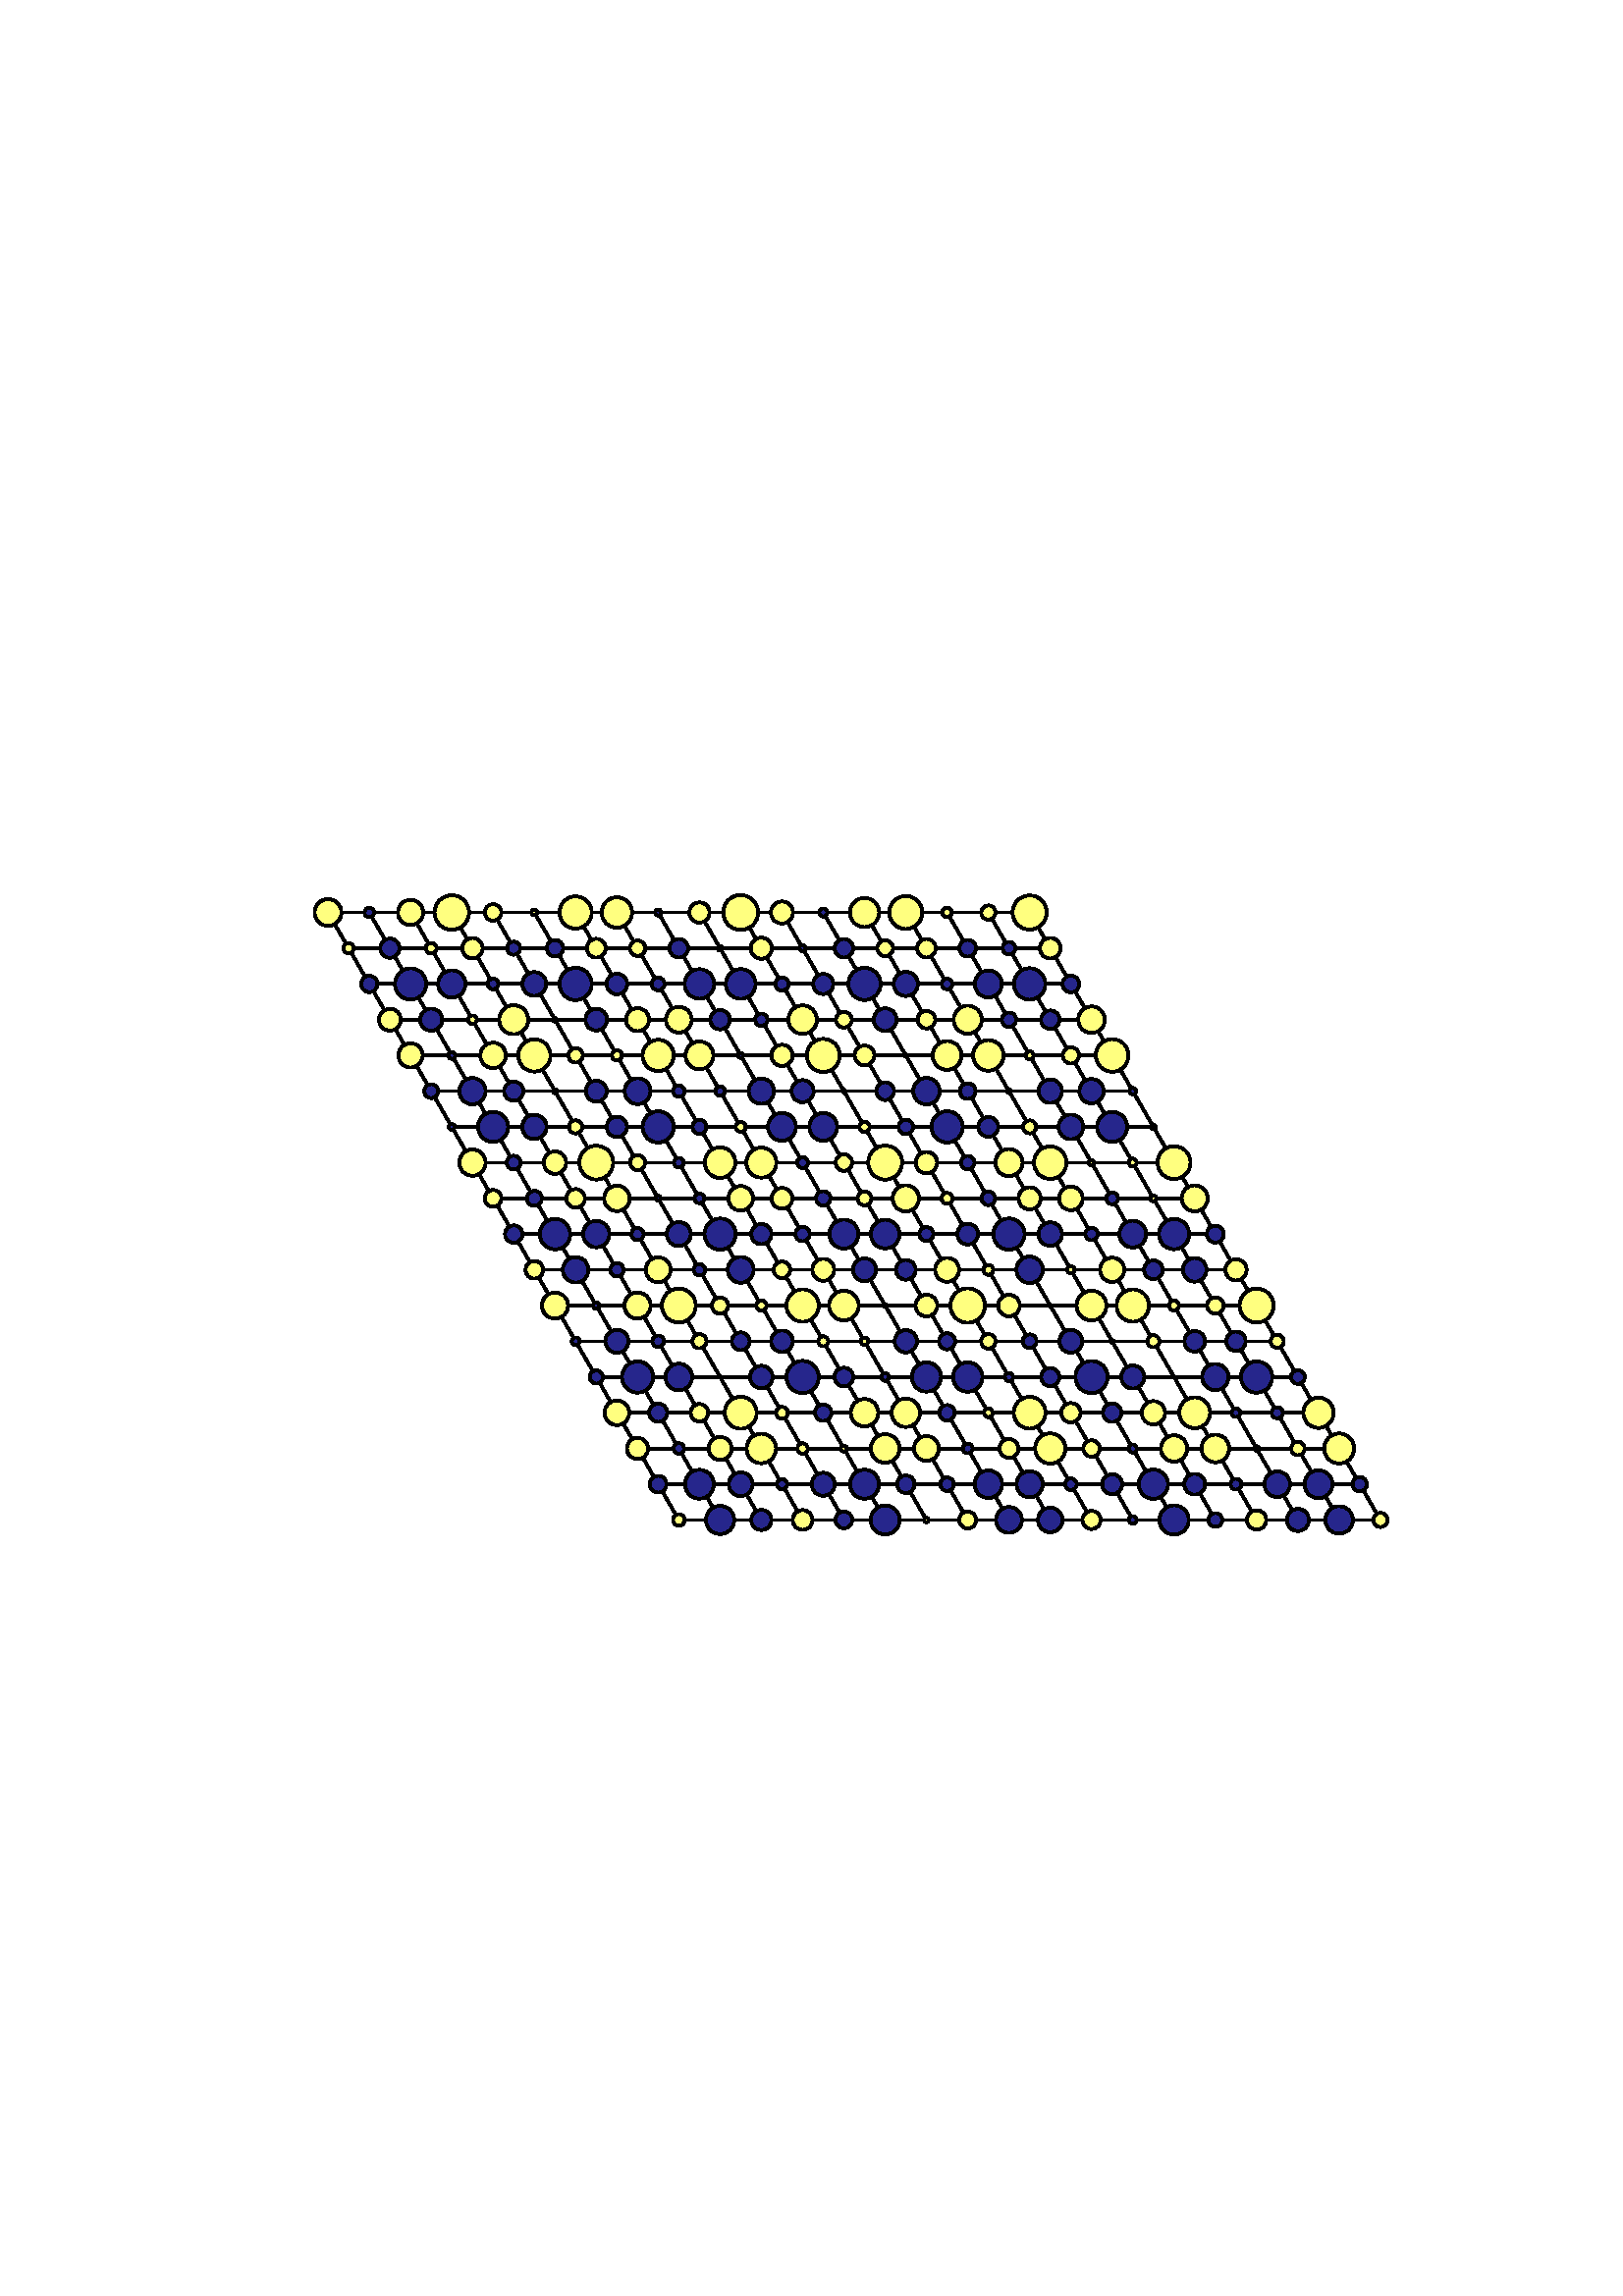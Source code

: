 %!PS-Adobe-3.0 EPSF-3.0
%%Orientation: portrait
%%BoundingBox: 18 180 594 612
%%EndComments
%%BeginProlog
/mpldict 7 dict def
mpldict begin
/m { moveto } bind def
/l { lineto } bind def
/r { rlineto } bind def
/c { curveto } bind def
/cl { closepath } bind def
/box {
m
1 index 0 r
0 exch r
neg 0 r
cl
} bind def
/clipbox {
box
clip
newpath
} bind def
end
%%EndProlog
mpldict begin
18 180 translate
576 432 0 0 clipbox
gsave
0 0 m
576 0 l
576 432 l
0 432 l
cl
1.000 setgray
fill
grestore
1.000 setlinewidth
0 setlinejoin
0 setlinecap
[] 0 setdash
0.000 setgray
gsave
446.4 283.3 72 74.34 clipbox
230.888 104.609 m
102.264 327.391 l
359.512 327.391 l
488.136 104.609 l
230.888 104.609 l
stroke
grestore
gsave
446.4 283.3 72 74.34 clipbox
246.02 104.609 m
117.397 327.391 l
223.322 117.713 m
480.569 117.713 l
261.153 104.609 m
132.529 327.391 l
215.756 130.818 m
473.003 130.818 l
276.285 104.609 m
147.661 327.391 l
208.19 143.923 m
465.437 143.923 l
291.417 104.609 m
162.793 327.391 l
200.624 157.028 m
457.871 157.028 l
306.549 104.609 m
177.925 327.391 l
193.058 170.133 m
450.305 170.133 l
321.681 104.609 m
193.058 327.391 l
185.492 183.238 m
442.739 183.238 l
336.814 104.609 m
208.19 327.391 l
177.925 196.343 m
435.173 196.343 l
351.946 104.609 m
223.322 327.391 l
170.359 209.448 m
427.607 209.448 l
367.078 104.609 m
238.454 327.391 l
162.793 222.552 m
420.041 222.552 l
382.21 104.609 m
253.586 327.391 l
155.227 235.657 m
412.475 235.657 l
397.342 104.609 m
268.719 327.391 l
147.661 248.762 m
404.908 248.762 l
412.475 104.609 m
283.851 327.391 l
140.095 261.867 m
397.342 261.867 l
427.607 104.609 m
298.983 327.391 l
132.529 274.972 m
389.776 274.972 l
442.739 104.609 m
314.115 327.391 l
124.963 288.077 m
382.21 288.077 l
457.871 104.609 m
329.247 327.391 l
117.397 301.182 m
374.644 301.182 l
473.003 104.609 m
344.38 327.391 l
109.831 314.287 m
367.078 314.287 l
stroke
grestore
gsave
446.4 283.3 72 74.34 clipbox
230.888 102.483 m
231.452 102.483 231.993 102.707 232.391 103.105 c
232.79 103.504 233.014 104.045 233.014 104.609 c
233.014 105.172 232.79 105.713 232.391 106.112 c
231.993 106.51 231.452 106.734 230.888 106.734 c
230.324 106.734 229.784 106.51 229.385 106.112 c
228.986 105.713 228.762 105.172 228.762 104.609 c
228.762 104.045 228.986 103.504 229.385 103.105 c
229.784 102.707 230.324 102.483 230.888 102.483 c
cl
gsave
1.000 1.000 0.500 setrgbcolor
fill
grestore
stroke
grestore
gsave
446.4 283.3 72 74.34 clipbox
246.02 99.431 m
247.393 99.431 248.71 99.977 249.681 100.948 c
250.652 101.919 251.198 103.236 251.198 104.609 c
251.198 105.982 250.652 107.299 249.681 108.269 c
248.71 109.24 247.393 109.786 246.02 109.786 c
244.647 109.786 243.33 109.24 242.359 108.269 c
241.389 107.299 240.843 105.982 240.843 104.609 c
240.843 103.236 241.389 101.919 242.359 100.948 c
243.33 99.977 244.647 99.431 246.02 99.431 c
cl
gsave
0.150 0.150 0.550 setrgbcolor
fill
grestore
stroke
grestore
gsave
446.4 283.3 72 74.34 clipbox
261.153 100.911 m
262.133 100.911 263.074 101.3 263.767 101.994 c
264.461 102.687 264.851 103.628 264.851 104.609 c
264.851 105.589 264.461 106.53 263.767 107.223 c
263.074 107.917 262.133 108.307 261.153 108.307 c
260.172 108.307 259.231 107.917 258.538 107.223 c
257.844 106.53 257.455 105.589 257.455 104.609 c
257.455 103.628 257.844 102.687 258.538 101.994 c
259.231 101.3 260.172 100.911 261.153 100.911 c
cl
gsave
0.150 0.150 0.550 setrgbcolor
fill
grestore
stroke
grestore
gsave
446.4 283.3 72 74.34 clipbox
276.285 100.991 m
277.244 100.991 278.164 101.372 278.843 102.051 c
279.521 102.729 279.902 103.649 279.902 104.609 c
279.902 105.568 279.521 106.488 278.843 107.167 c
278.164 107.845 277.244 108.226 276.285 108.226 c
275.325 108.226 274.405 107.845 273.727 107.167 c
273.048 106.488 272.667 105.568 272.667 104.609 c
272.667 103.649 273.048 102.729 273.727 102.051 c
274.405 101.372 275.325 100.991 276.285 100.991 c
cl
gsave
1.000 1.000 0.500 setrgbcolor
fill
grestore
stroke
grestore
gsave
446.4 283.3 72 74.34 clipbox
291.417 101.553 m
292.227 101.553 293.004 101.875 293.577 102.448 c
294.15 103.021 294.472 103.798 294.472 104.609 c
294.472 105.419 294.15 106.196 293.577 106.769 c
293.004 107.342 292.227 107.664 291.417 107.664 c
290.607 107.664 289.829 107.342 289.256 106.769 c
288.683 106.196 288.362 105.419 288.362 104.609 c
288.362 103.798 288.683 103.021 289.256 102.448 c
289.829 101.875 290.607 101.553 291.417 101.553 c
cl
gsave
0.150 0.150 0.550 setrgbcolor
fill
grestore
stroke
grestore
gsave
446.4 283.3 72 74.34 clipbox
306.549 99.288 m
307.96 99.288 309.314 99.848 310.312 100.846 c
311.309 101.844 311.87 103.197 311.87 104.609 c
311.87 106.02 311.309 107.373 310.312 108.371 c
309.314 109.369 307.96 109.929 306.549 109.929 c
305.138 109.929 303.785 109.369 302.787 108.371 c
301.789 107.373 301.228 106.02 301.228 104.609 c
301.228 103.197 301.789 101.844 302.787 100.846 c
303.785 99.848 305.138 99.288 306.549 99.288 c
cl
gsave
0.150 0.150 0.550 setrgbcolor
fill
grestore
stroke
grestore
gsave
446.4 283.3 72 74.34 clipbox
321.681 103.771 m
321.904 103.771 322.117 103.859 322.274 104.016 c
322.431 104.173 322.519 104.386 322.519 104.609 c
322.519 104.831 322.431 105.044 322.274 105.201 c
322.117 105.358 321.904 105.446 321.681 105.446 c
321.459 105.446 321.246 105.358 321.089 105.201 c
320.932 105.044 320.843 104.831 320.843 104.609 c
320.843 104.386 320.932 104.173 321.089 104.016 c
321.246 103.859 321.459 103.771 321.681 103.771 c
cl
gsave
1.000 1.000 0.500 setrgbcolor
fill
grestore
stroke
grestore
gsave
446.4 283.3 72 74.34 clipbox
336.814 101.51 m
337.635 101.51 338.424 101.836 339.005 102.418 c
339.586 102.999 339.912 103.787 339.912 104.609 c
339.912 105.43 339.586 106.219 339.005 106.8 c
338.424 107.381 337.635 107.707 336.814 107.707 c
335.992 107.707 335.204 107.381 334.623 106.8 c
334.041 106.219 333.715 105.43 333.715 104.609 c
333.715 103.787 334.041 102.999 334.623 102.418 c
335.204 101.836 335.992 101.51 336.814 101.51 c
cl
gsave
1.000 1.000 0.500 setrgbcolor
fill
grestore
stroke
grestore
gsave
446.4 283.3 72 74.34 clipbox
351.946 99.865 m
353.204 99.865 354.41 100.365 355.3 101.254 c
356.19 102.144 356.689 103.351 356.689 104.609 c
356.689 105.867 356.19 107.073 355.3 107.963 c
354.41 108.852 353.204 109.352 351.946 109.352 c
350.688 109.352 349.481 108.852 348.591 107.963 c
347.702 107.073 347.202 105.867 347.202 104.609 c
347.202 103.351 347.702 102.144 348.591 101.254 c
349.481 100.365 350.688 99.865 351.946 99.865 c
cl
gsave
0.150 0.150 0.550 setrgbcolor
fill
grestore
stroke
grestore
gsave
446.4 283.3 72 74.34 clipbox
367.078 100.108 m
368.271 100.108 369.416 100.583 370.26 101.426 c
371.104 102.27 371.578 103.415 371.578 104.609 c
371.578 105.802 371.104 106.947 370.26 107.791 c
369.416 108.635 368.271 109.109 367.078 109.109 c
365.884 109.109 364.74 108.635 363.896 107.791 c
363.052 106.947 362.578 105.802 362.578 104.609 c
362.578 103.415 363.052 102.27 363.896 101.426 c
364.74 100.583 365.884 100.108 367.078 100.108 c
cl
gsave
0.150 0.150 0.550 setrgbcolor
fill
grestore
stroke
grestore
gsave
446.4 283.3 72 74.34 clipbox
382.21 101.281 m
383.093 101.281 383.939 101.632 384.563 102.256 c
385.187 102.88 385.537 103.726 385.537 104.609 c
385.537 105.491 385.187 106.337 384.563 106.961 c
383.939 107.585 383.093 107.936 382.21 107.936 c
381.328 107.936 380.481 107.585 379.858 106.961 c
379.234 106.337 378.883 105.491 378.883 104.609 c
378.883 103.726 379.234 102.88 379.858 102.256 c
380.481 101.632 381.328 101.281 382.21 101.281 c
cl
gsave
1.000 1.000 0.500 setrgbcolor
fill
grestore
stroke
grestore
gsave
446.4 283.3 72 74.34 clipbox
397.342 103.174 m
397.723 103.174 398.088 103.325 398.357 103.594 c
398.626 103.863 398.777 104.228 398.777 104.609 c
398.777 104.989 398.626 105.354 398.357 105.623 c
398.088 105.892 397.723 106.043 397.342 106.043 c
396.962 106.043 396.597 105.892 396.328 105.623 c
396.059 105.354 395.908 104.989 395.908 104.609 c
395.908 104.228 396.059 103.863 396.328 103.594 c
396.597 103.325 396.962 103.174 397.342 103.174 c
cl
gsave
0.150 0.150 0.550 setrgbcolor
fill
grestore
stroke
grestore
gsave
446.4 283.3 72 74.34 clipbox
412.475 99.24 m
413.898 99.24 415.264 99.806 416.271 100.812 c
417.277 101.819 417.843 103.185 417.843 104.609 c
417.843 106.032 417.277 107.398 416.271 108.405 c
415.264 109.411 413.898 109.977 412.475 109.977 c
411.051 109.977 409.685 109.411 408.678 108.405 c
407.672 107.398 407.106 106.032 407.106 104.609 c
407.106 103.185 407.672 101.819 408.678 100.812 c
409.685 99.806 411.051 99.24 412.475 99.24 c
cl
gsave
0.150 0.150 0.550 setrgbcolor
fill
grestore
stroke
grestore
gsave
446.4 283.3 72 74.34 clipbox
427.607 102.079 m
428.278 102.079 428.921 102.346 429.395 102.82 c
429.87 103.294 430.136 103.938 430.136 104.609 c
430.136 105.279 429.87 105.923 429.395 106.397 c
428.921 106.872 428.278 107.138 427.607 107.138 c
426.936 107.138 426.293 106.872 425.818 106.397 c
425.344 105.923 425.077 105.279 425.077 104.609 c
425.077 103.938 425.344 103.294 425.818 102.82 c
426.293 102.346 426.936 102.079 427.607 102.079 c
cl
gsave
0.150 0.150 0.550 setrgbcolor
fill
grestore
stroke
grestore
gsave
446.4 283.3 72 74.34 clipbox
442.739 101.062 m
443.68 101.062 444.582 101.436 445.247 102.101 c
445.912 102.766 446.285 103.668 446.285 104.609 c
446.285 105.549 445.912 106.451 445.247 107.116 c
444.582 107.781 443.68 108.155 442.739 108.155 c
441.798 108.155 440.896 107.781 440.231 107.116 c
439.566 106.451 439.193 105.549 439.193 104.609 c
439.193 103.668 439.566 102.766 440.231 102.101 c
440.896 101.436 441.798 101.062 442.739 101.062 c
cl
gsave
1.000 1.000 0.500 setrgbcolor
fill
grestore
stroke
grestore
gsave
446.4 283.3 72 74.34 clipbox
457.871 100.555 m
458.946 100.555 459.978 100.982 460.738 101.742 c
461.498 102.502 461.925 103.533 461.925 104.609 c
461.925 105.684 461.498 106.715 460.738 107.475 c
459.978 108.235 458.946 108.663 457.871 108.663 c
456.796 108.663 455.765 108.235 455.005 107.475 c
454.244 106.715 453.817 105.684 453.817 104.609 c
453.817 103.533 454.244 102.502 455.005 101.742 c
455.765 100.982 456.796 100.555 457.871 100.555 c
cl
gsave
0.150 0.150 0.550 setrgbcolor
fill
grestore
stroke
grestore
gsave
446.4 283.3 72 74.34 clipbox
473.003 99.575 m
474.338 99.575 475.619 100.106 476.563 101.049 c
477.506 101.993 478.037 103.274 478.037 104.609 c
478.037 105.943 477.506 107.224 476.563 108.168 c
475.619 109.112 474.338 109.642 473.003 109.642 c
471.669 109.642 470.388 109.112 469.444 108.168 c
468.5 107.224 467.97 105.943 467.97 104.609 c
467.97 103.274 468.5 101.993 469.444 101.049 c
470.388 100.106 471.669 99.575 473.003 99.575 c
cl
gsave
0.150 0.150 0.550 setrgbcolor
fill
grestore
stroke
grestore
gsave
446.4 283.3 72 74.34 clipbox
488.136 102.007 m
488.826 102.007 489.487 102.281 489.975 102.769 c
490.463 103.257 490.737 103.919 490.737 104.609 c
490.737 105.299 490.463 105.96 489.975 106.448 c
489.487 106.936 488.826 107.21 488.136 107.21 c
487.446 107.21 486.784 106.936 486.296 106.448 c
485.808 105.96 485.534 105.299 485.534 104.609 c
485.534 103.919 485.808 103.257 486.296 102.769 c
486.784 102.281 487.446 102.007 488.136 102.007 c
cl
gsave
1.000 1.000 0.500 setrgbcolor
fill
grestore
stroke
grestore
gsave
446.4 283.3 72 74.34 clipbox
223.322 114.66 m
224.132 114.66 224.909 114.981 225.481 115.554 c
226.054 116.127 226.376 116.904 226.376 117.713 c
226.376 118.523 226.054 119.3 225.481 119.873 c
224.909 120.446 224.132 120.767 223.322 120.767 c
222.512 120.767 221.735 120.446 221.163 119.873 c
220.59 119.3 220.268 118.523 220.268 117.713 c
220.268 116.904 220.59 116.127 221.163 115.554 c
221.735 114.981 222.512 114.66 223.322 114.66 c
cl
gsave
0.150 0.150 0.550 setrgbcolor
fill
grestore
stroke
grestore
gsave
446.4 283.3 72 74.34 clipbox
238.454 112.43 m
239.855 112.43 241.199 112.987 242.19 113.977 c
243.181 114.968 243.738 116.312 243.738 117.713 c
243.738 119.115 243.181 120.459 242.19 121.449 c
241.199 122.44 239.855 122.997 238.454 122.997 c
237.053 122.997 235.709 122.44 234.718 121.449 c
233.727 120.459 233.171 119.115 233.171 117.713 c
233.171 116.312 233.727 114.968 234.718 113.977 c
235.709 112.987 237.053 112.43 238.454 112.43 c
cl
gsave
0.150 0.150 0.550 setrgbcolor
fill
grestore
stroke
grestore
gsave
446.4 283.3 72 74.34 clipbox
253.586 113.36 m
254.741 113.36 255.849 113.818 256.665 114.635 c
257.482 115.451 257.94 116.559 257.94 117.713 c
257.94 118.868 257.482 119.976 256.665 120.792 c
255.849 121.609 254.741 122.067 253.586 122.067 c
252.432 122.067 251.324 121.609 250.508 120.792 c
249.691 119.976 249.233 118.868 249.233 117.713 c
249.233 116.559 249.691 115.451 250.508 114.635 c
251.324 113.818 252.432 113.36 253.586 113.36 c
cl
gsave
0.150 0.150 0.550 setrgbcolor
fill
grestore
stroke
grestore
gsave
446.4 283.3 72 74.34 clipbox
268.719 115.848 m
269.213 115.848 269.688 116.045 270.037 116.395 c
270.387 116.744 270.584 117.219 270.584 117.713 c
270.584 118.208 270.387 118.683 270.037 119.032 c
269.688 119.382 269.213 119.579 268.719 119.579 c
268.224 119.579 267.75 119.382 267.4 119.032 c
267.05 118.683 266.854 118.208 266.854 117.713 c
266.854 117.219 267.05 116.744 267.4 116.395 c
267.75 116.045 268.224 115.848 268.719 115.848 c
cl
gsave
0.150 0.150 0.550 setrgbcolor
fill
grestore
stroke
grestore
gsave
446.4 283.3 72 74.34 clipbox
283.851 113.493 m
284.97 113.493 286.044 113.938 286.835 114.729 c
287.627 115.521 288.071 116.594 288.071 117.713 c
288.071 118.833 287.627 119.906 286.835 120.698 c
286.044 121.489 284.97 121.934 283.851 121.934 c
282.732 121.934 281.658 121.489 280.866 120.698 c
280.075 119.906 279.63 118.833 279.63 117.713 c
279.63 116.594 280.075 115.521 280.866 114.729 c
281.658 113.938 282.732 113.493 283.851 113.493 c
cl
gsave
0.150 0.150 0.550 setrgbcolor
fill
grestore
stroke
grestore
gsave
446.4 283.3 72 74.34 clipbox
298.983 112.393 m
300.394 112.393 301.748 112.953 302.745 113.951 c
303.743 114.949 304.304 116.302 304.304 117.713 c
304.304 119.125 303.743 120.478 302.745 121.476 c
301.748 122.474 300.394 123.034 298.983 123.034 c
297.572 123.034 296.218 122.474 295.221 121.476 c
294.223 120.478 293.662 119.125 293.662 117.713 c
293.662 116.302 294.223 114.949 295.221 113.951 c
296.218 112.953 297.572 112.393 298.983 112.393 c
cl
gsave
0.150 0.150 0.550 setrgbcolor
fill
grestore
stroke
grestore
gsave
446.4 283.3 72 74.34 clipbox
314.115 114.499 m
314.968 114.499 315.785 114.838 316.388 115.441 c
316.991 116.043 317.329 116.861 317.329 117.713 c
317.329 118.566 316.991 119.384 316.388 119.986 c
315.785 120.589 314.968 120.928 314.115 120.928 c
313.263 120.928 312.445 120.589 311.842 119.986 c
311.24 119.384 310.901 118.566 310.901 117.713 c
310.901 116.861 311.24 116.043 311.842 115.441 c
312.445 114.838 313.263 114.499 314.115 114.499 c
cl
gsave
0.150 0.150 0.550 setrgbcolor
fill
grestore
stroke
grestore
gsave
446.4 283.3 72 74.34 clipbox
329.247 115.248 m
329.901 115.248 330.528 115.508 330.991 115.97 c
331.453 116.433 331.713 117.06 331.713 117.713 c
331.713 118.367 331.453 118.994 330.991 119.457 c
330.528 119.919 329.901 120.179 329.247 120.179 c
328.594 120.179 327.967 119.919 327.504 119.457 c
327.042 118.994 326.782 118.367 326.782 117.713 c
326.782 117.06 327.042 116.433 327.504 115.97 c
327.967 115.508 328.594 115.248 329.247 115.248 c
cl
gsave
0.150 0.150 0.550 setrgbcolor
fill
grestore
stroke
grestore
gsave
446.4 283.3 72 74.34 clipbox
344.38 112.66 m
345.72 112.66 347.005 113.193 347.953 114.14 c
348.9 115.088 349.433 116.373 349.433 117.713 c
349.433 119.054 348.9 120.339 347.953 121.287 c
347.005 122.234 345.72 122.767 344.38 122.767 c
343.04 122.767 341.754 122.234 340.807 121.287 c
339.859 120.339 339.326 119.054 339.326 117.713 c
339.326 116.373 339.859 115.088 340.807 114.14 c
341.754 113.193 343.04 112.66 344.38 112.66 c
cl
gsave
0.150 0.150 0.550 setrgbcolor
fill
grestore
stroke
grestore
gsave
446.4 283.3 72 74.34 clipbox
359.512 112.914 m
360.785 112.914 362.005 113.42 362.905 114.32 c
363.805 115.22 364.311 116.441 364.311 117.713 c
364.311 118.986 363.805 120.207 362.905 121.107 c
362.005 122.007 360.785 122.513 359.512 122.513 c
358.239 122.513 357.018 122.007 356.118 121.107 c
355.218 120.207 354.713 118.986 354.713 117.713 c
354.713 116.441 355.218 115.22 356.118 114.32 c
357.018 113.42 358.239 112.914 359.512 112.914 c
cl
gsave
0.150 0.150 0.550 setrgbcolor
fill
grestore
stroke
grestore
gsave
446.4 283.3 72 74.34 clipbox
374.644 115.606 m
375.203 115.606 375.739 115.828 376.135 116.223 c
376.53 116.618 376.752 117.154 376.752 117.713 c
376.752 118.272 376.53 118.809 376.135 119.204 c
375.739 119.599 375.203 119.821 374.644 119.821 c
374.085 119.821 373.549 119.599 373.154 119.204 c
372.758 118.809 372.536 118.272 372.536 117.713 c
372.536 117.154 372.758 116.618 373.154 116.223 c
373.549 115.828 374.085 115.606 374.644 115.606 c
cl
gsave
0.150 0.150 0.550 setrgbcolor
fill
grestore
stroke
grestore
gsave
446.4 283.3 72 74.34 clipbox
389.776 114.053 m
390.747 114.053 391.678 114.438 392.365 115.125 c
393.051 115.811 393.437 116.743 393.437 117.713 c
393.437 118.684 393.051 119.616 392.365 120.302 c
391.678 120.989 390.747 121.374 389.776 121.374 c
388.805 121.374 387.874 120.989 387.188 120.302 c
386.501 119.616 386.115 118.684 386.115 117.713 c
386.115 116.743 386.501 115.811 387.188 115.125 c
387.874 114.438 388.805 114.053 389.776 114.053 c
cl
gsave
0.150 0.150 0.550 setrgbcolor
fill
grestore
stroke
grestore
gsave
446.4 283.3 72 74.34 clipbox
404.908 112.34 m
406.334 112.34 407.701 112.906 408.708 113.914 c
409.716 114.921 410.282 116.288 410.282 117.713 c
410.282 119.139 409.716 120.506 408.708 121.513 c
407.701 122.521 406.334 123.087 404.908 123.087 c
403.483 123.087 402.116 122.521 401.109 121.513 c
400.101 120.506 399.535 119.139 399.535 117.713 c
399.535 116.288 400.101 114.921 401.109 113.914 c
402.116 112.906 403.483 112.34 404.908 112.34 c
cl
gsave
0.150 0.150 0.550 setrgbcolor
fill
grestore
stroke
grestore
gsave
446.4 283.3 72 74.34 clipbox
420.041 113.9 m
421.052 113.9 422.022 114.302 422.737 115.017 c
423.453 115.732 423.854 116.702 423.854 117.713 c
423.854 118.725 423.453 119.695 422.737 120.41 c
422.022 121.125 421.052 121.527 420.041 121.527 c
419.029 121.527 418.059 121.125 417.344 120.41 c
416.629 119.695 416.227 118.725 416.227 117.713 c
416.227 116.702 416.629 115.732 417.344 115.017 c
418.059 114.302 419.029 113.9 420.041 113.9 c
cl
gsave
0.150 0.150 0.550 setrgbcolor
fill
grestore
stroke
grestore
gsave
446.4 283.3 72 74.34 clipbox
435.173 115.702 m
435.706 115.702 436.218 115.914 436.595 116.291 c
436.972 116.668 437.184 117.18 437.184 117.713 c
437.184 118.247 436.972 118.759 436.595 119.136 c
436.218 119.513 435.706 119.725 435.173 119.725 c
434.639 119.725 434.128 119.513 433.751 119.136 c
433.373 118.759 433.161 118.247 433.161 117.713 c
433.161 117.18 433.373 116.668 433.751 116.291 c
434.128 115.914 434.639 115.702 435.173 115.702 c
cl
gsave
0.150 0.150 0.550 setrgbcolor
fill
grestore
stroke
grestore
gsave
446.4 283.3 72 74.34 clipbox
450.305 113.02 m
451.55 113.02 452.744 113.515 453.624 114.395 c
454.504 115.275 454.998 116.469 454.998 117.713 c
454.998 118.958 454.504 120.152 453.624 121.032 c
452.744 121.912 451.55 122.407 450.305 122.407 c
449.06 122.407 447.867 121.912 446.986 121.032 c
446.106 120.152 445.612 118.958 445.612 117.713 c
445.612 116.469 446.106 115.275 446.986 114.395 c
447.867 113.515 449.06 113.02 450.305 113.02 c
cl
gsave
0.150 0.150 0.550 setrgbcolor
fill
grestore
stroke
grestore
gsave
446.4 283.3 72 74.34 clipbox
465.437 112.587 m
466.797 112.587 468.101 113.127 469.062 114.088 c
470.024 115.05 470.564 116.354 470.564 117.713 c
470.564 119.073 470.024 120.377 469.062 121.338 c
468.101 122.3 466.797 122.84 465.437 122.84 c
464.078 122.84 462.774 122.3 461.812 121.338 c
460.851 120.377 460.311 119.073 460.311 117.713 c
460.311 116.354 460.851 115.05 461.812 114.088 c
462.774 113.127 464.078 112.587 465.437 112.587 c
cl
gsave
0.150 0.150 0.550 setrgbcolor
fill
grestore
stroke
grestore
gsave
446.4 283.3 72 74.34 clipbox
480.569 115.101 m
481.262 115.101 481.927 115.377 482.416 115.866 c
482.906 116.356 483.182 117.021 483.182 117.713 c
483.182 118.406 482.906 119.071 482.416 119.56 c
481.927 120.05 481.262 120.326 480.569 120.326 c
479.877 120.326 479.212 120.05 478.722 119.56 c
478.233 119.071 477.957 118.406 477.957 117.713 c
477.957 117.021 478.233 116.356 478.722 115.866 c
479.212 115.377 479.877 115.101 480.569 115.101 c
cl
gsave
0.150 0.150 0.550 setrgbcolor
fill
grestore
stroke
grestore
gsave
446.4 283.3 72 74.34 clipbox
215.756 126.938 m
216.785 126.938 217.772 127.347 218.5 128.074 c
219.228 128.802 219.637 129.789 219.637 130.818 c
219.637 131.847 219.228 132.835 218.5 133.562 c
217.772 134.29 216.785 134.699 215.756 134.699 c
214.727 134.699 213.74 134.29 213.012 133.562 c
212.284 132.835 211.875 131.847 211.875 130.818 c
211.875 129.789 212.284 128.802 213.012 128.074 c
213.74 127.347 214.727 126.938 215.756 126.938 c
cl
gsave
1.000 1.000 0.500 setrgbcolor
fill
grestore
stroke
grestore
gsave
446.4 283.3 72 74.34 clipbox
230.888 128.873 m
231.404 128.873 231.899 129.078 232.263 129.443 c
232.628 129.808 232.833 130.303 232.833 130.818 c
232.833 131.334 232.628 131.829 232.263 132.194 c
231.899 132.558 231.404 132.763 230.888 132.763 c
230.372 132.763 229.878 132.558 229.513 132.194 c
229.148 131.829 228.943 131.334 228.943 130.818 c
228.943 130.303 229.148 129.808 229.513 129.443 c
229.878 129.078 230.372 128.873 230.888 128.873 c
cl
gsave
0.150 0.150 0.550 setrgbcolor
fill
grestore
stroke
grestore
gsave
446.4 283.3 72 74.34 clipbox
246.02 126.586 m
247.143 126.586 248.219 127.032 249.013 127.826 c
249.806 128.619 250.252 129.696 250.252 130.818 c
250.252 131.941 249.806 133.017 249.013 133.811 c
248.219 134.604 247.143 135.05 246.02 135.05 c
244.898 135.05 243.821 134.604 243.028 133.811 c
242.234 133.017 241.788 131.941 241.788 130.818 c
241.788 129.696 242.234 128.619 243.028 127.826 c
243.821 127.032 244.898 126.586 246.02 126.586 c
cl
gsave
1.000 1.000 0.500 setrgbcolor
fill
grestore
stroke
grestore
gsave
446.4 283.3 72 74.34 clipbox
261.153 125.413 m
262.586 125.413 263.961 125.983 264.975 126.996 c
265.988 128.01 266.558 129.385 266.558 130.818 c
266.558 132.252 265.988 133.627 264.975 134.64 c
263.961 135.654 262.586 136.224 261.153 136.224 c
259.719 136.224 258.344 135.654 257.33 134.64 c
256.317 133.627 255.747 132.252 255.747 130.818 c
255.747 129.385 256.317 128.01 257.33 126.996 c
258.344 125.983 259.719 125.413 261.153 125.413 c
cl
gsave
1.000 1.000 0.500 setrgbcolor
fill
grestore
stroke
grestore
gsave
446.4 283.3 72 74.34 clipbox
276.285 128.922 m
276.788 128.922 277.27 129.121 277.626 129.477 c
277.982 129.833 278.182 130.315 278.182 130.818 c
278.182 131.321 277.982 131.804 277.626 132.16 c
277.27 132.515 276.788 132.715 276.285 132.715 c
275.782 132.715 275.299 132.515 274.944 132.16 c
274.588 131.804 274.388 131.321 274.388 130.818 c
274.388 130.315 274.588 129.833 274.944 129.477 c
275.299 129.121 275.782 128.922 276.285 128.922 c
cl
gsave
1.000 1.000 0.500 setrgbcolor
fill
grestore
stroke
grestore
gsave
446.4 283.3 72 74.34 clipbox
291.417 129.729 m
291.706 129.729 291.983 129.843 292.187 130.048 c
292.392 130.252 292.507 130.529 292.507 130.818 c
292.507 131.107 292.392 131.385 292.187 131.589 c
291.983 131.793 291.706 131.908 291.417 131.908 c
291.128 131.908 290.851 131.793 290.646 131.589 c
290.442 131.385 290.327 131.107 290.327 130.818 c
290.327 130.529 290.442 130.252 290.646 130.048 c
290.851 129.843 291.128 129.729 291.417 129.729 c
cl
gsave
1.000 1.000 0.500 setrgbcolor
fill
grestore
stroke
grestore
gsave
446.4 283.3 72 74.34 clipbox
306.549 125.561 m
307.944 125.561 309.281 126.115 310.267 127.1 c
311.253 128.086 311.807 129.424 311.807 130.818 c
311.807 132.213 311.253 133.55 310.267 134.536 c
309.281 135.522 307.944 136.076 306.549 136.076 c
305.155 136.076 303.817 135.522 302.831 134.536 c
301.845 133.55 301.291 132.213 301.291 130.818 c
301.291 129.424 301.845 128.086 302.831 127.1 c
303.817 126.115 305.155 125.561 306.549 125.561 c
cl
gsave
1.000 1.000 0.500 setrgbcolor
fill
grestore
stroke
grestore
gsave
446.4 283.3 72 74.34 clipbox
321.681 126.25 m
322.893 126.25 324.055 126.732 324.911 127.588 c
325.768 128.445 326.249 129.607 326.249 130.818 c
326.249 132.03 325.768 133.192 324.911 134.048 c
324.055 134.905 322.893 135.386 321.681 135.386 c
320.47 135.386 319.308 134.905 318.451 134.048 c
317.595 133.192 317.113 132.03 317.113 130.818 c
317.113 129.607 317.595 128.445 318.451 127.588 c
319.308 126.732 320.47 126.25 321.681 126.25 c
cl
gsave
1.000 1.000 0.500 setrgbcolor
fill
grestore
stroke
grestore
gsave
446.4 283.3 72 74.34 clipbox
336.814 129.019 m
337.291 129.019 337.748 129.209 338.086 129.546 c
338.423 129.884 338.613 130.341 338.613 130.818 c
338.613 131.295 338.423 131.753 338.086 132.09 c
337.748 132.428 337.291 132.617 336.814 132.617 c
336.336 132.617 335.879 132.428 335.541 132.09 c
335.204 131.753 335.015 131.295 335.015 130.818 c
335.015 130.341 335.204 129.884 335.541 129.546 c
335.879 129.209 336.336 129.019 336.814 129.019 c
cl
gsave
0.150 0.150 0.550 setrgbcolor
fill
grestore
stroke
grestore
gsave
446.4 283.3 72 74.34 clipbox
351.946 127.367 m
352.861 127.367 353.739 127.731 354.386 128.378 c
355.034 129.025 355.397 129.903 355.397 130.818 c
355.397 131.734 355.034 132.612 354.386 133.259 c
353.739 133.906 352.861 134.27 351.946 134.27 c
351.03 134.27 350.152 133.906 349.505 133.259 c
348.858 132.612 348.494 131.734 348.494 130.818 c
348.494 129.903 348.858 129.025 349.505 128.378 c
350.152 127.731 351.03 127.367 351.946 127.367 c
cl
gsave
1.000 1.000 0.500 setrgbcolor
fill
grestore
stroke
grestore
gsave
446.4 283.3 72 74.34 clipbox
367.078 125.273 m
368.549 125.273 369.959 125.857 370.999 126.897 c
372.039 127.937 372.624 129.348 372.624 130.818 c
372.624 132.289 372.039 133.7 370.999 134.74 c
369.959 135.78 368.549 136.364 367.078 136.364 c
365.607 136.364 364.197 135.78 363.157 134.74 c
362.117 133.7 361.532 132.289 361.532 130.818 c
361.532 129.348 362.117 127.937 363.157 126.897 c
364.197 125.857 365.607 125.273 367.078 125.273 c
cl
gsave
1.000 1.000 0.500 setrgbcolor
fill
grestore
stroke
grestore
gsave
446.4 283.3 72 74.34 clipbox
382.21 127.808 m
383.008 127.808 383.774 128.125 384.339 128.69 c
384.903 129.254 385.22 130.02 385.22 130.818 c
385.22 131.617 384.903 132.382 384.339 132.947 c
383.774 133.511 383.008 133.829 382.21 133.829 c
381.412 133.829 380.646 133.511 380.082 132.947 c
379.517 132.382 379.2 131.617 379.2 130.818 c
379.2 130.02 379.517 129.254 380.082 128.69 c
380.646 128.125 381.412 127.808 382.21 127.808 c
cl
gsave
1.000 1.000 0.500 setrgbcolor
fill
grestore
stroke
grestore
gsave
446.4 283.3 72 74.34 clipbox
397.342 129.319 m
397.74 129.319 398.121 129.477 398.402 129.758 c
398.683 130.04 398.841 130.421 398.841 130.818 c
398.841 131.216 398.683 131.597 398.402 131.878 c
398.121 132.159 397.74 132.317 397.342 132.317 c
396.945 132.317 396.564 132.159 396.283 131.878 c
396.001 131.597 395.844 131.216 395.844 130.818 c
395.844 130.421 396.001 130.04 396.283 129.758 c
396.564 129.477 396.945 129.319 397.342 129.319 c
cl
gsave
0.150 0.150 0.550 setrgbcolor
fill
grestore
stroke
grestore
gsave
446.4 283.3 72 74.34 clipbox
412.475 125.984 m
413.757 125.984 414.987 126.493 415.893 127.4 c
416.8 128.306 417.309 129.536 417.309 130.818 c
417.309 132.1 416.8 133.33 415.893 134.237 c
414.987 135.144 413.757 135.653 412.475 135.653 c
411.192 135.653 409.963 135.144 409.056 134.237 c
408.149 133.33 407.64 132.1 407.64 130.818 c
407.64 129.536 408.149 128.306 409.056 127.4 c
409.963 126.493 411.192 125.984 412.475 125.984 c
cl
gsave
1.000 1.000 0.500 setrgbcolor
fill
grestore
stroke
grestore
gsave
446.4 283.3 72 74.34 clipbox
427.607 125.741 m
428.953 125.741 430.245 126.276 431.197 127.228 c
432.15 128.18 432.685 129.472 432.685 130.818 c
432.685 132.165 432.15 133.457 431.197 134.409 c
430.245 135.361 428.953 135.896 427.607 135.896 c
426.26 135.896 424.968 135.361 424.016 134.409 c
423.064 133.457 422.529 132.165 422.529 130.818 c
422.529 129.472 423.064 128.18 424.016 127.228 c
424.968 126.276 426.26 125.741 427.607 125.741 c
cl
gsave
1.000 1.000 0.500 setrgbcolor
fill
grestore
stroke
grestore
gsave
446.4 283.3 72 74.34 clipbox
442.739 129.998 m
442.957 129.998 443.165 130.084 443.319 130.238 c
443.473 130.392 443.56 130.601 443.56 130.818 c
443.56 131.036 443.473 131.245 443.319 131.399 c
443.165 131.552 442.957 131.639 442.739 131.639 c
442.521 131.639 442.313 131.552 442.159 131.399 c
442.005 131.245 441.918 131.036 441.918 130.818 c
441.918 130.601 442.005 130.392 442.159 130.238 c
442.313 130.084 442.521 129.998 442.739 129.998 c
cl
gsave
0.150 0.150 0.550 setrgbcolor
fill
grestore
stroke
grestore
gsave
446.4 283.3 72 74.34 clipbox
457.871 128.348 m
458.526 128.348 459.155 128.608 459.618 129.071 c
460.082 129.535 460.342 130.163 460.342 130.818 c
460.342 131.474 460.082 132.102 459.618 132.565 c
459.155 133.029 458.526 133.289 457.871 133.289 c
457.216 133.289 456.587 133.029 456.124 132.565 c
455.661 132.102 455.4 131.474 455.4 130.818 c
455.4 130.163 455.661 129.535 456.124 129.071 c
456.587 128.608 457.216 128.348 457.871 128.348 c
cl
gsave
1.000 1.000 0.500 setrgbcolor
fill
grestore
stroke
grestore
gsave
446.4 283.3 72 74.34 clipbox
473.003 125.322 m
474.461 125.322 475.859 125.901 476.89 126.932 c
477.92 127.963 478.5 129.361 478.5 130.818 c
478.5 132.276 477.92 133.674 476.89 134.705 c
475.859 135.735 474.461 136.314 473.003 136.314 c
471.546 136.314 470.148 135.735 469.117 134.705 c
468.086 133.674 467.507 132.276 467.507 130.818 c
467.507 129.361 468.086 127.963 469.117 126.932 c
470.148 125.901 471.546 125.322 473.003 125.322 c
cl
gsave
1.000 1.000 0.500 setrgbcolor
fill
grestore
stroke
grestore
gsave
446.4 283.3 72 74.34 clipbox
208.19 139.403 m
209.389 139.403 210.539 139.879 211.386 140.727 c
212.234 141.574 212.71 142.724 212.71 143.923 c
212.71 145.122 212.234 146.272 211.386 147.12 c
210.539 147.967 209.389 148.444 208.19 148.444 c
206.991 148.444 205.841 147.967 204.993 147.12 c
204.146 146.272 203.669 145.122 203.669 143.923 c
203.669 142.724 204.146 141.574 204.993 140.727 c
205.841 139.879 206.991 139.403 208.19 139.403 c
cl
gsave
1.000 1.000 0.500 setrgbcolor
fill
grestore
stroke
grestore
gsave
446.4 283.3 72 74.34 clipbox
223.322 140.599 m
224.204 140.599 225.049 140.949 225.673 141.572 c
226.296 142.196 226.647 143.042 226.647 143.923 c
226.647 144.805 226.296 145.651 225.673 146.274 c
225.049 146.897 224.204 147.248 223.322 147.248 c
222.44 147.248 221.595 146.897 220.971 146.274 c
220.348 145.651 219.997 144.805 219.997 143.923 c
219.997 143.042 220.348 142.196 220.971 141.572 c
221.595 140.949 222.44 140.599 223.322 140.599 c
cl
gsave
0.150 0.150 0.550 setrgbcolor
fill
grestore
stroke
grestore
gsave
446.4 283.3 72 74.34 clipbox
238.454 140.7 m
239.309 140.7 240.129 141.04 240.733 141.644 c
241.338 142.249 241.677 143.068 241.677 143.923 c
241.677 144.778 241.338 145.598 240.733 146.202 c
240.129 146.806 239.309 147.146 238.454 147.146 c
237.6 147.146 236.78 146.806 236.175 146.202 c
235.571 145.598 235.231 144.778 235.231 143.923 c
235.231 143.068 235.571 142.249 236.175 141.644 c
236.78 141.04 237.6 140.7 238.454 140.7 c
cl
gsave
1.000 1.000 0.500 setrgbcolor
fill
grestore
stroke
grestore
gsave
446.4 283.3 72 74.34 clipbox
253.586 138.056 m
255.143 138.056 256.635 138.674 257.735 139.774 c
258.836 140.875 259.454 142.367 259.454 143.923 c
259.454 145.479 258.836 146.972 257.735 148.072 c
256.635 149.173 255.143 149.791 253.586 149.791 c
252.03 149.791 250.538 149.173 249.437 148.072 c
248.337 146.972 247.719 145.479 247.719 143.923 c
247.719 142.367 248.337 140.875 249.437 139.774 c
250.538 138.674 252.03 138.056 253.586 138.056 c
cl
gsave
1.000 1.000 0.500 setrgbcolor
fill
grestore
stroke
grestore
gsave
446.4 283.3 72 74.34 clipbox
268.719 141.769 m
269.29 141.769 269.838 141.996 270.242 142.4 c
270.646 142.804 270.873 143.352 270.873 143.923 c
270.873 144.494 270.646 145.042 270.242 145.446 c
269.838 145.85 269.29 146.077 268.719 146.077 c
268.147 146.077 267.6 145.85 267.196 145.446 c
266.792 145.042 266.565 144.494 266.565 143.923 c
266.565 143.352 266.792 142.804 267.196 142.4 c
267.6 141.996 268.147 141.769 268.719 141.769 c
cl
gsave
1.000 1.000 0.500 setrgbcolor
fill
grestore
stroke
grestore
gsave
446.4 283.3 72 74.34 clipbox
283.851 140.914 m
284.649 140.914 285.414 141.231 285.979 141.795 c
286.543 142.36 286.86 143.125 286.86 143.923 c
286.86 144.721 286.543 145.487 285.979 146.051 c
285.414 146.616 284.649 146.933 283.851 146.933 c
283.053 146.933 282.287 146.616 281.723 146.051 c
281.159 145.487 280.841 144.721 280.841 143.923 c
280.841 143.125 281.159 142.36 281.723 141.795 c
282.287 141.231 283.053 140.914 283.851 140.914 c
cl
gsave
0.150 0.150 0.550 setrgbcolor
fill
grestore
stroke
grestore
gsave
446.4 283.3 72 74.34 clipbox
298.983 138.875 m
300.322 138.875 301.606 139.406 302.553 140.353 c
303.5 141.3 304.032 142.584 304.032 143.923 c
304.032 145.262 303.5 146.546 302.553 147.493 c
301.606 148.44 300.322 148.972 298.983 148.972 c
297.644 148.972 296.36 148.44 295.413 147.493 c
294.466 146.546 293.934 145.262 293.934 143.923 c
293.934 142.584 294.466 141.3 295.413 140.353 c
296.36 139.406 297.644 138.875 298.983 138.875 c
cl
gsave
1.000 1.000 0.500 setrgbcolor
fill
grestore
stroke
grestore
gsave
446.4 283.3 72 74.34 clipbox
314.115 138.709 m
315.498 138.709 316.824 139.258 317.802 140.236 c
318.78 141.214 319.329 142.54 319.329 143.923 c
319.329 145.306 318.78 146.632 317.802 147.61 c
316.824 148.588 315.498 149.137 314.115 149.137 c
312.732 149.137 311.406 148.588 310.428 147.61 c
309.45 146.632 308.901 145.306 308.901 143.923 c
308.901 142.54 309.45 141.214 310.428 140.236 c
311.406 139.258 312.732 138.709 314.115 138.709 c
cl
gsave
1.000 1.000 0.500 setrgbcolor
fill
grestore
stroke
grestore
gsave
446.4 283.3 72 74.34 clipbox
329.247 141.104 m
329.995 141.104 330.712 141.401 331.241 141.93 c
331.77 142.458 332.067 143.176 332.067 143.923 c
332.067 144.671 331.77 145.388 331.241 145.917 c
330.712 146.445 329.995 146.742 329.247 146.742 c
328.5 146.742 327.783 146.445 327.254 145.917 c
326.725 145.388 326.428 144.671 326.428 143.923 c
326.428 143.176 326.725 142.458 327.254 141.93 c
327.783 141.401 328.5 141.104 329.247 141.104 c
cl
gsave
0.150 0.150 0.550 setrgbcolor
fill
grestore
stroke
grestore
gsave
446.4 283.3 72 74.34 clipbox
344.38 142.324 m
344.804 142.324 345.21 142.493 345.51 142.793 c
345.81 143.093 345.978 143.499 345.978 143.923 c
345.978 144.347 345.81 144.754 345.51 145.054 c
345.21 145.353 344.804 145.522 344.38 145.522 c
343.956 145.522 343.549 145.353 343.249 145.054 c
342.949 144.754 342.781 144.347 342.781 143.923 c
342.781 143.499 342.949 143.093 343.249 142.793 c
343.549 142.493 343.956 142.324 344.38 142.324 c
cl
gsave
1.000 1.000 0.500 setrgbcolor
fill
grestore
stroke
grestore
gsave
446.4 283.3 72 74.34 clipbox
359.512 138.089 m
361.059 138.089 362.543 138.703 363.638 139.797 c
364.732 140.892 365.347 142.376 365.347 143.923 c
365.347 145.471 364.732 146.955 363.638 148.049 c
362.543 149.143 361.059 149.758 359.512 149.758 c
357.964 149.758 356.48 149.143 355.386 148.049 c
354.292 146.955 353.677 145.471 353.677 143.923 c
353.677 142.376 354.292 140.892 355.386 139.797 c
356.48 138.703 357.964 138.089 359.512 138.089 c
cl
gsave
1.000 1.000 0.500 setrgbcolor
fill
grestore
stroke
grestore
gsave
446.4 283.3 72 74.34 clipbox
374.644 140.373 m
375.586 140.373 376.489 140.747 377.154 141.413 c
377.82 142.079 378.194 142.982 378.194 143.923 c
378.194 144.865 377.82 145.768 377.154 146.434 c
376.489 147.099 375.586 147.473 374.644 147.473 c
373.703 147.473 372.799 147.099 372.134 146.434 c
371.468 145.768 371.094 144.865 371.094 143.923 c
371.094 142.982 371.468 142.079 372.134 141.413 c
372.799 140.747 373.703 140.373 374.644 140.373 c
cl
gsave
1.000 1.000 0.500 setrgbcolor
fill
grestore
stroke
grestore
gsave
446.4 283.3 72 74.34 clipbox
389.776 140.541 m
390.673 140.541 391.533 140.898 392.168 141.532 c
392.802 142.166 393.158 143.026 393.158 143.923 c
393.158 144.82 392.802 145.68 392.168 146.315 c
391.533 146.949 390.673 147.305 389.776 147.305 c
388.879 147.305 388.019 146.949 387.385 146.315 c
386.751 145.68 386.394 144.82 386.394 143.923 c
386.394 143.026 386.751 142.166 387.385 141.532 c
388.019 140.898 388.879 140.541 389.776 140.541 c
cl
gsave
0.150 0.150 0.550 setrgbcolor
fill
grestore
stroke
grestore
gsave
446.4 283.3 72 74.34 clipbox
404.908 139.639 m
406.045 139.639 407.134 140.091 407.938 140.894 c
408.741 141.697 409.192 142.787 409.192 143.923 c
409.192 145.059 408.741 146.149 407.938 146.952 c
407.134 147.756 406.045 148.207 404.908 148.207 c
403.772 148.207 402.683 147.756 401.879 146.952 c
401.076 146.149 400.625 145.059 400.625 143.923 c
400.625 142.787 401.076 141.697 401.879 140.894 c
402.683 140.091 403.772 139.639 404.908 139.639 c
cl
gsave
1.000 1.000 0.500 setrgbcolor
fill
grestore
stroke
grestore
gsave
446.4 283.3 72 74.34 clipbox
420.041 138.262 m
421.542 138.262 422.982 138.859 424.044 139.92 c
425.105 140.982 425.702 142.422 425.702 143.923 c
425.702 145.425 425.105 146.865 424.044 147.926 c
422.982 148.988 421.542 149.584 420.041 149.584 c
418.539 149.584 417.099 148.988 416.038 147.926 c
414.976 146.865 414.38 145.425 414.38 143.923 c
414.38 142.422 414.976 140.982 416.038 139.92 c
417.099 138.859 418.539 138.262 420.041 138.262 c
cl
gsave
1.000 1.000 0.500 setrgbcolor
fill
grestore
stroke
grestore
gsave
446.4 283.3 72 74.34 clipbox
435.173 142.343 m
435.592 142.343 435.994 142.509 436.291 142.806 c
436.587 143.102 436.753 143.504 436.753 143.923 c
436.753 144.342 436.587 144.744 436.291 145.041 c
435.994 145.337 435.592 145.504 435.173 145.504 c
434.754 145.504 434.352 145.337 434.055 145.041 c
433.759 144.744 433.592 144.342 433.592 143.923 c
433.592 143.504 433.759 143.102 434.055 142.806 c
434.352 142.509 434.754 142.343 435.173 142.343 c
cl
gsave
0.150 0.150 0.550 setrgbcolor
fill
grestore
stroke
grestore
gsave
446.4 283.3 72 74.34 clipbox
450.305 141.875 m
450.848 141.875 451.369 142.09 451.754 142.475 c
452.138 142.859 452.354 143.38 452.354 143.923 c
452.354 144.466 452.138 144.988 451.754 145.372 c
451.369 145.756 450.848 145.972 450.305 145.972 c
449.762 145.972 449.241 145.756 448.857 145.372 c
448.472 144.988 448.257 144.466 448.257 143.923 c
448.257 143.38 448.472 142.859 448.857 142.475 c
449.241 142.09 449.762 141.875 450.305 141.875 c
cl
gsave
0.150 0.150 0.550 setrgbcolor
fill
grestore
stroke
grestore
gsave
446.4 283.3 72 74.34 clipbox
465.437 138.361 m
466.912 138.361 468.327 138.947 469.37 139.99 c
470.413 141.033 471 142.448 471 143.923 c
471 145.398 470.413 146.813 469.37 147.856 c
468.327 148.899 466.912 149.485 465.437 149.485 c
463.962 149.485 462.547 148.899 461.504 147.856 c
460.461 146.813 459.875 145.398 459.875 143.923 c
459.875 142.448 460.461 141.033 461.504 139.99 c
462.547 138.947 463.962 138.361 465.437 138.361 c
cl
gsave
1.000 1.000 0.500 setrgbcolor
fill
grestore
stroke
grestore
gsave
446.4 283.3 72 74.34 clipbox
200.624 154.616 m
201.263 154.616 201.877 154.87 202.329 155.323 c
202.782 155.775 203.036 156.388 203.036 157.028 c
203.036 157.668 202.782 158.281 202.329 158.734 c
201.877 159.186 201.263 159.44 200.624 159.44 c
199.984 159.44 199.371 159.186 198.918 158.734 c
198.466 158.281 198.212 157.668 198.212 157.028 c
198.212 156.388 198.466 155.775 198.918 155.323 c
199.371 154.87 199.984 154.616 200.624 154.616 c
cl
gsave
0.150 0.150 0.550 setrgbcolor
fill
grestore
stroke
grestore
gsave
446.4 283.3 72 74.34 clipbox
215.756 151.313 m
217.272 151.313 218.725 151.915 219.797 152.987 c
220.869 154.059 221.471 155.512 221.471 157.028 c
221.471 158.544 220.869 159.997 219.797 161.069 c
218.725 162.141 217.272 162.743 215.756 162.743 c
214.24 162.743 212.787 162.141 211.715 161.069 c
210.643 159.997 210.041 158.544 210.041 157.028 c
210.041 155.512 210.643 154.059 211.715 152.987 c
212.787 151.915 214.24 151.313 215.756 151.313 c
cl
gsave
0.150 0.150 0.550 setrgbcolor
fill
grestore
stroke
grestore
gsave
446.4 283.3 72 74.34 clipbox
230.888 152.143 m
232.184 152.143 233.426 152.658 234.343 153.574 c
235.259 154.49 235.773 155.732 235.773 157.028 c
235.773 158.324 235.259 159.566 234.343 160.482 c
233.426 161.399 232.184 161.913 230.888 161.913 c
229.593 161.913 228.35 161.399 227.434 160.482 c
226.518 159.566 226.003 158.324 226.003 157.028 c
226.003 155.732 226.518 154.49 227.434 153.574 c
228.35 152.658 229.593 152.143 230.888 152.143 c
cl
gsave
0.150 0.150 0.550 setrgbcolor
fill
grestore
stroke
grestore
gsave
446.4 283.3 72 74.34 clipbox
246.02 156.75 m
246.094 156.75 246.165 156.779 246.217 156.831 c
246.269 156.883 246.299 156.954 246.299 157.028 c
246.299 157.102 246.269 157.173 246.217 157.225 c
246.165 157.277 246.094 157.307 246.02 157.307 c
245.946 157.307 245.876 157.277 245.823 157.225 c
245.771 157.173 245.742 157.102 245.742 157.028 c
245.742 156.954 245.771 156.883 245.823 156.831 c
245.876 156.779 245.946 156.75 246.02 156.75 c
cl
gsave
0.150 0.150 0.550 setrgbcolor
fill
grestore
stroke
grestore
gsave
446.4 283.3 72 74.34 clipbox
261.153 152.889 m
262.25 152.889 263.303 153.325 264.079 154.101 c
264.856 154.877 265.292 155.93 265.292 157.028 c
265.292 158.126 264.856 159.179 264.079 159.955 c
263.303 160.731 262.25 161.167 261.153 161.167 c
260.055 161.167 259.002 160.731 258.226 159.955 c
257.449 159.179 257.013 158.126 257.013 157.028 c
257.013 155.93 257.449 154.877 258.226 154.101 c
259.002 153.325 260.055 152.889 261.153 152.889 c
cl
gsave
0.150 0.150 0.550 setrgbcolor
fill
grestore
stroke
grestore
gsave
446.4 283.3 72 74.34 clipbox
276.285 151.112 m
277.854 151.112 279.359 151.735 280.468 152.845 c
281.577 153.954 282.201 155.459 282.201 157.028 c
282.201 158.597 281.577 160.102 280.468 161.211 c
279.359 162.321 277.854 162.944 276.285 162.944 c
274.716 162.944 273.211 162.321 272.102 161.211 c
270.992 160.102 270.369 158.597 270.369 157.028 c
270.369 155.459 270.992 153.954 272.102 152.845 c
273.211 151.735 274.716 151.112 276.285 151.112 c
cl
gsave
0.150 0.150 0.550 setrgbcolor
fill
grestore
stroke
grestore
gsave
446.4 283.3 72 74.34 clipbox
291.417 153.602 m
292.326 153.602 293.197 153.963 293.84 154.605 c
294.482 155.248 294.843 156.119 294.843 157.028 c
294.843 157.937 294.482 158.808 293.84 159.451 c
293.197 160.093 292.326 160.454 291.417 160.454 c
290.508 160.454 289.637 160.093 288.994 159.451 c
288.352 158.808 287.991 157.937 287.991 157.028 c
287.991 156.119 288.352 155.248 288.994 154.605 c
289.637 153.963 290.508 153.602 291.417 153.602 c
cl
gsave
0.150 0.150 0.550 setrgbcolor
fill
grestore
stroke
grestore
gsave
446.4 283.3 72 74.34 clipbox
306.549 155.631 m
306.92 155.631 307.275 155.778 307.537 156.04 c
307.799 156.302 307.946 156.658 307.946 157.028 c
307.946 157.399 307.799 157.754 307.537 158.016 c
307.275 158.278 306.92 158.425 306.549 158.425 c
306.179 158.425 305.823 158.278 305.561 158.016 c
305.299 157.754 305.152 157.399 305.152 157.028 c
305.152 156.658 305.299 156.302 305.561 156.04 c
305.823 155.778 306.179 155.631 306.549 155.631 c
cl
gsave
0.150 0.150 0.550 setrgbcolor
fill
grestore
stroke
grestore
gsave
446.4 283.3 72 74.34 clipbox
321.681 151.679 m
323.1 151.679 324.461 152.243 325.464 153.246 c
326.467 154.249 327.03 155.61 327.03 157.028 c
327.03 158.447 326.467 159.807 325.464 160.81 c
324.461 161.813 323.1 162.377 321.681 162.377 c
320.263 162.377 318.902 161.813 317.899 160.81 c
316.896 159.807 316.333 158.447 316.333 157.028 c
316.333 155.61 316.896 154.249 317.899 153.246 c
318.902 152.243 320.263 151.679 321.681 151.679 c
cl
gsave
0.150 0.150 0.550 setrgbcolor
fill
grestore
stroke
grestore
gsave
446.4 283.3 72 74.34 clipbox
336.814 151.63 m
338.245 151.63 339.618 152.199 340.631 153.211 c
341.643 154.223 342.212 155.597 342.212 157.028 c
342.212 158.46 341.643 159.833 340.631 160.845 c
339.618 161.857 338.245 162.426 336.814 162.426 c
335.382 162.426 334.009 161.857 332.997 160.845 c
331.984 159.833 331.416 158.46 331.416 157.028 c
331.416 155.597 331.984 154.223 332.997 153.211 c
334.009 152.199 335.382 151.63 336.814 151.63 c
cl
gsave
0.150 0.150 0.550 setrgbcolor
fill
grestore
stroke
grestore
gsave
446.4 283.3 72 74.34 clipbox
351.946 155.513 m
352.348 155.513 352.733 155.672 353.017 155.957 c
353.301 156.241 353.461 156.626 353.461 157.028 c
353.461 157.43 353.301 157.815 353.017 158.1 c
352.733 158.384 352.348 158.543 351.946 158.543 c
351.544 158.543 351.158 158.384 350.874 158.1 c
350.59 157.815 350.43 157.43 350.43 157.028 c
350.43 156.626 350.59 156.241 350.874 155.957 c
351.158 155.672 351.544 155.513 351.946 155.513 c
cl
gsave
0.150 0.150 0.550 setrgbcolor
fill
grestore
stroke
grestore
gsave
446.4 283.3 72 74.34 clipbox
367.078 153.698 m
367.961 153.698 368.808 154.049 369.433 154.673 c
370.057 155.298 370.408 156.145 370.408 157.028 c
370.408 157.911 370.057 158.758 369.433 159.383 c
368.808 160.007 367.961 160.358 367.078 160.358 c
366.195 160.358 365.348 160.007 364.723 159.383 c
364.099 158.758 363.748 157.911 363.748 157.028 c
363.748 156.145 364.099 155.298 364.723 154.673 c
365.348 154.049 366.195 153.698 367.078 153.698 c
cl
gsave
0.150 0.150 0.550 setrgbcolor
fill
grestore
stroke
grestore
gsave
446.4 283.3 72 74.34 clipbox
382.21 151.122 m
383.776 151.122 385.279 151.745 386.386 152.852 c
387.494 153.96 388.116 155.462 388.116 157.028 c
388.116 158.594 387.494 160.097 386.386 161.204 c
385.279 162.312 383.776 162.934 382.21 162.934 c
380.644 162.934 379.142 162.312 378.034 161.204 c
376.927 160.097 376.304 158.594 376.304 157.028 c
376.304 155.462 376.927 153.96 378.034 152.852 c
379.142 151.745 380.644 151.122 382.21 151.122 c
cl
gsave
0.150 0.150 0.550 setrgbcolor
fill
grestore
stroke
grestore
gsave
446.4 283.3 72 74.34 clipbox
397.342 152.806 m
398.462 152.806 399.536 153.251 400.328 154.043 c
401.119 154.835 401.564 155.908 401.564 157.028 c
401.564 158.148 401.119 159.222 400.328 160.013 c
399.536 160.805 398.462 161.25 397.342 161.25 c
396.223 161.25 395.149 160.805 394.357 160.013 c
393.565 159.222 393.121 158.148 393.121 157.028 c
393.121 155.908 393.565 154.835 394.357 154.043 c
395.149 153.251 396.223 152.806 397.342 152.806 c
cl
gsave
0.150 0.150 0.550 setrgbcolor
fill
grestore
stroke
grestore
gsave
446.4 283.3 72 74.34 clipbox
412.475 156.823 m
412.529 156.823 412.581 156.844 412.62 156.883 c
412.658 156.921 412.68 156.974 412.68 157.028 c
412.68 157.083 412.658 157.135 412.62 157.173 c
412.581 157.212 412.529 157.234 412.475 157.234 c
412.42 157.234 412.368 157.212 412.329 157.173 c
412.291 157.135 412.269 157.083 412.269 157.028 c
412.269 156.974 412.291 156.921 412.329 156.883 c
412.368 156.844 412.42 156.823 412.475 156.823 c
cl
gsave
1.000 1.000 0.500 setrgbcolor
fill
grestore
stroke
grestore
gsave
446.4 283.3 72 74.34 clipbox
427.607 152.21 m
428.885 152.21 430.11 152.717 431.014 153.621 c
431.918 154.524 432.425 155.75 432.425 157.028 c
432.425 158.306 431.918 159.532 431.014 160.435 c
430.11 161.339 428.885 161.847 427.607 161.847 c
426.329 161.847 425.103 161.339 424.2 160.435 c
423.296 159.532 422.788 158.306 422.788 157.028 c
422.788 155.75 423.296 154.524 424.2 153.621 c
425.103 152.717 426.329 152.21 427.607 152.21 c
cl
gsave
0.150 0.150 0.550 setrgbcolor
fill
grestore
stroke
grestore
gsave
446.4 283.3 72 74.34 clipbox
442.739 151.283 m
444.263 151.283 445.724 151.888 446.801 152.966 c
447.879 154.043 448.484 155.504 448.484 157.028 c
448.484 158.552 447.879 160.013 446.801 161.09 c
445.724 162.168 444.263 162.773 442.739 162.773 c
441.215 162.773 439.754 162.168 438.677 161.09 c
437.599 160.013 436.994 158.552 436.994 157.028 c
436.994 155.504 437.599 154.043 438.677 152.966 c
439.754 151.888 441.215 151.283 442.739 151.283 c
cl
gsave
0.150 0.150 0.550 setrgbcolor
fill
grestore
stroke
grestore
gsave
446.4 283.3 72 74.34 clipbox
457.871 154.509 m
458.539 154.509 459.18 154.774 459.652 155.247 c
460.125 155.719 460.39 156.36 460.39 157.028 c
460.39 157.696 460.125 158.337 459.652 158.809 c
459.18 159.282 458.539 159.547 457.871 159.547 c
457.203 159.547 456.562 159.282 456.09 158.809 c
455.618 158.337 455.352 157.696 455.352 157.028 c
455.352 156.36 455.618 155.719 456.09 155.247 c
456.562 154.774 457.203 154.509 457.871 154.509 c
cl
gsave
0.150 0.150 0.550 setrgbcolor
fill
grestore
stroke
grestore
gsave
446.4 283.3 72 74.34 clipbox
193.058 168.692 m
193.44 168.692 193.806 168.844 194.076 169.114 c
194.347 169.384 194.498 169.751 194.498 170.133 c
194.498 170.515 194.347 170.882 194.076 171.152 c
193.806 171.422 193.44 171.574 193.058 171.574 c
192.676 171.574 192.309 171.422 192.039 171.152 c
191.769 170.882 191.617 170.515 191.617 170.133 c
191.617 169.751 191.769 169.384 192.039 169.114 c
192.309 168.844 192.676 168.692 193.058 168.692 c
cl
gsave
0.150 0.150 0.550 setrgbcolor
fill
grestore
stroke
grestore
gsave
446.4 283.3 72 74.34 clipbox
208.19 165.904 m
209.311 165.904 210.387 166.349 211.18 167.142 c
211.973 167.936 212.419 169.011 212.419 170.133 c
212.419 171.255 211.973 172.33 211.18 173.123 c
210.387 173.917 209.311 174.362 208.19 174.362 c
207.068 174.362 205.992 173.917 205.199 173.123 c
204.406 172.33 203.961 171.255 203.961 170.133 c
203.961 169.011 204.406 167.936 205.199 167.142 c
205.992 166.349 207.068 165.904 208.19 165.904 c
cl
gsave
0.150 0.150 0.550 setrgbcolor
fill
grestore
stroke
grestore
gsave
446.4 283.3 72 74.34 clipbox
223.322 168.024 m
223.881 168.024 224.418 168.246 224.813 168.642 c
225.209 169.037 225.431 169.574 225.431 170.133 c
225.431 170.692 225.209 171.229 224.813 171.624 c
224.418 172.02 223.881 172.242 223.322 172.242 c
222.763 172.242 222.226 172.02 221.831 171.624 c
221.435 171.229 221.213 170.692 221.213 170.133 c
221.213 169.574 221.435 169.037 221.831 168.642 c
222.226 168.246 222.763 168.024 223.322 168.024 c
cl
gsave
0.150 0.150 0.550 setrgbcolor
fill
grestore
stroke
grestore
gsave
446.4 283.3 72 74.34 clipbox
238.454 167.545 m
239.14 167.545 239.799 167.818 240.284 168.303 c
240.769 168.788 241.042 169.447 241.042 170.133 c
241.042 170.819 240.769 171.477 240.284 171.963 c
239.799 172.448 239.14 172.721 238.454 172.721 c
237.768 172.721 237.11 172.448 236.625 171.963 c
236.139 171.477 235.867 170.819 235.867 170.133 c
235.867 169.447 236.139 168.788 236.625 168.303 c
237.11 167.818 237.768 167.545 238.454 167.545 c
cl
gsave
1.000 1.000 0.500 setrgbcolor
fill
grestore
stroke
grestore
gsave
446.4 283.3 72 74.34 clipbox
253.586 166.875 m
254.45 166.875 255.279 167.218 255.89 167.829 c
256.501 168.44 256.844 169.269 256.844 170.133 c
256.844 170.997 256.501 171.826 255.89 172.437 c
255.279 173.047 254.45 173.391 253.586 173.391 c
252.722 173.391 251.894 173.047 251.283 172.437 c
250.672 171.826 250.329 170.997 250.329 170.133 c
250.329 169.269 250.672 168.44 251.283 167.829 c
251.894 167.218 252.722 166.875 253.586 166.875 c
cl
gsave
0.150 0.150 0.550 setrgbcolor
fill
grestore
stroke
grestore
gsave
446.4 283.3 72 74.34 clipbox
268.719 166.165 m
269.771 166.165 270.78 166.583 271.524 167.327 c
272.269 168.071 272.687 169.081 272.687 170.133 c
272.687 171.185 272.269 172.195 271.524 172.939 c
270.78 173.683 269.771 174.101 268.719 174.101 c
267.666 174.101 266.657 173.683 265.913 172.939 c
265.169 172.195 264.751 171.185 264.751 170.133 c
264.751 169.081 265.169 168.071 265.913 167.327 c
266.657 166.583 267.666 166.165 268.719 166.165 c
cl
gsave
0.150 0.150 0.550 setrgbcolor
fill
grestore
stroke
grestore
gsave
446.4 283.3 72 74.34 clipbox
283.851 168.304 m
284.336 168.304 284.801 168.496 285.144 168.839 c
285.487 169.182 285.68 169.648 285.68 170.133 c
285.68 170.618 285.487 171.083 285.144 171.426 c
284.801 171.769 284.336 171.962 283.851 171.962 c
283.366 171.962 282.9 171.769 282.557 171.426 c
282.214 171.083 282.022 170.618 282.022 170.133 c
282.022 169.648 282.214 169.182 282.557 168.839 c
282.9 168.496 283.366 168.304 283.851 168.304 c
cl
gsave
1.000 1.000 0.500 setrgbcolor
fill
grestore
stroke
grestore
gsave
446.4 283.3 72 74.34 clipbox
298.983 168.774 m
299.344 168.774 299.689 168.917 299.944 169.172 c
300.199 169.427 300.342 169.772 300.342 170.133 c
300.342 170.493 300.199 170.839 299.944 171.094 c
299.689 171.349 299.344 171.492 298.983 171.492 c
298.623 171.492 298.277 171.349 298.022 171.094 c
297.767 170.839 297.624 170.493 297.624 170.133 c
297.624 169.772 297.767 169.427 298.022 169.172 c
298.277 168.917 298.623 168.774 298.983 168.774 c
cl
gsave
1.000 1.000 0.500 setrgbcolor
fill
grestore
stroke
grestore
gsave
446.4 283.3 72 74.34 clipbox
314.115 166.044 m
315.2 166.044 316.24 166.474 317.007 167.241 c
317.774 168.008 318.205 169.048 318.205 170.133 c
318.205 171.217 317.774 172.258 317.007 173.025 c
316.24 173.791 315.2 174.222 314.115 174.222 c
313.031 174.222 311.991 173.791 311.224 173.025 c
310.457 172.258 310.026 171.217 310.026 170.133 c
310.026 169.048 310.457 168.008 311.224 167.241 c
311.991 166.474 313.031 166.044 314.115 166.044 c
cl
gsave
0.150 0.150 0.550 setrgbcolor
fill
grestore
stroke
grestore
gsave
446.4 283.3 72 74.34 clipbox
329.247 167.171 m
330.033 167.171 330.787 167.483 331.342 168.038 c
331.898 168.594 332.21 169.347 332.21 170.133 c
332.21 170.919 331.898 171.672 331.342 172.228 c
330.787 172.783 330.033 173.095 329.247 173.095 c
328.462 173.095 327.708 172.783 327.153 172.228 c
326.597 171.672 326.285 170.919 326.285 170.133 c
326.285 169.347 326.597 168.594 327.153 168.038 c
327.708 167.483 328.462 167.171 329.247 167.171 c
cl
gsave
0.150 0.150 0.550 setrgbcolor
fill
grestore
stroke
grestore
gsave
446.4 283.3 72 74.34 clipbox
344.38 167.481 m
345.083 167.481 345.758 167.76 346.255 168.257 c
346.753 168.755 347.032 169.43 347.032 170.133 c
347.032 170.836 346.753 171.511 346.255 172.008 c
345.758 172.506 345.083 172.785 344.38 172.785 c
343.676 172.785 343.002 172.506 342.504 172.008 c
342.007 171.511 341.727 170.836 341.727 170.133 c
341.727 169.43 342.007 168.755 342.504 168.257 c
343.002 167.76 343.676 167.481 344.38 167.481 c
cl
gsave
1.000 1.000 0.500 setrgbcolor
fill
grestore
stroke
grestore
gsave
446.4 283.3 72 74.34 clipbox
359.512 167.602 m
360.183 167.602 360.827 167.869 361.301 168.344 c
361.776 168.818 362.042 169.462 362.042 170.133 c
362.042 170.804 361.776 171.448 361.301 171.922 c
360.827 172.397 360.183 172.663 359.512 172.663 c
358.841 172.663 358.197 172.397 357.723 171.922 c
357.248 171.448 356.981 170.804 356.981 170.133 c
356.981 169.462 357.248 168.818 357.723 168.344 c
358.197 167.869 358.841 167.602 359.512 167.602 c
cl
gsave
0.150 0.150 0.550 setrgbcolor
fill
grestore
stroke
grestore
gsave
446.4 283.3 72 74.34 clipbox
374.644 165.944 m
375.755 165.944 376.821 166.385 377.606 167.171 c
378.392 167.957 378.833 169.022 378.833 170.133 c
378.833 171.244 378.392 172.309 377.606 173.095 c
376.821 173.88 375.755 174.322 374.644 174.322 c
373.533 174.322 372.468 173.88 371.682 173.095 c
370.897 172.309 370.455 171.244 370.455 170.133 c
370.455 169.022 370.897 167.957 371.682 167.171 c
372.468 166.385 373.533 165.944 374.644 165.944 c
cl
gsave
0.150 0.150 0.550 setrgbcolor
fill
grestore
stroke
grestore
gsave
446.4 283.3 72 74.34 clipbox
389.776 169.645 m
389.906 169.645 390.03 169.697 390.121 169.788 c
390.212 169.88 390.264 170.004 390.264 170.133 c
390.264 170.262 390.212 170.386 390.121 170.478 c
390.03 170.569 389.906 170.62 389.776 170.62 c
389.647 170.62 389.523 170.569 389.432 170.478 c
389.34 170.386 389.289 170.262 389.289 170.133 c
389.289 170.004 389.34 169.88 389.432 169.788 c
389.523 169.697 389.647 169.645 389.776 169.645 c
cl
gsave
0.150 0.150 0.550 setrgbcolor
fill
grestore
stroke
grestore
gsave
446.4 283.3 72 74.34 clipbox
404.908 167.921 m
405.495 167.921 406.058 168.154 406.473 168.569 c
406.888 168.984 407.121 169.546 407.121 170.133 c
407.121 170.72 406.888 171.282 406.473 171.697 c
406.058 172.112 405.495 172.345 404.908 172.345 c
404.322 172.345 403.759 172.112 403.344 171.697 c
402.929 171.282 402.696 170.72 402.696 170.133 c
402.696 169.546 402.929 168.984 403.344 168.569 c
403.759 168.154 404.322 167.921 404.908 167.921 c
cl
gsave
1.000 1.000 0.500 setrgbcolor
fill
grestore
stroke
grestore
gsave
446.4 283.3 72 74.34 clipbox
420.041 166.365 m
421.04 166.365 421.998 166.762 422.705 167.469 c
423.412 168.175 423.809 169.134 423.809 170.133 c
423.809 171.132 423.412 172.091 422.705 172.797 c
421.998 173.504 421.04 173.901 420.041 173.901 c
419.041 173.901 418.083 173.504 417.376 172.797 c
416.67 172.091 416.273 171.132 416.273 170.133 c
416.273 169.134 416.67 168.175 417.376 167.469 c
418.083 166.762 419.041 166.365 420.041 166.365 c
cl
gsave
0.150 0.150 0.550 setrgbcolor
fill
grestore
stroke
grestore
gsave
446.4 283.3 72 74.34 clipbox
435.173 166.569 m
436.118 166.569 437.024 166.945 437.693 167.613 c
438.361 168.281 438.736 169.188 438.736 170.133 c
438.736 171.078 438.361 171.984 437.693 172.653 c
437.024 173.321 436.118 173.696 435.173 173.696 c
434.228 173.696 433.321 173.321 432.653 172.653 c
431.985 171.984 431.609 171.078 431.609 170.133 c
431.609 169.188 431.985 168.281 432.653 167.613 c
433.321 166.945 434.228 166.569 435.173 166.569 c
cl
gsave
0.150 0.150 0.550 setrgbcolor
fill
grestore
stroke
grestore
gsave
446.4 283.3 72 74.34 clipbox
450.305 167.71 m
450.948 167.71 451.564 167.965 452.019 168.419 c
452.473 168.874 452.728 169.49 452.728 170.133 c
452.728 170.776 452.473 171.392 452.019 171.846 c
451.564 172.301 450.948 172.556 450.305 172.556 c
449.662 172.556 449.046 172.301 448.592 171.846 c
448.137 171.392 447.882 170.776 447.882 170.133 c
447.882 169.49 448.137 168.874 448.592 168.419 c
449.046 167.965 449.662 167.71 450.305 167.71 c
cl
gsave
1.000 1.000 0.500 setrgbcolor
fill
grestore
stroke
grestore
gsave
446.4 283.3 72 74.34 clipbox
185.492 178.455 m
186.76 178.455 187.977 178.959 188.874 179.856 c
189.771 180.753 190.274 181.969 190.274 183.238 c
190.274 184.506 189.771 185.723 188.874 186.62 c
187.977 187.517 186.76 188.021 185.492 188.021 c
184.223 188.021 183.006 187.517 182.109 186.62 c
181.213 185.723 180.709 184.506 180.709 183.238 c
180.709 181.969 181.213 180.753 182.109 179.856 c
183.006 178.959 184.223 178.455 185.492 178.455 c
cl
gsave
1.000 1.000 0.500 setrgbcolor
fill
grestore
stroke
grestore
gsave
446.4 283.3 72 74.34 clipbox
200.624 182.05 m
200.939 182.05 201.241 182.176 201.463 182.398 c
201.686 182.621 201.811 182.923 201.811 183.238 c
201.811 183.553 201.686 183.855 201.463 184.077 c
201.241 184.3 200.939 184.425 200.624 184.425 c
200.309 184.425 200.007 184.3 199.784 184.077 c
199.561 183.855 199.436 183.553 199.436 183.238 c
199.436 182.923 199.561 182.621 199.784 182.398 c
200.007 182.176 200.309 182.05 200.624 182.05 c
cl
gsave
0.150 0.150 0.550 setrgbcolor
fill
grestore
stroke
grestore
gsave
446.4 283.3 72 74.34 clipbox
215.756 178.436 m
217.03 178.436 218.251 178.942 219.152 179.842 c
220.052 180.743 220.558 181.964 220.558 183.238 c
220.558 184.511 220.052 185.733 219.152 186.634 c
218.251 187.534 217.03 188.04 215.756 188.04 c
214.482 188.04 213.261 187.534 212.36 186.634 c
211.46 185.733 210.954 184.511 210.954 183.238 c
210.954 181.964 211.46 180.743 212.36 179.842 c
213.261 178.942 214.482 178.436 215.756 178.436 c
cl
gsave
1.000 1.000 0.500 setrgbcolor
fill
grestore
stroke
grestore
gsave
446.4 283.3 72 74.34 clipbox
230.888 177.005 m
232.541 177.005 234.127 177.662 235.295 178.83 c
236.464 179.999 237.121 181.585 237.121 183.238 c
237.121 184.891 236.464 186.476 235.295 187.645 c
234.127 188.814 232.541 189.471 230.888 189.471 c
229.235 189.471 227.65 188.814 226.481 187.645 c
225.312 186.476 224.655 184.891 224.655 183.238 c
224.655 181.585 225.312 179.999 226.481 178.83 c
227.65 177.662 229.235 177.005 230.888 177.005 c
cl
gsave
1.000 1.000 0.500 setrgbcolor
fill
grestore
stroke
grestore
gsave
446.4 283.3 72 74.34 clipbox
246.02 180.255 m
246.811 180.255 247.57 180.57 248.129 181.129 c
248.689 181.688 249.003 182.447 249.003 183.238 c
249.003 184.029 248.689 184.787 248.129 185.347 c
247.57 185.906 246.811 186.22 246.02 186.22 c
245.229 186.22 244.471 185.906 243.911 185.347 c
243.352 184.787 243.038 184.029 243.038 183.238 c
243.038 182.447 243.352 181.688 243.911 181.129 c
244.471 180.57 245.229 180.255 246.02 180.255 c
cl
gsave
1.000 1.000 0.500 setrgbcolor
fill
grestore
stroke
grestore
gsave
446.4 283.3 72 74.34 clipbox
261.153 181.364 m
261.649 181.364 262.126 181.562 262.477 181.913 c
262.829 182.264 263.026 182.741 263.026 183.238 c
263.026 183.735 262.829 184.211 262.477 184.563 c
262.126 184.914 261.649 185.111 261.153 185.111 c
260.656 185.111 260.179 184.914 259.828 184.563 c
259.476 184.211 259.279 183.735 259.279 183.238 c
259.279 182.741 259.476 182.264 259.828 181.913 c
260.179 181.562 260.656 181.364 261.153 181.364 c
cl
gsave
1.000 1.000 0.500 setrgbcolor
fill
grestore
stroke
grestore
gsave
446.4 283.3 72 74.34 clipbox
276.285 177.294 m
277.861 177.294 279.373 177.92 280.488 179.035 c
281.603 180.149 282.229 181.661 282.229 183.238 c
282.229 184.814 281.603 186.326 280.488 187.441 c
279.373 188.556 277.861 189.182 276.285 189.182 c
274.708 189.182 273.196 188.556 272.081 187.441 c
270.967 186.326 270.34 184.814 270.34 183.238 c
270.34 181.661 270.967 180.149 272.081 179.035 c
273.196 177.92 274.708 177.294 276.285 177.294 c
cl
gsave
1.000 1.000 0.500 setrgbcolor
fill
grestore
stroke
grestore
gsave
446.4 283.3 72 74.34 clipbox
291.417 177.791 m
292.861 177.791 294.247 178.365 295.268 179.386 c
296.29 180.408 296.864 181.793 296.864 183.238 c
296.864 184.682 296.29 186.068 295.268 187.089 c
294.247 188.111 292.861 188.685 291.417 188.685 c
289.972 188.685 288.587 188.111 287.566 187.089 c
286.544 186.068 285.97 184.682 285.97 183.238 c
285.97 181.793 286.544 180.408 287.566 179.386 c
288.587 178.365 289.972 177.791 291.417 177.791 c
cl
gsave
1.000 1.000 0.500 setrgbcolor
fill
grestore
stroke
grestore
gsave
446.4 283.3 72 74.34 clipbox
306.549 182.803 m
306.664 182.803 306.775 182.849 306.857 182.93 c
306.938 183.012 306.984 183.122 306.984 183.238 c
306.984 183.353 306.938 183.464 306.857 183.545 c
306.775 183.627 306.664 183.673 306.549 183.673 c
306.434 183.673 306.323 183.627 306.242 183.545 c
306.16 183.464 306.114 183.353 306.114 183.238 c
306.114 183.122 306.16 183.012 306.242 182.93 c
306.323 182.849 306.434 182.803 306.549 182.803 c
cl
gsave
0.150 0.150 0.550 setrgbcolor
fill
grestore
stroke
grestore
gsave
446.4 283.3 72 74.34 clipbox
321.681 179.257 m
322.737 179.257 323.75 179.676 324.496 180.423 c
325.243 181.169 325.662 182.182 325.662 183.238 c
325.662 184.294 325.243 185.306 324.496 186.053 c
323.75 186.799 322.737 187.219 321.681 187.219 c
320.626 187.219 319.613 186.799 318.866 186.053 c
318.12 185.306 317.7 184.294 317.7 183.238 c
317.7 182.182 318.12 181.169 318.866 180.423 c
319.613 179.676 320.626 179.257 321.681 179.257 c
cl
gsave
1.000 1.000 0.500 setrgbcolor
fill
grestore
stroke
grestore
gsave
446.4 283.3 72 74.34 clipbox
336.814 176.903 m
338.494 176.903 340.105 177.57 341.293 178.758 c
342.481 179.946 343.149 181.558 343.149 183.238 c
343.149 184.918 342.481 186.529 341.293 187.717 c
340.105 188.905 338.494 189.573 336.814 189.573 c
335.133 189.573 333.522 188.905 332.334 187.717 c
331.146 186.529 330.478 184.918 330.478 183.238 c
330.478 181.558 331.146 179.946 332.334 178.758 c
333.522 177.57 335.133 176.903 336.814 176.903 c
cl
gsave
1.000 1.000 0.500 setrgbcolor
fill
grestore
stroke
grestore
gsave
446.4 283.3 72 74.34 clipbox
351.946 179.28 m
352.995 179.28 354.002 179.697 354.744 180.439 c
355.486 181.182 355.903 182.188 355.903 183.238 c
355.903 184.287 355.486 185.294 354.744 186.036 c
354.002 186.778 352.995 187.195 351.946 187.195 c
350.896 187.195 349.889 186.778 349.147 186.036 c
348.405 185.294 347.988 184.287 347.988 183.238 c
347.988 182.188 348.405 181.182 349.147 180.439 c
349.889 179.697 350.896 179.28 351.946 179.28 c
cl
gsave
1.000 1.000 0.500 setrgbcolor
fill
grestore
stroke
grestore
gsave
446.4 283.3 72 74.34 clipbox
367.078 182.884 m
367.172 182.884 367.262 182.922 367.328 182.988 c
367.394 183.054 367.432 183.144 367.432 183.238 c
367.432 183.332 367.394 183.422 367.328 183.488 c
367.262 183.554 367.172 183.591 367.078 183.591 c
366.984 183.591 366.894 183.554 366.828 183.488 c
366.762 183.422 366.724 183.332 366.724 183.238 c
366.724 183.144 366.762 183.054 366.828 182.988 c
366.894 182.922 366.984 182.884 367.078 182.884 c
cl
gsave
0.150 0.150 0.550 setrgbcolor
fill
grestore
stroke
grestore
gsave
446.4 283.3 72 74.34 clipbox
382.21 177.776 m
383.659 177.776 385.048 178.352 386.072 179.376 c
387.096 180.4 387.672 181.789 387.672 183.238 c
387.672 184.686 387.096 186.076 386.072 187.1 c
385.048 188.124 383.659 188.699 382.21 188.699 c
380.762 188.699 379.372 188.124 378.348 187.1 c
377.324 186.076 376.749 184.686 376.749 183.238 c
376.749 181.789 377.324 180.4 378.348 179.376 c
379.372 178.352 380.762 177.776 382.21 177.776 c
cl
gsave
1.000 1.000 0.500 setrgbcolor
fill
grestore
stroke
grestore
gsave
446.4 283.3 72 74.34 clipbox
397.342 177.304 m
398.916 177.304 400.426 177.929 401.538 179.042 c
402.651 180.155 403.277 181.664 403.277 183.238 c
403.277 184.812 402.651 186.321 401.538 187.434 c
400.426 188.547 398.916 189.172 397.342 189.172 c
395.769 189.172 394.259 188.547 393.146 187.434 c
392.033 186.321 391.408 184.812 391.408 183.238 c
391.408 181.664 392.033 180.155 393.146 179.042 c
394.259 177.929 395.769 177.304 397.342 177.304 c
cl
gsave
1.000 1.000 0.500 setrgbcolor
fill
grestore
stroke
grestore
gsave
446.4 283.3 72 74.34 clipbox
412.475 181.397 m
412.963 181.397 413.431 181.591 413.776 181.936 c
414.122 182.281 414.316 182.75 414.316 183.238 c
414.316 183.726 414.122 184.194 413.776 184.54 c
413.431 184.885 412.963 185.079 412.475 185.079 c
411.986 185.079 411.518 184.885 411.173 184.54 c
410.827 184.194 410.633 183.726 410.633 183.238 c
410.633 182.75 410.827 182.281 411.173 181.936 c
411.518 181.591 411.986 181.397 412.475 181.397 c
cl
gsave
1.000 1.000 0.500 setrgbcolor
fill
grestore
stroke
grestore
gsave
446.4 283.3 72 74.34 clipbox
427.607 180.228 m
428.405 180.228 429.17 180.545 429.735 181.11 c
430.299 181.674 430.616 182.44 430.616 183.238 c
430.616 184.036 430.299 184.802 429.735 185.366 c
429.17 185.93 428.405 186.247 427.607 186.247 c
426.809 186.247 426.043 185.93 425.479 185.366 c
424.914 184.802 424.597 184.036 424.597 183.238 c
424.597 182.44 424.914 181.674 425.479 181.11 c
426.043 180.545 426.809 180.228 427.607 180.228 c
cl
gsave
1.000 1.000 0.500 setrgbcolor
fill
grestore
stroke
grestore
gsave
446.4 283.3 72 74.34 clipbox
442.739 177 m
444.393 177 445.98 177.657 447.15 178.827 c
448.32 179.997 448.977 181.583 448.977 183.238 c
448.977 184.892 448.32 186.479 447.15 187.649 c
445.98 188.819 444.393 189.476 442.739 189.476 c
441.085 189.476 439.498 188.819 438.328 187.649 c
437.158 186.479 436.501 184.892 436.501 183.238 c
436.501 181.583 437.158 179.997 438.328 178.827 c
439.498 177.657 441.085 177 442.739 177 c
cl
gsave
1.000 1.000 0.500 setrgbcolor
fill
grestore
stroke
grestore
gsave
446.4 283.3 72 74.34 clipbox
177.925 193.107 m
178.784 193.107 179.607 193.448 180.213 194.055 c
180.82 194.662 181.161 195.485 181.161 196.343 c
181.161 197.201 180.82 198.024 180.213 198.631 c
179.607 199.237 178.784 199.578 177.925 199.578 c
177.067 199.578 176.244 199.237 175.637 198.631 c
175.031 198.024 174.69 197.201 174.69 196.343 c
174.69 195.485 175.031 194.662 175.637 194.055 c
176.244 193.448 177.067 193.107 177.925 193.107 c
cl
gsave
1.000 1.000 0.500 setrgbcolor
fill
grestore
stroke
grestore
gsave
446.4 283.3 72 74.34 clipbox
193.058 191.662 m
194.299 191.662 195.489 192.155 196.367 193.033 c
197.245 193.911 197.738 195.101 197.738 196.343 c
197.738 197.584 197.245 198.775 196.367 199.652 c
195.489 200.53 194.299 201.023 193.058 201.023 c
191.816 201.023 190.626 200.53 189.748 199.652 c
188.87 198.775 188.377 197.584 188.377 196.343 c
188.377 195.101 188.87 193.911 189.748 193.033 c
190.626 192.155 191.816 191.662 193.058 191.662 c
cl
gsave
0.150 0.150 0.550 setrgbcolor
fill
grestore
stroke
grestore
gsave
446.4 283.3 72 74.34 clipbox
208.19 193.911 m
208.835 193.911 209.453 194.168 209.909 194.624 c
210.365 195.079 210.621 195.698 210.621 196.343 c
210.621 196.987 210.365 197.606 209.909 198.062 c
209.453 198.518 208.835 198.774 208.19 198.774 c
207.545 198.774 206.927 198.518 206.471 198.062 c
206.015 197.606 205.759 196.987 205.759 196.343 c
205.759 195.698 206.015 195.079 206.471 194.624 c
206.927 194.168 207.545 193.911 208.19 193.911 c
cl
gsave
0.150 0.150 0.550 setrgbcolor
fill
grestore
stroke
grestore
gsave
446.4 283.3 72 74.34 clipbox
223.322 191.77 m
224.535 191.77 225.698 192.252 226.555 193.109 c
227.413 193.967 227.895 195.13 227.895 196.343 c
227.895 197.555 227.413 198.719 226.555 199.576 c
225.698 200.434 224.535 200.915 223.322 200.915 c
222.109 200.915 220.946 200.434 220.089 199.576 c
219.231 198.719 218.749 197.555 218.749 196.343 c
218.749 195.13 219.231 193.967 220.089 193.109 c
220.946 192.252 222.109 191.77 223.322 191.77 c
cl
gsave
1.000 1.000 0.500 setrgbcolor
fill
grestore
stroke
grestore
gsave
446.4 283.3 72 74.34 clipbox
238.454 194.245 m
239.011 194.245 239.544 194.466 239.937 194.859 c
240.331 195.253 240.552 195.786 240.552 196.343 c
240.552 196.899 240.331 197.433 239.937 197.826 c
239.544 198.219 239.011 198.44 238.454 198.44 c
237.898 198.44 237.364 198.219 236.971 197.826 c
236.578 197.433 236.357 196.899 236.357 196.343 c
236.357 195.786 236.578 195.253 236.971 194.859 c
237.364 194.466 237.898 194.245 238.454 194.245 c
cl
gsave
0.150 0.150 0.550 setrgbcolor
fill
grestore
stroke
grestore
gsave
446.4 283.3 72 74.34 clipbox
253.586 191.607 m
254.842 191.607 256.047 192.106 256.935 192.994 c
257.823 193.882 258.323 195.087 258.323 196.343 c
258.323 197.599 257.823 198.803 256.935 199.692 c
256.047 200.58 254.842 201.079 253.586 201.079 c
252.33 201.079 251.126 200.58 250.238 199.692 c
249.349 198.803 248.85 197.599 248.85 196.343 c
248.85 195.087 249.349 193.882 250.238 192.994 c
251.126 192.106 252.33 191.607 253.586 191.607 c
cl
gsave
0.150 0.150 0.550 setrgbcolor
fill
grestore
stroke
grestore
gsave
446.4 283.3 72 74.34 clipbox
268.719 193.319 m
269.52 193.319 270.29 193.638 270.856 194.205 c
271.423 194.772 271.742 195.541 271.742 196.343 c
271.742 197.144 271.423 197.914 270.856 198.481 c
270.29 199.048 269.52 199.366 268.719 199.366 c
267.917 199.366 267.148 199.048 266.581 198.481 c
266.014 197.914 265.695 197.144 265.695 196.343 c
265.695 195.541 266.014 194.772 266.581 194.205 c
267.148 193.638 267.917 193.319 268.719 193.319 c
cl
gsave
1.000 1.000 0.500 setrgbcolor
fill
grestore
stroke
grestore
gsave
446.4 283.3 72 74.34 clipbox
283.851 192.317 m
284.918 192.317 285.943 192.741 286.697 193.496 c
287.452 194.251 287.877 195.275 287.877 196.343 c
287.877 197.41 287.452 198.434 286.697 199.189 c
285.943 199.944 284.918 200.368 283.851 200.368 c
282.783 200.368 281.759 199.944 281.004 199.189 c
280.249 198.434 279.825 197.41 279.825 196.343 c
279.825 195.275 280.249 194.251 281.004 193.496 c
281.759 192.741 282.783 192.317 283.851 192.317 c
cl
gsave
1.000 1.000 0.500 setrgbcolor
fill
grestore
stroke
grestore
gsave
446.4 283.3 72 74.34 clipbox
298.983 192.121 m
300.103 192.121 301.176 192.566 301.968 193.358 c
302.759 194.149 303.204 195.223 303.204 196.343 c
303.204 197.462 302.759 198.536 301.968 199.328 c
301.176 200.119 300.103 200.564 298.983 200.564 c
297.864 200.564 296.79 200.119 295.998 199.328 c
295.207 198.536 294.762 197.462 294.762 196.343 c
294.762 195.223 295.207 194.149 295.998 193.358 c
296.79 192.566 297.864 192.121 298.983 192.121 c
cl
gsave
0.150 0.150 0.550 setrgbcolor
fill
grestore
stroke
grestore
gsave
446.4 283.3 72 74.34 clipbox
314.115 192.728 m
315.074 192.728 315.993 193.109 316.671 193.787 c
317.349 194.464 317.73 195.384 317.73 196.343 c
317.73 197.301 317.349 198.221 316.671 198.899 c
315.993 199.577 315.074 199.958 314.115 199.958 c
313.157 199.958 312.237 199.577 311.559 198.899 c
310.881 198.221 310.5 197.301 310.5 196.343 c
310.5 195.384 310.881 194.464 311.559 193.787 c
312.237 193.109 313.157 192.728 314.115 192.728 c
cl
gsave
0.150 0.150 0.550 setrgbcolor
fill
grestore
stroke
grestore
gsave
446.4 283.3 72 74.34 clipbox
329.247 191.949 m
330.413 191.949 331.531 192.412 332.355 193.236 c
333.179 194.06 333.641 195.177 333.641 196.343 c
333.641 197.508 333.179 198.626 332.355 199.45 c
331.531 200.274 330.413 200.737 329.247 200.737 c
328.082 200.737 326.964 200.274 326.14 199.45 c
325.316 198.626 324.853 197.508 324.853 196.343 c
324.853 195.177 325.316 194.06 326.14 193.236 c
326.964 192.412 328.082 191.949 329.247 191.949 c
cl
gsave
1.000 1.000 0.500 setrgbcolor
fill
grestore
stroke
grestore
gsave
446.4 283.3 72 74.34 clipbox
344.38 194.523 m
344.862 194.523 345.325 194.714 345.667 195.056 c
346.008 195.397 346.2 195.86 346.2 196.343 c
346.2 196.825 346.008 197.288 345.667 197.63 c
345.325 197.971 344.862 198.163 344.38 198.163 c
343.897 198.163 343.434 197.971 343.093 197.63 c
342.751 197.288 342.56 196.825 342.56 196.343 c
342.56 195.86 342.751 195.397 343.093 195.056 c
343.434 194.714 343.897 194.523 344.38 194.523 c
cl
gsave
1.000 1.000 0.500 setrgbcolor
fill
grestore
stroke
grestore
gsave
446.4 283.3 72 74.34 clipbox
359.512 191.494 m
360.798 191.494 362.031 192.005 362.94 192.914 c
363.849 193.824 364.36 195.057 364.36 196.343 c
364.36 197.629 363.849 198.862 362.94 199.771 c
362.031 200.68 360.798 201.191 359.512 201.191 c
358.226 201.191 356.993 200.68 356.084 199.771 c
355.174 198.862 354.663 197.629 354.663 196.343 c
354.663 195.057 355.174 193.824 356.084 192.914 c
356.993 192.005 358.226 191.494 359.512 191.494 c
cl
gsave
0.150 0.150 0.550 setrgbcolor
fill
grestore
stroke
grestore
gsave
446.4 283.3 72 74.34 clipbox
374.644 195 m
375 195 375.342 195.142 375.593 195.393 c
375.845 195.645 375.986 195.987 375.986 196.343 c
375.986 196.699 375.845 197.04 375.593 197.292 c
375.342 197.544 375 197.685 374.644 197.685 c
374.288 197.685 373.947 197.544 373.695 197.292 c
373.443 197.04 373.302 196.699 373.302 196.343 c
373.302 195.987 373.443 195.645 373.695 195.393 c
373.947 195.142 374.288 195 374.644 195 c
cl
gsave
1.000 1.000 0.500 setrgbcolor
fill
grestore
stroke
grestore
gsave
446.4 283.3 72 74.34 clipbox
389.776 191.889 m
390.957 191.889 392.09 192.359 392.925 193.194 c
393.76 194.029 394.23 195.162 394.23 196.343 c
394.23 197.524 393.76 198.657 392.925 199.492 c
392.09 200.327 390.957 200.796 389.776 200.796 c
388.595 200.796 387.462 200.327 386.627 199.492 c
385.792 198.657 385.323 197.524 385.323 196.343 c
385.323 195.162 385.792 194.029 386.627 193.194 c
387.462 192.359 388.595 191.889 389.776 191.889 c
cl
gsave
1.000 1.000 0.500 setrgbcolor
fill
grestore
stroke
grestore
gsave
446.4 283.3 72 74.34 clipbox
404.908 192.916 m
405.817 192.916 406.689 193.277 407.331 193.92 c
407.974 194.563 408.335 195.434 408.335 196.343 c
408.335 197.251 407.974 198.123 407.331 198.765 c
406.689 199.408 405.817 199.769 404.908 199.769 c
404 199.769 403.128 199.408 402.486 198.765 c
401.843 198.123 401.482 197.251 401.482 196.343 c
401.482 195.434 401.843 194.563 402.486 193.92 c
403.128 193.277 404 192.916 404.908 192.916 c
cl
gsave
0.150 0.150 0.550 setrgbcolor
fill
grestore
stroke
grestore
gsave
446.4 283.3 72 74.34 clipbox
420.041 192.006 m
421.191 192.006 422.294 192.463 423.107 193.276 c
423.92 194.09 424.377 195.193 424.377 196.343 c
424.377 197.493 423.92 198.596 423.107 199.409 c
422.294 200.222 421.191 200.679 420.041 200.679 c
418.891 200.679 417.788 200.222 416.974 199.409 c
416.161 198.596 415.704 197.493 415.704 196.343 c
415.704 195.193 416.161 194.09 416.974 193.276 c
417.788 192.463 418.891 192.006 420.041 192.006 c
cl
gsave
0.150 0.150 0.550 setrgbcolor
fill
grestore
stroke
grestore
gsave
446.4 283.3 72 74.34 clipbox
435.173 192.441 m
436.208 192.441 437.2 192.852 437.932 193.584 c
438.663 194.316 439.074 195.308 439.074 196.343 c
439.074 197.377 438.663 198.37 437.932 199.101 c
437.2 199.833 436.208 200.244 435.173 200.244 c
434.138 200.244 433.146 199.833 432.414 199.101 c
431.683 198.37 431.272 197.377 431.272 196.343 c
431.272 195.308 431.683 194.316 432.414 193.584 c
433.146 192.852 434.138 192.441 435.173 192.441 c
cl
gsave
1.000 1.000 0.500 setrgbcolor
fill
grestore
stroke
grestore
gsave
446.4 283.3 72 74.34 clipbox
170.359 206.258 m
171.205 206.258 172.017 206.594 172.615 207.192 c
173.213 207.79 173.549 208.602 173.549 209.448 c
173.549 210.293 173.213 211.105 172.615 211.703 c
172.017 212.301 171.205 212.637 170.359 212.637 c
169.513 212.637 168.702 212.301 168.104 211.703 c
167.506 211.105 167.17 210.293 167.17 209.448 c
167.17 208.602 167.506 207.79 168.104 207.192 c
168.702 206.594 169.513 206.258 170.359 206.258 c
cl
gsave
0.150 0.150 0.550 setrgbcolor
fill
grestore
stroke
grestore
gsave
446.4 283.3 72 74.34 clipbox
185.492 203.856 m
186.974 203.856 188.397 204.445 189.445 205.494 c
190.494 206.542 191.083 207.965 191.083 209.448 c
191.083 210.93 190.494 212.353 189.445 213.401 c
188.397 214.45 186.974 215.039 185.492 215.039 c
184.009 215.039 182.586 214.45 181.538 213.401 c
180.489 212.353 179.9 210.93 179.9 209.448 c
179.9 207.965 180.489 206.542 181.538 205.494 c
182.586 204.445 184.009 203.856 185.492 203.856 c
cl
gsave
0.150 0.150 0.550 setrgbcolor
fill
grestore
stroke
grestore
gsave
446.4 283.3 72 74.34 clipbox
200.624 204.615 m
201.905 204.615 203.135 205.124 204.041 206.03 c
204.947 206.936 205.457 208.166 205.457 209.448 c
205.457 210.729 204.947 211.959 204.041 212.865 c
203.135 213.771 201.905 214.281 200.624 214.281 c
199.342 214.281 198.113 213.771 197.206 212.865 c
196.3 211.959 195.791 210.729 195.791 209.448 c
195.791 208.166 196.3 206.936 197.206 206.03 c
198.113 205.124 199.342 204.615 200.624 204.615 c
cl
gsave
0.150 0.150 0.550 setrgbcolor
fill
grestore
stroke
grestore
gsave
446.4 283.3 72 74.34 clipbox
215.756 207.208 m
216.35 207.208 216.919 207.444 217.339 207.864 c
217.759 208.284 217.995 208.854 217.995 209.448 c
217.995 210.041 217.759 210.611 217.339 211.031 c
216.919 211.451 216.35 211.687 215.756 211.687 c
215.162 211.687 214.592 211.451 214.173 211.031 c
213.753 210.611 213.517 210.041 213.517 209.448 c
213.517 208.854 213.753 208.284 214.173 207.864 c
214.592 207.444 215.162 207.208 215.756 207.208 c
cl
gsave
0.150 0.150 0.550 setrgbcolor
fill
grestore
stroke
grestore
gsave
446.4 283.3 72 74.34 clipbox
230.888 205.055 m
232.053 205.055 233.17 205.518 233.994 206.342 c
234.817 207.166 235.28 208.283 235.28 209.448 c
235.28 210.612 234.817 211.73 233.994 212.553 c
233.17 213.377 232.053 213.84 230.888 213.84 c
229.723 213.84 228.606 213.377 227.782 212.553 c
226.959 211.73 226.496 210.612 226.496 209.448 c
226.496 208.283 226.959 207.166 227.782 206.342 c
228.606 205.518 229.723 205.055 230.888 205.055 c
cl
gsave
0.150 0.150 0.550 setrgbcolor
fill
grestore
stroke
grestore
gsave
446.4 283.3 72 74.34 clipbox
246.02 203.731 m
247.536 203.731 248.99 204.334 250.062 205.406 c
251.134 206.477 251.737 207.932 251.737 209.448 c
251.737 210.964 251.134 212.418 250.062 213.49 c
248.99 214.562 247.536 215.164 246.02 215.164 c
244.504 215.164 243.05 214.562 241.978 213.49 c
240.906 212.418 240.304 210.964 240.304 209.448 c
240.304 207.932 240.906 206.477 241.978 205.406 c
243.05 204.334 244.504 203.731 246.02 203.731 c
cl
gsave
0.150 0.150 0.550 setrgbcolor
fill
grestore
stroke
grestore
gsave
446.4 283.3 72 74.34 clipbox
261.153 205.739 m
262.136 205.739 263.079 206.13 263.775 206.825 c
264.47 207.521 264.861 208.464 264.861 209.448 c
264.861 210.431 264.47 211.374 263.775 212.07 c
263.079 212.765 262.136 213.156 261.153 213.156 c
260.169 213.156 259.226 212.765 258.53 212.07 c
257.835 211.374 257.444 210.431 257.444 209.448 c
257.444 208.464 257.835 207.521 258.53 206.825 c
259.226 206.13 260.169 205.739 261.153 205.739 c
cl
gsave
0.150 0.150 0.550 setrgbcolor
fill
grestore
stroke
grestore
gsave
446.4 283.3 72 74.34 clipbox
276.285 206.814 m
276.983 206.814 277.653 207.091 278.147 207.585 c
278.641 208.079 278.919 208.749 278.919 209.448 c
278.919 210.146 278.641 210.816 278.147 211.31 c
277.653 211.804 276.983 212.082 276.285 212.082 c
275.586 212.082 274.916 211.804 274.422 211.31 c
273.928 210.816 273.651 210.146 273.651 209.448 c
273.651 208.749 273.928 208.079 274.422 207.585 c
274.916 207.091 275.586 206.814 276.285 206.814 c
cl
gsave
0.150 0.150 0.550 setrgbcolor
fill
grestore
stroke
grestore
gsave
446.4 283.3 72 74.34 clipbox
291.417 204.134 m
292.826 204.134 294.178 204.694 295.174 205.691 c
296.17 206.687 296.73 208.039 296.73 209.448 c
296.73 210.857 296.17 212.208 295.174 213.205 c
294.178 214.201 292.826 214.761 291.417 214.761 c
290.008 214.761 288.656 214.201 287.66 213.205 c
286.664 212.208 286.104 210.857 286.104 209.448 c
286.104 208.039 286.664 206.687 287.66 205.691 c
288.656 204.694 290.008 204.134 291.417 204.134 c
cl
gsave
0.150 0.150 0.550 setrgbcolor
fill
grestore
stroke
grestore
gsave
446.4 283.3 72 74.34 clipbox
306.549 204.189 m
307.944 204.189 309.281 204.743 310.267 205.73 c
311.253 206.716 311.807 208.053 311.807 209.448 c
311.807 210.842 311.253 212.18 310.267 213.166 c
309.281 214.152 307.944 214.706 306.549 214.706 c
305.155 214.706 303.817 214.152 302.831 213.166 c
301.845 212.18 301.291 210.842 301.291 209.448 c
301.291 208.053 301.845 206.716 302.831 205.73 c
303.817 204.743 305.155 204.189 306.549 204.189 c
cl
gsave
0.150 0.150 0.550 setrgbcolor
fill
grestore
stroke
grestore
gsave
446.4 283.3 72 74.34 clipbox
321.681 206.887 m
322.361 206.887 323.012 207.156 323.492 207.637 c
323.972 208.117 324.242 208.768 324.242 209.448 c
324.242 210.127 323.972 210.778 323.492 211.258 c
323.012 211.739 322.361 212.008 321.681 212.008 c
321.002 212.008 320.351 211.739 319.871 211.258 c
319.39 210.778 319.12 210.127 319.12 209.448 c
319.12 208.768 319.39 208.117 319.871 207.637 c
320.351 207.156 321.002 206.887 321.681 206.887 c
cl
gsave
0.150 0.150 0.550 setrgbcolor
fill
grestore
stroke
grestore
gsave
446.4 283.3 72 74.34 clipbox
336.814 205.644 m
337.822 205.644 338.79 206.045 339.503 206.758 c
340.216 207.471 340.617 208.439 340.617 209.448 c
340.617 210.456 340.216 211.424 339.503 212.137 c
338.79 212.85 337.822 213.251 336.814 213.251 c
335.805 213.251 334.837 212.85 334.124 212.137 c
333.411 211.424 333.01 210.456 333.01 209.448 c
333.01 208.439 333.411 207.471 334.124 206.758 c
334.837 206.045 335.805 205.644 336.814 205.644 c
cl
gsave
0.150 0.150 0.550 setrgbcolor
fill
grestore
stroke
grestore
gsave
446.4 283.3 72 74.34 clipbox
351.946 203.72 m
353.465 203.72 354.922 204.323 355.996 205.397 c
357.07 206.471 357.674 207.929 357.674 209.448 c
357.674 210.967 357.07 212.424 355.996 213.498 c
354.922 214.572 353.465 215.175 351.946 215.175 c
350.427 215.175 348.97 214.572 347.896 213.498 c
346.821 212.424 346.218 210.967 346.218 209.448 c
346.218 207.929 346.821 206.471 347.896 205.397 c
348.97 204.323 350.427 203.72 351.946 203.72 c
cl
gsave
0.150 0.150 0.550 setrgbcolor
fill
grestore
stroke
grestore
gsave
446.4 283.3 72 74.34 clipbox
367.078 205.143 m
368.22 205.143 369.315 205.596 370.122 206.404 c
370.929 207.211 371.383 208.306 371.383 209.448 c
371.383 210.589 370.929 211.684 370.122 212.492 c
369.315 213.299 368.22 213.752 367.078 213.752 c
365.936 213.752 364.841 213.299 364.034 212.492 c
363.227 211.684 362.773 210.589 362.773 209.448 c
362.773 208.306 363.227 207.211 364.034 206.404 c
364.841 205.596 365.936 205.143 367.078 205.143 c
cl
gsave
0.150 0.150 0.550 setrgbcolor
fill
grestore
stroke
grestore
gsave
446.4 283.3 72 74.34 clipbox
382.21 207.179 m
382.812 207.179 383.389 207.418 383.814 207.844 c
384.24 208.269 384.479 208.846 384.479 209.448 c
384.479 210.049 384.24 210.626 383.814 211.052 c
383.389 211.477 382.812 211.716 382.21 211.716 c
381.609 211.716 381.032 211.477 380.606 211.052 c
380.181 210.626 379.942 210.049 379.942 209.448 c
379.942 208.846 380.181 208.269 380.606 207.844 c
381.032 207.418 381.609 207.179 382.21 207.179 c
cl
gsave
0.150 0.150 0.550 setrgbcolor
fill
grestore
stroke
grestore
gsave
446.4 283.3 72 74.34 clipbox
397.342 204.541 m
398.644 204.541 399.892 205.058 400.812 205.978 c
401.732 206.898 402.249 208.146 402.249 209.448 c
402.249 210.749 401.732 211.997 400.812 212.917 c
399.892 213.837 398.644 214.354 397.342 214.354 c
396.041 214.354 394.793 213.837 393.873 212.917 c
392.953 211.997 392.436 210.749 392.436 209.448 c
392.436 208.146 392.953 206.898 393.873 205.978 c
394.793 205.058 396.041 204.541 397.342 204.541 c
cl
gsave
0.150 0.150 0.550 setrgbcolor
fill
grestore
stroke
grestore
gsave
446.4 283.3 72 74.34 clipbox
412.475 203.89 m
413.948 203.89 415.362 204.476 416.404 205.518 c
417.446 206.56 418.032 207.974 418.032 209.448 c
418.032 210.921 417.446 212.335 416.404 213.377 c
415.362 214.419 413.948 215.005 412.475 215.005 c
411.001 215.005 409.587 214.419 408.545 213.377 c
407.503 212.335 406.917 210.921 406.917 209.448 c
406.917 207.974 407.503 206.56 408.545 205.518 c
409.587 204.476 411.001 203.89 412.475 203.89 c
cl
gsave
0.150 0.150 0.550 setrgbcolor
fill
grestore
stroke
grestore
gsave
446.4 283.3 72 74.34 clipbox
427.607 206.35 m
428.428 206.35 429.216 206.677 429.797 207.258 c
430.378 207.838 430.704 208.626 430.704 209.448 c
430.704 210.269 430.378 211.057 429.797 211.638 c
429.216 212.218 428.428 212.545 427.607 212.545 c
426.785 212.545 425.998 212.218 425.417 211.638 c
424.836 211.057 424.51 210.269 424.51 209.448 c
424.51 208.626 424.836 207.838 425.417 207.258 c
425.998 206.677 426.785 206.35 427.607 206.35 c
cl
gsave
0.150 0.150 0.550 setrgbcolor
fill
grestore
stroke
grestore
gsave
446.4 283.3 72 74.34 clipbox
162.793 219.486 m
163.606 219.486 164.386 219.809 164.961 220.384 c
165.536 220.959 165.86 221.739 165.86 222.552 c
165.86 223.366 165.536 224.146 164.961 224.721 c
164.386 225.296 163.606 225.619 162.793 225.619 c
161.98 225.619 161.2 225.296 160.625 224.721 c
160.05 224.146 159.727 223.366 159.727 222.552 c
159.727 221.739 160.05 220.959 160.625 220.384 c
161.2 219.809 161.98 219.486 162.793 219.486 c
cl
gsave
1.000 1.000 0.500 setrgbcolor
fill
grestore
stroke
grestore
gsave
446.4 283.3 72 74.34 clipbox
177.925 219.811 m
178.653 219.811 179.35 220.099 179.864 220.614 c
180.378 221.128 180.667 221.825 180.667 222.552 c
180.667 223.28 180.378 223.977 179.864 224.491 c
179.35 225.005 178.653 225.294 177.925 225.294 c
177.198 225.294 176.501 225.005 175.987 224.491 c
175.472 223.977 175.184 223.28 175.184 222.552 c
175.184 221.825 175.472 221.128 175.987 220.614 c
176.501 220.099 177.198 219.811 177.925 219.811 c
cl
gsave
0.150 0.150 0.550 setrgbcolor
fill
grestore
stroke
grestore
gsave
446.4 283.3 72 74.34 clipbox
193.058 219.136 m
193.964 219.136 194.833 219.496 195.474 220.136 c
196.114 220.777 196.474 221.646 196.474 222.552 c
196.474 223.459 196.114 224.328 195.474 224.968 c
194.833 225.609 193.964 225.969 193.058 225.969 c
192.152 225.969 191.282 225.609 190.642 224.968 c
190.001 224.328 189.641 223.459 189.641 222.552 c
189.641 221.646 190.001 220.777 190.642 220.136 c
191.282 219.496 192.152 219.136 193.058 219.136 c
cl
gsave
1.000 1.000 0.500 setrgbcolor
fill
grestore
stroke
grestore
gsave
446.4 283.3 72 74.34 clipbox
208.19 217.87 m
209.432 217.87 210.623 218.363 211.501 219.241 c
212.379 220.119 212.873 221.311 212.873 222.552 c
212.873 223.794 212.379 224.986 211.501 225.864 c
210.623 226.742 209.432 227.235 208.19 227.235 c
206.948 227.235 205.757 226.742 204.879 225.864 c
204 224.986 203.507 223.794 203.507 222.552 c
203.507 221.311 204 220.119 204.879 219.241 c
205.757 218.363 206.948 217.87 208.19 217.87 c
cl
gsave
1.000 1.000 0.500 setrgbcolor
fill
grestore
stroke
grestore
gsave
446.4 283.3 72 74.34 clipbox
223.322 221.645 m
223.563 221.645 223.794 221.74 223.964 221.91 c
224.134 222.081 224.23 222.312 224.23 222.552 c
224.23 222.793 224.134 223.024 223.964 223.194 c
223.794 223.365 223.563 223.46 223.322 223.46 c
223.081 223.46 222.85 223.365 222.68 223.194 c
222.51 223.024 222.414 222.793 222.414 222.552 c
222.414 222.312 222.51 222.081 222.68 221.91 c
222.85 221.74 223.081 221.645 223.322 221.645 c
cl
gsave
0.150 0.150 0.550 setrgbcolor
fill
grestore
stroke
grestore
gsave
446.4 283.3 72 74.34 clipbox
238.454 220.77 m
238.927 220.77 239.38 220.958 239.715 221.292 c
240.049 221.626 240.237 222.08 240.237 222.552 c
240.237 223.025 240.049 223.479 239.715 223.813 c
239.38 224.147 238.927 224.335 238.454 224.335 c
237.982 224.335 237.528 224.147 237.194 223.813 c
236.86 223.479 236.672 223.025 236.672 222.552 c
236.672 222.08 236.86 221.626 237.194 221.292 c
237.528 220.958 237.982 220.77 238.454 220.77 c
cl
gsave
0.150 0.150 0.550 setrgbcolor
fill
grestore
stroke
grestore
gsave
446.4 283.3 72 74.34 clipbox
253.586 218.037 m
254.784 218.037 255.933 218.512 256.78 219.359 c
257.627 220.206 258.102 221.355 258.102 222.552 c
258.102 223.75 257.627 224.899 256.78 225.746 c
255.933 226.593 254.784 227.068 253.586 227.068 c
252.389 227.068 251.24 226.593 250.393 225.746 c
249.546 224.899 249.071 223.75 249.071 222.552 c
249.071 221.355 249.546 220.206 250.393 219.359 c
251.24 218.512 252.389 218.037 253.586 218.037 c
cl
gsave
1.000 1.000 0.500 setrgbcolor
fill
grestore
stroke
grestore
gsave
446.4 283.3 72 74.34 clipbox
268.719 218.737 m
269.731 218.737 270.701 219.139 271.417 219.854 c
272.132 220.57 272.534 221.54 272.534 222.552 c
272.534 223.564 272.132 224.535 271.417 225.251 c
270.701 225.966 269.731 226.368 268.719 226.368 c
267.707 226.368 266.736 225.966 266.02 225.251 c
265.305 224.535 264.903 223.564 264.903 222.552 c
264.903 221.54 265.305 220.57 266.02 219.854 c
266.736 219.139 267.707 218.737 268.719 218.737 c
cl
gsave
1.000 1.000 0.500 setrgbcolor
fill
grestore
stroke
grestore
gsave
446.4 283.3 72 74.34 clipbox
283.851 219.91 m
284.552 219.91 285.224 220.188 285.72 220.684 c
286.215 221.179 286.494 221.852 286.494 222.552 c
286.494 223.253 286.215 223.926 285.72 224.421 c
285.224 224.917 284.552 225.195 283.851 225.195 c
283.15 225.195 282.478 224.917 281.982 224.421 c
281.486 223.926 281.208 223.253 281.208 222.552 c
281.208 221.852 281.486 221.179 281.982 220.684 c
282.478 220.188 283.15 219.91 283.851 219.91 c
cl
gsave
0.150 0.150 0.550 setrgbcolor
fill
grestore
stroke
grestore
gsave
446.4 283.3 72 74.34 clipbox
298.983 220.036 m
299.65 220.036 300.29 220.301 300.762 220.773 c
301.234 221.245 301.499 221.885 301.499 222.552 c
301.499 223.22 301.234 223.86 300.762 224.332 c
300.29 224.803 299.65 225.069 298.983 225.069 c
298.316 225.069 297.676 224.803 297.204 224.332 c
296.732 223.86 296.467 223.22 296.467 222.552 c
296.467 221.885 296.732 221.245 297.204 220.773 c
297.676 220.301 298.316 220.036 298.983 220.036 c
cl
gsave
1.000 1.000 0.500 setrgbcolor
fill
grestore
stroke
grestore
gsave
446.4 283.3 72 74.34 clipbox
314.115 217.73 m
315.394 217.73 316.621 218.239 317.525 219.143 c
318.429 220.047 318.937 221.274 318.937 222.552 c
318.937 223.831 318.429 225.058 317.525 225.962 c
316.621 226.866 315.394 227.374 314.115 227.374 c
312.836 227.374 311.61 226.866 310.706 225.962 c
309.801 225.058 309.293 223.831 309.293 222.552 c
309.293 221.274 309.801 220.047 310.706 219.143 c
311.61 218.239 312.836 217.73 314.115 217.73 c
cl
gsave
1.000 1.000 0.500 setrgbcolor
fill
grestore
stroke
grestore
gsave
446.4 283.3 72 74.34 clipbox
329.247 220.538 m
329.782 220.538 330.294 220.75 330.672 221.128 c
331.05 221.506 331.262 222.018 331.262 222.552 c
331.262 223.087 331.05 223.599 330.672 223.977 c
330.294 224.355 329.782 224.567 329.247 224.567 c
328.713 224.567 328.201 224.355 327.823 223.977 c
327.445 223.599 327.233 223.087 327.233 222.552 c
327.233 222.018 327.445 221.506 327.823 221.128 c
328.201 220.75 328.713 220.538 329.247 220.538 c
cl
gsave
1.000 1.000 0.500 setrgbcolor
fill
grestore
stroke
grestore
gsave
446.4 283.3 72 74.34 clipbox
344.38 220.063 m
345.04 220.063 345.673 220.326 346.14 220.792 c
346.606 221.259 346.869 221.892 346.869 222.552 c
346.869 223.213 346.606 223.846 346.14 224.312 c
345.673 224.779 345.04 225.042 344.38 225.042 c
343.72 225.042 343.086 224.779 342.62 224.312 c
342.153 223.846 341.891 223.213 341.891 222.552 c
341.891 221.892 342.153 221.259 342.62 220.792 c
343.086 220.326 343.72 220.063 344.38 220.063 c
cl
gsave
0.150 0.150 0.550 setrgbcolor
fill
grestore
stroke
grestore
gsave
446.4 283.3 72 74.34 clipbox
359.512 218.483 m
360.591 218.483 361.626 218.912 362.389 219.675 c
363.152 220.438 363.581 221.473 363.581 222.552 c
363.581 223.632 363.152 224.667 362.389 225.43 c
361.626 226.193 360.591 226.622 359.512 226.622 c
358.433 226.622 357.398 226.193 356.635 225.43 c
355.871 224.667 355.443 223.632 355.443 222.552 c
355.443 221.473 355.871 220.438 356.635 219.675 c
357.398 218.912 358.433 218.483 359.512 218.483 c
cl
gsave
1.000 1.000 0.500 setrgbcolor
fill
grestore
stroke
grestore
gsave
446.4 283.3 72 74.34 clipbox
374.644 218.204 m
375.797 218.204 376.904 218.662 377.719 219.477 c
378.535 220.293 378.993 221.399 378.993 222.552 c
378.993 223.706 378.535 224.812 377.719 225.627 c
376.904 226.443 375.797 226.901 374.644 226.901 c
373.491 226.901 372.385 226.443 371.569 225.627 c
370.754 224.812 370.295 223.706 370.295 222.552 c
370.295 221.399 370.754 220.293 371.569 219.477 c
372.385 218.662 373.491 218.204 374.644 218.204 c
cl
gsave
1.000 1.000 0.500 setrgbcolor
fill
grestore
stroke
grestore
gsave
446.4 283.3 72 74.34 clipbox
389.776 220.394 m
390.349 220.394 390.898 220.621 391.303 221.026 c
391.707 221.431 391.935 221.98 391.935 222.552 c
391.935 223.125 391.707 223.674 391.303 224.079 c
390.898 224.484 390.349 224.711 389.776 224.711 c
389.204 224.711 388.655 224.484 388.25 224.079 c
387.845 223.674 387.618 223.125 387.618 222.552 c
387.618 221.98 387.845 221.431 388.25 221.026 c
388.655 220.621 389.204 220.394 389.776 220.394 c
cl
gsave
0.150 0.150 0.550 setrgbcolor
fill
grestore
stroke
grestore
gsave
446.4 283.3 72 74.34 clipbox
404.908 221.469 m
405.196 221.469 405.471 221.583 405.674 221.787 c
405.877 221.99 405.992 222.265 405.992 222.552 c
405.992 222.84 405.877 223.115 405.674 223.318 c
405.471 223.521 405.196 223.636 404.908 223.636 c
404.621 223.636 404.346 223.521 404.143 223.318 c
403.939 223.115 403.825 222.84 403.825 222.552 c
403.825 222.265 403.939 221.99 404.143 221.787 c
404.346 221.583 404.621 221.469 404.908 221.469 c
cl
gsave
1.000 1.000 0.500 setrgbcolor
fill
grestore
stroke
grestore
gsave
446.4 283.3 72 74.34 clipbox
420.041 217.786 m
421.305 217.786 422.517 218.288 423.411 219.182 c
424.305 220.076 424.807 221.288 424.807 222.552 c
424.807 223.816 424.305 225.029 423.411 225.923 c
422.517 226.817 421.305 227.319 420.041 227.319 c
418.777 227.319 417.564 226.817 416.67 225.923 c
415.777 225.029 415.274 223.816 415.274 222.552 c
415.274 221.288 415.777 220.076 416.67 219.182 c
417.564 218.288 418.777 217.786 420.041 217.786 c
cl
gsave
1.000 1.000 0.500 setrgbcolor
fill
grestore
stroke
grestore
gsave
446.4 283.3 72 74.34 clipbox
155.227 230.836 m
156.506 230.836 157.732 231.344 158.636 232.248 c
159.541 233.152 160.049 234.379 160.049 235.657 c
160.049 236.936 159.541 238.162 158.636 239.067 c
157.732 239.971 156.506 240.479 155.227 240.479 c
153.948 240.479 152.722 239.971 151.818 239.067 c
150.914 238.162 150.406 236.936 150.406 235.657 c
150.406 234.379 150.914 233.152 151.818 232.248 c
152.722 231.344 153.948 230.836 155.227 230.836 c
cl
gsave
1.000 1.000 0.500 setrgbcolor
fill
grestore
stroke
grestore
gsave
446.4 283.3 72 74.34 clipbox
170.359 233.126 m
171.031 233.126 171.674 233.393 172.149 233.868 c
172.624 234.342 172.89 234.986 172.89 235.657 c
172.89 236.329 172.624 236.972 172.149 237.447 c
171.674 237.922 171.031 238.188 170.359 238.188 c
169.688 238.188 169.044 237.922 168.57 237.447 c
168.095 236.972 167.828 236.329 167.828 235.657 c
167.828 234.986 168.095 234.342 168.57 233.868 c
169.044 233.393 169.688 233.126 170.359 233.126 c
cl
gsave
0.150 0.150 0.550 setrgbcolor
fill
grestore
stroke
grestore
gsave
446.4 283.3 72 74.34 clipbox
185.492 231.54 m
186.584 231.54 187.631 231.974 188.403 232.746 c
189.175 233.518 189.609 234.565 189.609 235.657 c
189.609 236.749 189.175 237.797 188.403 238.569 c
187.631 239.341 186.584 239.775 185.492 239.775 c
184.4 239.775 183.352 239.341 182.58 238.569 c
181.808 237.797 181.374 236.749 181.374 235.657 c
181.374 234.565 181.808 233.518 182.58 232.746 c
183.352 231.974 184.4 231.54 185.492 231.54 c
cl
gsave
1.000 1.000 0.500 setrgbcolor
fill
grestore
stroke
grestore
gsave
446.4 283.3 72 74.34 clipbox
200.624 229.453 m
202.269 229.453 203.847 230.107 205.011 231.27 c
206.174 232.434 206.828 234.012 206.828 235.657 c
206.828 237.303 206.174 238.881 205.011 240.045 c
203.847 241.208 202.269 241.862 200.624 241.862 c
198.978 241.862 197.4 241.208 196.237 240.045 c
195.073 238.881 194.419 237.303 194.419 235.657 c
194.419 234.012 195.073 232.434 196.237 231.27 c
197.4 230.107 198.978 229.453 200.624 229.453 c
cl
gsave
1.000 1.000 0.500 setrgbcolor
fill
grestore
stroke
grestore
gsave
446.4 283.3 72 74.34 clipbox
215.756 232.891 m
216.49 232.891 217.193 233.182 217.712 233.701 c
218.231 234.22 218.522 234.924 218.522 235.657 c
218.522 236.391 218.231 237.095 217.712 237.613 c
217.193 238.132 216.49 238.424 215.756 238.424 c
215.022 238.424 214.319 238.132 213.8 237.613 c
213.281 237.095 212.989 236.391 212.989 235.657 c
212.989 234.924 213.281 234.22 213.8 233.701 c
214.319 233.182 215.022 232.891 215.756 232.891 c
cl
gsave
1.000 1.000 0.500 setrgbcolor
fill
grestore
stroke
grestore
gsave
446.4 283.3 72 74.34 clipbox
230.888 233.875 m
231.361 233.875 231.814 234.063 232.148 234.397 c
232.483 234.731 232.67 235.185 232.67 235.657 c
232.67 236.13 232.483 236.583 232.148 236.918 c
231.814 237.252 231.361 237.44 230.888 237.44 c
230.415 237.44 229.962 237.252 229.628 236.918 c
229.294 236.583 229.106 236.13 229.106 235.657 c
229.106 235.185 229.294 234.731 229.628 234.397 c
229.962 234.063 230.415 233.875 230.888 233.875 c
cl
gsave
0.150 0.150 0.550 setrgbcolor
fill
grestore
stroke
grestore
gsave
446.4 283.3 72 74.34 clipbox
246.02 230.051 m
247.507 230.051 248.933 230.642 249.984 231.693 c
251.036 232.745 251.626 234.171 251.626 235.657 c
251.626 237.144 251.036 238.57 249.984 239.621 c
248.933 240.673 247.507 241.263 246.02 241.263 c
244.534 241.263 243.108 240.673 242.056 239.621 c
241.005 238.57 240.414 237.144 240.414 235.657 c
240.414 234.171 241.005 232.745 242.056 231.693 c
243.108 230.642 244.534 230.051 246.02 230.051 c
cl
gsave
1.000 1.000 0.500 setrgbcolor
fill
grestore
stroke
grestore
gsave
446.4 283.3 72 74.34 clipbox
261.153 230.158 m
262.611 230.158 264.01 230.738 265.041 231.769 c
266.072 232.8 266.652 234.199 266.652 235.657 c
266.652 237.116 266.072 238.514 265.041 239.546 c
264.01 240.577 262.611 241.156 261.153 241.156 c
259.694 241.156 258.295 240.577 257.264 239.546 c
256.233 238.514 255.654 237.116 255.654 235.657 c
255.654 234.199 256.233 232.8 257.264 231.769 c
258.295 230.738 259.694 230.158 261.153 230.158 c
cl
gsave
1.000 1.000 0.500 setrgbcolor
fill
grestore
stroke
grestore
gsave
446.4 283.3 72 74.34 clipbox
276.285 233.669 m
276.812 233.669 277.318 233.879 277.69 234.252 c
278.063 234.624 278.273 235.13 278.273 235.657 c
278.273 236.185 278.063 236.69 277.69 237.063 c
277.318 237.436 276.812 237.645 276.285 237.645 c
275.758 237.645 275.252 237.436 274.879 237.063 c
274.506 236.69 274.297 236.185 274.297 235.657 c
274.297 235.13 274.506 234.624 274.879 234.252 c
275.252 233.879 275.758 233.669 276.285 233.669 c
cl
gsave
0.150 0.150 0.550 setrgbcolor
fill
grestore
stroke
grestore
gsave
446.4 283.3 72 74.34 clipbox
291.417 232.639 m
292.217 232.639 292.985 232.957 293.551 233.523 c
294.117 234.089 294.435 234.857 294.435 235.657 c
294.435 236.458 294.117 237.226 293.551 237.792 c
292.985 238.358 292.217 238.676 291.417 238.676 c
290.616 238.676 289.849 238.358 289.283 237.792 c
288.717 237.226 288.399 236.458 288.399 235.657 c
288.399 234.857 288.717 234.089 289.283 233.523 c
289.849 232.957 290.616 232.639 291.417 232.639 c
cl
gsave
1.000 1.000 0.500 setrgbcolor
fill
grestore
stroke
grestore
gsave
446.4 283.3 72 74.34 clipbox
306.549 229.431 m
308.2 229.431 309.784 230.087 310.952 231.255 c
312.119 232.422 312.775 234.006 312.775 235.657 c
312.775 237.308 312.119 238.892 310.952 240.06 c
309.784 241.227 308.2 241.883 306.549 241.883 c
304.898 241.883 303.314 241.227 302.147 240.06 c
300.979 238.892 300.323 237.308 300.323 235.657 c
300.323 234.006 300.979 232.422 302.147 231.255 c
303.314 230.087 304.898 229.431 306.549 229.431 c
cl
gsave
1.000 1.000 0.500 setrgbcolor
fill
grestore
stroke
grestore
gsave
446.4 283.3 72 74.34 clipbox
321.681 231.733 m
322.722 231.733 323.721 232.146 324.457 232.882 c
325.193 233.618 325.606 234.616 325.606 235.657 c
325.606 236.698 325.193 237.697 324.457 238.433 c
323.721 239.169 322.722 239.582 321.681 239.582 c
320.641 239.582 319.642 239.169 318.906 238.433 c
318.17 237.697 317.757 236.698 317.757 235.657 c
317.757 234.616 318.17 233.618 318.906 232.882 c
319.642 232.146 320.641 231.733 321.681 231.733 c
cl
gsave
1.000 1.000 0.500 setrgbcolor
fill
grestore
stroke
grestore
gsave
446.4 283.3 72 74.34 clipbox
336.814 233.18 m
337.471 233.18 338.101 233.441 338.565 233.906 c
339.03 234.37 339.291 235 339.291 235.657 c
339.291 236.314 339.03 236.944 338.565 237.409 c
338.101 237.874 337.471 238.135 336.814 238.135 c
336.157 238.135 335.526 237.874 335.062 237.409 c
334.597 236.944 334.336 236.314 334.336 235.657 c
334.336 235 334.597 234.37 335.062 233.906 c
335.526 233.441 336.157 233.18 336.814 233.18 c
cl
gsave
0.150 0.150 0.550 setrgbcolor
fill
grestore
stroke
grestore
gsave
446.4 283.3 72 74.34 clipbox
351.946 230.687 m
353.264 230.687 354.528 231.211 355.46 232.143 c
356.392 233.075 356.916 234.339 356.916 235.657 c
356.916 236.975 356.392 238.24 355.46 239.172 c
354.528 240.104 353.264 240.628 351.946 240.628 c
350.628 240.628 349.363 240.104 348.431 239.172 c
347.499 238.24 346.975 236.975 346.975 235.657 c
346.975 234.339 347.499 233.075 348.431 232.143 c
349.363 231.211 350.628 230.687 351.946 230.687 c
cl
gsave
1.000 1.000 0.500 setrgbcolor
fill
grestore
stroke
grestore
gsave
446.4 283.3 72 74.34 clipbox
367.078 229.696 m
368.659 229.696 370.175 230.324 371.293 231.442 c
372.411 232.56 373.039 234.076 373.039 235.657 c
373.039 237.238 372.411 238.755 371.293 239.872 c
370.175 240.99 368.659 241.618 367.078 241.618 c
365.497 241.618 363.981 240.99 362.863 239.872 c
361.745 238.755 361.117 237.238 361.117 235.657 c
361.117 234.076 361.745 232.56 362.863 231.442 c
363.981 230.324 365.497 229.696 367.078 229.696 c
cl
gsave
1.000 1.000 0.500 setrgbcolor
fill
grestore
stroke
grestore
gsave
446.4 283.3 72 74.34 clipbox
382.21 234.692 m
382.466 234.692 382.712 234.794 382.892 234.975 c
383.073 235.156 383.175 235.401 383.175 235.657 c
383.175 235.913 383.073 236.159 382.892 236.34 c
382.712 236.521 382.466 236.622 382.21 236.622 c
381.954 236.622 381.709 236.521 381.528 236.34 c
381.347 236.159 381.245 235.913 381.245 235.657 c
381.245 235.401 381.347 235.156 381.528 234.975 c
381.709 234.794 381.954 234.692 382.21 234.692 c
cl
gsave
1.000 1.000 0.500 setrgbcolor
fill
grestore
stroke
grestore
gsave
446.4 283.3 72 74.34 clipbox
397.342 234.202 m
397.728 234.202 398.099 234.355 398.372 234.628 c
398.645 234.901 398.798 235.271 398.798 235.657 c
398.798 236.043 398.645 236.414 398.372 236.687 c
398.099 236.96 397.728 237.113 397.342 237.113 c
396.956 237.113 396.586 236.96 396.313 236.687 c
396.04 236.414 395.887 236.043 395.887 235.657 c
395.887 235.271 396.04 234.901 396.313 234.628 c
396.586 234.355 396.956 234.202 397.342 234.202 c
cl
gsave
1.000 1.000 0.500 setrgbcolor
fill
grestore
stroke
grestore
gsave
446.4 283.3 72 74.34 clipbox
412.475 229.632 m
414.073 229.632 415.605 230.266 416.735 231.396 c
417.865 232.526 418.5 234.059 418.5 235.657 c
418.5 237.255 417.865 238.788 416.735 239.918 c
415.605 241.048 414.073 241.683 412.475 241.683 c
410.877 241.683 409.344 241.048 408.214 239.918 c
407.084 238.788 406.449 237.255 406.449 235.657 c
406.449 234.059 407.084 232.526 408.214 231.396 c
409.344 230.266 410.877 229.632 412.475 229.632 c
cl
gsave
1.000 1.000 0.500 setrgbcolor
fill
grestore
stroke
grestore
gsave
446.4 283.3 72 74.34 clipbox
147.661 247.696 m
147.944 247.696 148.215 247.808 148.415 248.008 c
148.615 248.208 148.728 248.479 148.728 248.762 c
148.728 249.045 148.615 249.316 148.415 249.516 c
148.215 249.716 147.944 249.829 147.661 249.829 c
147.378 249.829 147.107 249.716 146.907 249.516 c
146.707 249.316 146.594 249.045 146.594 248.762 c
146.594 248.479 146.707 248.208 146.907 248.008 c
147.107 247.808 147.378 247.696 147.661 247.696 c
cl
gsave
0.150 0.150 0.550 setrgbcolor
fill
grestore
stroke
grestore
gsave
446.4 283.3 72 74.34 clipbox
162.793 243.236 m
164.259 243.236 165.665 243.818 166.701 244.855 c
167.737 245.891 168.319 247.297 168.319 248.762 c
168.319 250.228 167.737 251.633 166.701 252.67 c
165.665 253.706 164.259 254.288 162.793 254.288 c
161.328 254.288 159.922 253.706 158.886 252.67 c
157.849 251.633 157.267 250.228 157.267 248.762 c
157.267 247.297 157.849 245.891 158.886 244.855 c
159.922 243.818 161.328 243.236 162.793 243.236 c
cl
gsave
0.150 0.150 0.550 setrgbcolor
fill
grestore
stroke
grestore
gsave
446.4 283.3 72 74.34 clipbox
177.925 244.3 m
179.109 244.3 180.244 244.77 181.081 245.607 c
181.917 246.444 182.388 247.579 182.388 248.762 c
182.388 249.946 181.917 251.081 181.081 251.917 c
180.244 252.754 179.109 253.224 177.925 253.224 c
176.742 253.224 175.607 252.754 174.77 251.917 c
173.933 251.081 173.463 249.946 173.463 248.762 c
173.463 247.579 173.933 246.444 174.77 245.607 c
175.607 244.77 176.742 244.3 177.925 244.3 c
cl
gsave
0.150 0.150 0.550 setrgbcolor
fill
grestore
stroke
grestore
gsave
446.4 283.3 72 74.34 clipbox
193.058 246.354 m
193.696 246.354 194.309 246.608 194.76 247.059 c
195.212 247.511 195.466 248.124 195.466 248.762 c
195.466 249.401 195.212 250.013 194.76 250.465 c
194.309 250.917 193.696 251.17 193.058 251.17 c
192.419 251.17 191.806 250.917 191.355 250.465 c
190.903 250.013 190.65 249.401 190.65 248.762 c
190.65 248.124 190.903 247.511 191.355 247.059 c
191.806 246.608 192.419 246.354 193.058 246.354 c
cl
gsave
1.000 1.000 0.500 setrgbcolor
fill
grestore
stroke
grestore
gsave
446.4 283.3 72 74.34 clipbox
208.19 245.053 m
209.173 245.053 210.117 245.444 210.813 246.139 c
211.508 246.835 211.899 247.779 211.899 248.762 c
211.899 249.746 211.508 250.689 210.813 251.385 c
210.117 252.08 209.173 252.471 208.19 252.471 c
207.206 252.471 206.263 252.08 205.567 251.385 c
204.872 250.689 204.481 249.746 204.481 248.762 c
204.481 247.779 204.872 246.835 205.567 246.139 c
206.263 245.444 207.206 245.053 208.19 245.053 c
cl
gsave
0.150 0.150 0.550 setrgbcolor
fill
grestore
stroke
grestore
gsave
446.4 283.3 72 74.34 clipbox
223.322 243.046 m
224.838 243.046 226.292 243.648 227.364 244.72 c
228.436 245.792 229.038 247.246 229.038 248.762 c
229.038 250.278 228.436 251.732 227.364 252.804 c
226.292 253.876 224.838 254.478 223.322 254.478 c
221.806 254.478 220.352 253.876 219.28 252.804 c
218.208 251.732 217.606 250.278 217.606 248.762 c
217.606 247.246 218.208 245.792 219.28 244.72 c
220.352 243.648 221.806 243.046 223.322 243.046 c
cl
gsave
0.150 0.150 0.550 setrgbcolor
fill
grestore
stroke
grestore
gsave
446.4 283.3 72 74.34 clipbox
238.454 246.203 m
239.133 246.203 239.784 246.473 240.264 246.953 c
240.744 247.433 241.013 248.083 241.013 248.762 c
241.013 249.441 240.744 250.092 240.264 250.572 c
239.784 251.052 239.133 251.321 238.454 251.321 c
237.776 251.321 237.125 251.052 236.645 250.572 c
236.165 250.092 235.895 249.441 235.895 248.762 c
235.895 248.083 236.165 247.433 236.645 246.953 c
237.125 246.473 237.776 246.203 238.454 246.203 c
cl
gsave
0.150 0.150 0.550 setrgbcolor
fill
grestore
stroke
grestore
gsave
446.4 283.3 72 74.34 clipbox
253.586 246.947 m
254.068 246.947 254.53 247.138 254.87 247.479 c
255.21 247.819 255.402 248.281 255.402 248.762 c
255.402 249.244 255.21 249.705 254.87 250.046 c
254.53 250.386 254.068 250.577 253.586 250.577 c
253.105 250.577 252.643 250.386 252.303 250.046 c
251.962 249.705 251.771 249.244 251.771 248.762 c
251.771 248.281 251.962 247.819 252.303 247.479 c
252.643 247.138 253.105 246.947 253.586 246.947 c
cl
gsave
1.000 1.000 0.500 setrgbcolor
fill
grestore
stroke
grestore
gsave
446.4 283.3 72 74.34 clipbox
268.719 243.639 m
270.077 243.639 271.381 244.179 272.341 245.139 c
273.302 246.1 273.842 247.403 273.842 248.762 c
273.842 250.121 273.302 251.424 272.341 252.385 c
271.381 253.346 270.077 253.886 268.719 253.886 c
267.36 253.886 266.057 253.346 265.096 252.385 c
264.135 251.424 263.595 250.121 263.595 248.762 c
263.595 247.403 264.135 246.1 265.096 245.139 c
266.057 244.179 267.36 243.639 268.719 243.639 c
cl
gsave
0.150 0.150 0.550 setrgbcolor
fill
grestore
stroke
grestore
gsave
446.4 283.3 72 74.34 clipbox
283.851 243.68 m
285.199 243.68 286.492 244.215 287.445 245.168 c
288.398 246.121 288.934 247.414 288.934 248.762 c
288.934 250.11 288.398 251.403 287.445 252.356 c
286.492 253.309 285.199 253.845 283.851 253.845 c
282.503 253.845 281.21 253.309 280.257 252.356 c
279.304 251.403 278.768 250.11 278.768 248.762 c
278.768 247.414 279.304 246.121 280.257 245.168 c
281.21 244.215 282.503 243.68 283.851 243.68 c
cl
gsave
0.150 0.150 0.550 setrgbcolor
fill
grestore
stroke
grestore
gsave
446.4 283.3 72 74.34 clipbox
298.983 246.873 m
299.484 246.873 299.964 247.072 300.319 247.427 c
300.673 247.781 300.872 248.261 300.872 248.762 c
300.872 249.263 300.673 249.744 300.319 250.098 c
299.964 250.452 299.484 250.651 298.983 250.651 c
298.482 250.651 298.002 250.452 297.648 250.098 c
297.293 249.744 297.094 249.263 297.094 248.762 c
297.094 248.261 297.293 247.781 297.648 247.427 c
298.002 247.072 298.482 246.873 298.983 246.873 c
cl
gsave
1.000 1.000 0.500 setrgbcolor
fill
grestore
stroke
grestore
gsave
446.4 283.3 72 74.34 clipbox
314.115 246.105 m
314.82 246.105 315.496 246.385 315.994 246.883 c
316.492 247.382 316.772 248.058 316.772 248.762 c
316.772 249.467 316.492 250.143 315.994 250.641 c
315.496 251.139 314.82 251.419 314.115 251.419 c
313.411 251.419 312.735 251.139 312.236 250.641 c
311.738 250.143 311.458 249.467 311.458 248.762 c
311.458 248.058 311.738 247.382 312.236 246.883 c
312.735 246.385 313.411 246.105 314.115 246.105 c
cl
gsave
0.150 0.150 0.550 setrgbcolor
fill
grestore
stroke
grestore
gsave
446.4 283.3 72 74.34 clipbox
329.247 243.038 m
330.766 243.038 332.222 243.641 333.295 244.714 c
334.369 245.788 334.972 247.244 334.972 248.762 c
334.972 250.28 334.369 251.737 333.295 252.81 c
332.222 253.884 330.766 254.487 329.247 254.487 c
327.729 254.487 326.273 253.884 325.2 252.81 c
324.126 251.737 323.523 250.28 323.523 248.762 c
323.523 247.244 324.126 245.788 325.2 244.714 c
326.273 243.641 327.729 243.038 329.247 243.038 c
cl
gsave
0.150 0.150 0.550 setrgbcolor
fill
grestore
stroke
grestore
gsave
446.4 283.3 72 74.34 clipbox
344.38 245.127 m
345.344 245.127 346.268 245.51 346.95 246.192 c
347.632 246.873 348.015 247.798 348.015 248.762 c
348.015 249.726 347.632 250.651 346.95 251.333 c
346.268 252.014 345.344 252.397 344.38 252.397 c
343.416 252.397 342.491 252.014 341.809 251.333 c
341.128 250.651 340.745 249.726 340.745 248.762 c
340.745 247.798 341.128 246.873 341.809 246.192 c
342.491 245.51 343.416 245.127 344.38 245.127 c
cl
gsave
0.150 0.150 0.550 setrgbcolor
fill
grestore
stroke
grestore
gsave
446.4 283.3 72 74.34 clipbox
359.512 246.374 m
360.145 246.374 360.753 246.625 361.201 247.073 c
361.649 247.521 361.9 248.129 361.9 248.762 c
361.9 249.396 361.649 250.003 361.201 250.451 c
360.753 250.899 360.145 251.151 359.512 251.151 c
358.878 251.151 358.271 250.899 357.823 250.451 c
357.375 250.003 357.123 249.396 357.123 248.762 c
357.123 248.129 357.375 247.521 357.823 247.073 c
358.271 246.625 358.878 246.374 359.512 246.374 c
cl
gsave
1.000 1.000 0.500 setrgbcolor
fill
grestore
stroke
grestore
gsave
446.4 283.3 72 74.34 clipbox
374.644 244.243 m
375.843 244.243 376.992 244.719 377.84 245.567 c
378.687 246.414 379.163 247.564 379.163 248.762 c
379.163 249.961 378.687 251.11 377.84 251.958 c
376.992 252.805 375.843 253.281 374.644 253.281 c
373.446 253.281 372.296 252.805 371.449 251.958 c
370.601 251.11 370.125 249.961 370.125 248.762 c
370.125 247.564 370.601 246.414 371.449 245.567 c
372.296 244.719 373.446 244.243 374.644 244.243 c
cl
gsave
0.150 0.150 0.550 setrgbcolor
fill
grestore
stroke
grestore
gsave
446.4 283.3 72 74.34 clipbox
389.776 243.261 m
391.235 243.261 392.635 243.84 393.666 244.872 c
394.698 245.904 395.278 247.303 395.278 248.762 c
395.278 250.221 394.698 251.621 393.666 252.652 c
392.635 253.684 391.235 254.264 389.776 254.264 c
388.317 254.264 386.918 253.684 385.886 252.652 c
384.854 251.621 384.275 250.221 384.275 248.762 c
384.275 247.303 384.854 245.904 385.886 244.872 c
386.918 243.84 388.317 243.261 389.776 243.261 c
cl
gsave
0.150 0.150 0.550 setrgbcolor
fill
grestore
stroke
grestore
gsave
446.4 283.3 72 74.34 clipbox
404.908 247.913 m
405.134 247.913 405.35 248.002 405.509 248.162 c
405.668 248.321 405.758 248.537 405.758 248.762 c
405.758 248.987 405.668 249.203 405.509 249.363 c
405.35 249.522 405.134 249.611 404.908 249.611 c
404.683 249.611 404.467 249.522 404.308 249.363 c
404.149 249.203 404.059 248.987 404.059 248.762 c
404.059 248.537 404.149 248.321 404.308 248.162 c
404.467 248.002 404.683 247.913 404.908 247.913 c
cl
gsave
0.150 0.150 0.550 setrgbcolor
fill
grestore
stroke
grestore
gsave
446.4 283.3 72 74.34 clipbox
140.095 259.315 m
140.772 259.315 141.421 259.584 141.9 260.062 c
142.378 260.541 142.647 261.19 142.647 261.867 c
142.647 262.544 142.378 263.193 141.9 263.672 c
141.421 264.15 140.772 264.419 140.095 264.419 c
139.418 264.419 138.769 264.15 138.29 263.672 c
137.812 263.193 137.543 262.544 137.543 261.867 c
137.543 261.19 137.812 260.541 138.29 260.062 c
138.769 259.584 139.418 259.315 140.095 259.315 c
cl
gsave
0.150 0.150 0.550 setrgbcolor
fill
grestore
stroke
grestore
gsave
446.4 283.3 72 74.34 clipbox
155.227 257.043 m
156.506 257.043 157.733 257.552 158.638 258.456 c
159.543 259.361 160.051 260.588 160.051 261.867 c
160.051 263.146 159.543 264.373 158.638 265.278 c
157.733 266.183 156.506 266.691 155.227 266.691 c
153.948 266.691 152.721 266.183 151.816 265.278 c
150.912 264.373 150.403 263.146 150.403 261.867 c
150.403 260.588 150.912 259.361 151.816 258.456 c
152.721 257.552 153.948 257.043 155.227 257.043 c
cl
gsave
0.150 0.150 0.550 setrgbcolor
fill
grestore
stroke
grestore
gsave
446.4 283.3 72 74.34 clipbox
170.359 258.347 m
171.293 258.347 172.188 258.718 172.848 259.378 c
173.508 260.038 173.879 260.934 173.879 261.867 c
173.879 262.8 173.508 263.696 172.848 264.356 c
172.188 265.016 171.293 265.387 170.359 265.387 c
169.426 265.387 168.531 265.016 167.871 264.356 c
167.21 263.696 166.84 262.8 166.84 261.867 c
166.84 260.934 167.21 260.038 167.871 259.378 c
168.531 258.718 169.426 258.347 170.359 258.347 c
cl
gsave
0.150 0.150 0.550 setrgbcolor
fill
grestore
stroke
grestore
gsave
446.4 283.3 72 74.34 clipbox
185.492 261.1 m
185.695 261.1 185.89 261.181 186.034 261.325 c
186.178 261.469 186.258 261.664 186.258 261.867 c
186.258 262.07 186.178 262.266 186.034 262.409 c
185.89 262.553 185.695 262.634 185.492 262.634 c
185.288 262.634 185.093 262.553 184.949 262.409 c
184.805 262.266 184.725 262.07 184.725 261.867 c
184.725 261.664 184.805 261.469 184.949 261.325 c
185.093 261.181 185.288 261.1 185.492 261.1 c
cl
gsave
1.000 1.000 0.500 setrgbcolor
fill
grestore
stroke
grestore
gsave
446.4 283.3 72 74.34 clipbox
200.624 258.02 m
201.644 258.02 202.623 258.425 203.344 259.147 c
204.065 259.868 204.471 260.847 204.471 261.867 c
204.471 262.887 204.065 263.866 203.344 264.587 c
202.623 265.309 201.644 265.714 200.624 265.714 c
199.604 265.714 198.625 265.309 197.904 264.587 c
197.182 263.866 196.777 262.887 196.777 261.867 c
196.777 260.847 197.182 259.868 197.904 259.147 c
198.625 258.425 199.604 258.02 200.624 258.02 c
cl
gsave
0.150 0.150 0.550 setrgbcolor
fill
grestore
stroke
grestore
gsave
446.4 283.3 72 74.34 clipbox
215.756 257.131 m
217.012 257.131 218.217 257.63 219.105 258.518 c
219.993 259.406 220.492 260.611 220.492 261.867 c
220.492 263.123 219.993 264.328 219.105 265.216 c
218.217 266.104 217.012 266.603 215.756 266.603 c
214.5 266.603 213.295 266.104 212.407 265.216 c
211.519 264.328 211.02 263.123 211.02 261.867 c
211.02 260.611 211.519 259.406 212.407 258.518 c
213.295 257.63 214.5 257.131 215.756 257.131 c
cl
gsave
0.150 0.150 0.550 setrgbcolor
fill
grestore
stroke
grestore
gsave
446.4 283.3 72 74.34 clipbox
230.888 259.771 m
231.444 259.771 231.977 259.992 232.37 260.385 c
232.763 260.778 232.984 261.311 232.984 261.867 c
232.984 262.423 232.763 262.956 232.37 263.349 c
231.977 263.742 231.444 263.963 230.888 263.963 c
230.332 263.963 229.799 263.742 229.406 263.349 c
229.013 262.956 228.792 262.423 228.792 261.867 c
228.792 261.311 229.013 260.778 229.406 260.385 c
229.799 259.992 230.332 259.771 230.888 259.771 c
cl
gsave
0.150 0.150 0.550 setrgbcolor
fill
grestore
stroke
grestore
gsave
446.4 283.3 72 74.34 clipbox
246.02 260.128 m
246.482 260.128 246.924 260.311 247.25 260.637 c
247.577 260.963 247.76 261.406 247.76 261.867 c
247.76 262.328 247.577 262.771 247.25 263.097 c
246.924 263.423 246.482 263.607 246.02 263.607 c
245.559 263.607 245.117 263.423 244.79 263.097 c
244.464 262.771 244.281 262.328 244.281 261.867 c
244.281 261.406 244.464 260.963 244.79 260.637 c
245.117 260.311 245.559 260.128 246.02 260.128 c
cl
gsave
0.150 0.150 0.550 setrgbcolor
fill
grestore
stroke
grestore
gsave
446.4 283.3 72 74.34 clipbox
261.153 257.226 m
262.383 257.226 263.564 257.715 264.434 258.585 c
265.305 259.456 265.794 260.636 265.794 261.867 c
265.794 263.098 265.305 264.278 264.434 265.149 c
263.564 266.019 262.383 266.508 261.153 266.508 c
259.922 266.508 258.741 266.019 257.871 265.149 c
257.001 264.278 256.512 263.098 256.512 261.867 c
256.512 260.636 257.001 259.456 257.871 258.585 c
258.741 257.715 259.922 257.226 261.153 257.226 c
cl
gsave
0.150 0.150 0.550 setrgbcolor
fill
grestore
stroke
grestore
gsave
446.4 283.3 72 74.34 clipbox
276.285 257.808 m
277.361 257.808 278.394 258.236 279.155 258.997 c
279.916 259.758 280.344 260.791 280.344 261.867 c
280.344 262.944 279.916 263.976 279.155 264.737 c
278.394 265.499 277.361 265.926 276.285 265.926 c
275.208 265.926 274.176 265.499 273.414 264.737 c
272.653 263.976 272.226 262.944 272.226 261.867 c
272.226 260.791 272.653 259.758 273.414 258.997 c
274.176 258.236 275.208 257.808 276.285 257.808 c
cl
gsave
0.150 0.150 0.550 setrgbcolor
fill
grestore
stroke
grestore
gsave
446.4 283.3 72 74.34 clipbox
291.417 261.34 m
291.557 261.34 291.691 261.395 291.79 261.494 c
291.889 261.593 291.944 261.727 291.944 261.867 c
291.944 262.007 291.889 262.141 291.79 262.24 c
291.691 262.339 291.557 262.394 291.417 262.394 c
291.277 262.394 291.143 262.339 291.044 262.24 c
290.945 262.141 290.89 262.007 290.89 261.867 c
290.89 261.727 290.945 261.593 291.044 261.494 c
291.143 261.395 291.277 261.34 291.417 261.34 c
cl
gsave
1.000 1.000 0.500 setrgbcolor
fill
grestore
stroke
grestore
gsave
446.4 283.3 72 74.34 clipbox
306.549 258.611 m
307.413 258.611 308.241 258.954 308.852 259.565 c
309.462 260.175 309.805 261.004 309.805 261.867 c
309.805 262.731 309.462 263.559 308.852 264.17 c
308.241 264.78 307.413 265.123 306.549 265.123 c
305.686 265.123 304.857 264.78 304.247 264.17 c
303.636 263.559 303.293 262.731 303.293 261.867 c
303.293 261.004 303.636 260.175 304.247 259.565 c
304.857 258.954 305.686 258.611 306.549 258.611 c
cl
gsave
0.150 0.150 0.550 setrgbcolor
fill
grestore
stroke
grestore
gsave
446.4 283.3 72 74.34 clipbox
321.681 257.011 m
322.969 257.011 324.204 257.523 325.115 258.433 c
326.026 259.344 326.537 260.579 326.537 261.867 c
326.537 263.155 326.026 264.39 325.115 265.301 c
324.204 266.211 322.969 266.723 321.681 266.723 c
320.394 266.723 319.158 266.211 318.248 265.301 c
317.337 264.39 316.826 263.155 316.826 261.867 c
316.826 260.579 317.337 259.344 318.248 258.433 c
319.158 257.523 320.394 257.011 321.681 257.011 c
cl
gsave
0.150 0.150 0.550 setrgbcolor
fill
grestore
stroke
grestore
gsave
446.4 283.3 72 74.34 clipbox
336.814 259.005 m
337.573 259.005 338.301 259.307 338.837 259.843 c
339.374 260.38 339.676 261.108 339.676 261.867 c
339.676 262.626 339.374 263.354 338.837 263.891 c
338.301 264.428 337.573 264.729 336.814 264.729 c
336.055 264.729 335.326 264.428 334.79 263.891 c
334.253 263.354 333.951 262.626 333.951 261.867 c
333.951 261.108 334.253 260.38 334.79 259.843 c
335.326 259.307 336.055 259.005 336.814 259.005 c
cl
gsave
0.150 0.150 0.550 setrgbcolor
fill
grestore
stroke
grestore
gsave
446.4 283.3 72 74.34 clipbox
351.946 261.119 m
352.144 261.119 352.334 261.198 352.475 261.338 c
352.615 261.478 352.694 261.669 352.694 261.867 c
352.694 262.065 352.615 262.256 352.475 262.396 c
352.334 262.536 352.144 262.615 351.946 262.615 c
351.747 262.615 351.557 262.536 351.417 262.396 c
351.277 262.256 351.198 262.065 351.198 261.867 c
351.198 261.669 351.277 261.478 351.417 261.338 c
351.557 261.198 351.747 261.119 351.946 261.119 c
cl
gsave
0.150 0.150 0.550 setrgbcolor
fill
grestore
stroke
grestore
gsave
446.4 283.3 72 74.34 clipbox
367.078 257.555 m
368.222 257.555 369.319 258.009 370.127 258.818 c
370.936 259.626 371.39 260.723 371.39 261.867 c
371.39 263.011 370.936 264.108 370.127 264.916 c
369.319 265.725 368.222 266.18 367.078 266.18 c
365.934 266.18 364.837 265.725 364.029 264.916 c
363.22 264.108 362.766 263.011 362.766 261.867 c
362.766 260.723 363.22 259.626 364.029 258.818 c
364.837 258.009 365.934 257.555 367.078 257.555 c
cl
gsave
0.150 0.150 0.550 setrgbcolor
fill
grestore
stroke
grestore
gsave
446.4 283.3 72 74.34 clipbox
382.21 257.399 m
383.395 257.399 384.532 257.87 385.37 258.708 c
386.208 259.545 386.678 260.682 386.678 261.867 c
386.678 263.052 386.208 264.189 385.37 265.027 c
384.532 265.864 383.395 266.335 382.21 266.335 c
381.025 266.335 379.889 265.864 379.051 265.027 c
378.213 264.189 377.742 263.052 377.742 261.867 c
377.742 260.682 378.213 259.545 379.051 258.708 c
379.889 257.87 381.025 257.399 382.21 257.399 c
cl
gsave
0.150 0.150 0.550 setrgbcolor
fill
grestore
stroke
grestore
gsave
446.4 283.3 72 74.34 clipbox
397.342 260.662 m
397.662 260.662 397.968 260.789 398.194 261.015 c
398.42 261.241 398.547 261.547 398.547 261.867 c
398.547 262.187 398.42 262.493 398.194 262.719 c
397.968 262.945 397.662 263.072 397.342 263.072 c
397.023 263.072 396.716 262.945 396.49 262.719 c
396.264 262.493 396.137 262.187 396.137 261.867 c
396.137 261.547 396.264 261.241 396.49 261.015 c
396.716 260.789 397.023 260.662 397.342 260.662 c
cl
gsave
0.150 0.150 0.550 setrgbcolor
fill
grestore
stroke
grestore
gsave
446.4 283.3 72 74.34 clipbox
132.529 270.529 m
133.707 270.529 134.837 270.997 135.67 271.83 c
136.503 272.664 136.972 273.794 136.972 274.972 c
136.972 276.15 136.503 277.28 135.67 278.113 c
134.837 278.947 133.707 279.415 132.529 279.415 c
131.351 279.415 130.22 278.947 129.387 278.113 c
128.554 277.28 128.086 276.15 128.086 274.972 c
128.086 273.794 128.554 272.664 129.387 271.83 c
130.22 270.997 131.351 270.529 132.529 270.529 c
cl
gsave
1.000 1.000 0.500 setrgbcolor
fill
grestore
stroke
grestore
gsave
446.4 283.3 72 74.34 clipbox
147.661 273.683 m
148.003 273.683 148.331 273.819 148.573 274.06 c
148.814 274.302 148.95 274.63 148.95 274.972 c
148.95 275.314 148.814 275.642 148.573 275.883 c
148.331 276.125 148.003 276.261 147.661 276.261 c
147.319 276.261 146.991 276.125 146.75 275.883 c
146.508 275.642 146.372 275.314 146.372 274.972 c
146.372 274.63 146.508 274.302 146.75 274.06 c
146.991 273.819 147.319 273.683 147.661 273.683 c
cl
gsave
0.150 0.150 0.550 setrgbcolor
fill
grestore
stroke
grestore
gsave
446.4 283.3 72 74.34 clipbox
162.793 270.296 m
164.033 270.296 165.223 270.789 166.1 271.666 c
166.976 272.542 167.469 273.732 167.469 274.972 c
167.469 276.212 166.976 277.401 166.1 278.278 c
165.223 279.155 164.033 279.648 162.793 279.648 c
161.553 279.648 160.364 279.155 159.487 278.278 c
158.61 277.401 158.117 276.212 158.117 274.972 c
158.117 273.732 158.61 272.542 159.487 271.666 c
160.364 270.789 161.553 270.296 162.793 270.296 c
cl
gsave
1.000 1.000 0.500 setrgbcolor
fill
grestore
stroke
grestore
gsave
446.4 283.3 72 74.34 clipbox
177.925 269.048 m
179.496 269.048 181.003 269.672 182.114 270.783 c
183.225 271.894 183.849 273.401 183.849 274.972 c
183.849 276.543 183.225 278.05 182.114 279.161 c
181.003 280.272 179.496 280.896 177.925 280.896 c
176.354 280.896 174.847 280.272 173.737 279.161 c
172.626 278.05 172.001 276.543 172.001 274.972 c
172.001 273.401 172.626 271.894 173.737 270.783 c
174.847 269.672 176.354 269.048 177.925 269.048 c
cl
gsave
1.000 1.000 0.500 setrgbcolor
fill
grestore
stroke
grestore
gsave
446.4 283.3 72 74.34 clipbox
193.058 272.331 m
193.758 272.331 194.43 272.609 194.925 273.105 c
195.42 273.6 195.698 274.272 195.698 274.972 c
195.698 275.672 195.42 276.344 194.925 276.839 c
194.43 277.334 193.758 277.613 193.058 277.613 c
192.357 277.613 191.686 277.334 191.19 276.839 c
190.695 276.344 190.417 275.672 190.417 274.972 c
190.417 274.272 190.695 273.6 191.19 273.105 c
191.686 272.609 192.357 272.331 193.058 272.331 c
cl
gsave
1.000 1.000 0.500 setrgbcolor
fill
grestore
stroke
grestore
gsave
446.4 283.3 72 74.34 clipbox
208.19 273.098 m
208.687 273.098 209.163 273.296 209.515 273.647 c
209.866 273.998 210.063 274.475 210.063 274.972 c
210.063 275.469 209.866 275.945 209.515 276.297 c
209.163 276.648 208.687 276.845 208.19 276.845 c
207.693 276.845 207.216 276.648 206.865 276.297 c
206.514 275.945 206.316 275.469 206.316 274.972 c
206.316 274.475 206.514 273.998 206.865 273.647 c
207.216 273.296 207.693 273.098 208.19 273.098 c
cl
gsave
1.000 1.000 0.500 setrgbcolor
fill
grestore
stroke
grestore
gsave
446.4 283.3 72 74.34 clipbox
223.322 269.242 m
224.842 269.242 226.299 269.846 227.374 270.92 c
228.448 271.995 229.052 273.452 229.052 274.972 c
229.052 276.492 228.448 277.949 227.374 279.024 c
226.299 280.098 224.842 280.702 223.322 280.702 c
221.802 280.702 220.345 280.098 219.27 279.024 c
218.196 277.949 217.592 276.492 217.592 274.972 c
217.592 273.452 218.196 271.995 219.27 270.92 c
220.345 269.846 221.802 269.242 223.322 269.242 c
cl
gsave
1.000 1.000 0.500 setrgbcolor
fill
grestore
stroke
grestore
gsave
446.4 283.3 72 74.34 clipbox
238.454 269.862 m
239.809 269.862 241.109 270.4 242.068 271.359 c
243.026 272.317 243.564 273.617 243.564 274.972 c
243.564 276.327 243.026 277.627 242.068 278.585 c
241.109 279.544 239.809 280.082 238.454 280.082 c
237.099 280.082 235.799 279.544 234.841 278.585 c
233.883 277.627 233.344 276.327 233.344 274.972 c
233.344 273.617 233.883 272.317 234.841 271.359 c
235.799 270.4 237.099 269.862 238.454 269.862 c
cl
gsave
1.000 1.000 0.500 setrgbcolor
fill
grestore
stroke
grestore
gsave
446.4 283.3 72 74.34 clipbox
253.586 274.036 m
253.835 274.036 254.073 274.134 254.248 274.31 c
254.424 274.485 254.523 274.724 254.523 274.972 c
254.523 275.22 254.424 275.458 254.248 275.634 c
254.073 275.81 253.835 275.908 253.586 275.908 c
253.338 275.908 253.1 275.81 252.924 275.634 c
252.749 275.458 252.65 275.22 252.65 274.972 c
252.65 274.724 252.749 274.485 252.924 274.31 c
253.1 274.134 253.338 274.036 253.586 274.036 c
cl
gsave
0.150 0.150 0.550 setrgbcolor
fill
grestore
stroke
grestore
gsave
446.4 283.3 72 74.34 clipbox
268.719 271.071 m
269.753 271.071 270.746 271.482 271.477 272.214 c
272.209 272.945 272.62 273.937 272.62 274.972 c
272.62 276.006 272.209 276.999 271.477 277.73 c
270.746 278.462 269.753 278.873 268.719 278.873 c
267.684 278.873 266.692 278.462 265.96 277.73 c
265.229 276.999 264.818 276.006 264.818 274.972 c
264.818 273.937 265.229 272.945 265.96 272.214 c
266.692 271.482 267.684 271.071 268.719 271.071 c
cl
gsave
1.000 1.000 0.500 setrgbcolor
fill
grestore
stroke
grestore
gsave
446.4 283.3 72 74.34 clipbox
283.851 268.921 m
285.456 268.921 286.995 269.558 288.13 270.693 c
289.264 271.828 289.902 273.367 289.902 274.972 c
289.902 276.577 289.264 278.116 288.13 279.251 c
286.995 280.386 285.456 281.023 283.851 281.023 c
282.246 281.023 280.707 280.386 279.572 279.251 c
278.437 278.116 277.8 276.577 277.8 274.972 c
277.8 273.367 278.437 271.828 279.572 270.693 c
280.707 269.558 282.246 268.921 283.851 268.921 c
cl
gsave
1.000 1.000 0.500 setrgbcolor
fill
grestore
stroke
grestore
gsave
446.4 283.3 72 74.34 clipbox
298.983 271.354 m
299.943 271.354 300.863 271.735 301.541 272.413 c
302.22 273.092 302.601 274.012 302.601 274.972 c
302.601 275.931 302.22 276.852 301.541 277.53 c
300.863 278.209 299.943 278.59 298.983 278.59 c
298.023 278.59 297.103 278.209 296.425 277.53 c
295.746 276.852 295.365 275.931 295.365 274.972 c
295.365 274.012 295.746 273.092 296.425 272.413 c
297.103 271.735 298.023 271.354 298.983 271.354 c
cl
gsave
1.000 1.000 0.500 setrgbcolor
fill
grestore
stroke
grestore
gsave
446.4 283.3 72 74.34 clipbox
314.115 274.6 m
314.214 274.6 314.308 274.639 314.378 274.709 c
314.448 274.779 314.487 274.873 314.487 274.972 c
314.487 275.071 314.448 275.165 314.378 275.235 c
314.308 275.305 314.214 275.344 314.115 275.344 c
314.017 275.344 313.922 275.305 313.852 275.235 c
313.783 275.165 313.743 275.071 313.743 274.972 c
313.743 274.873 313.783 274.779 313.852 274.709 c
313.922 274.639 314.017 274.6 314.115 274.6 c
cl
gsave
0.150 0.150 0.550 setrgbcolor
fill
grestore
stroke
grestore
gsave
446.4 283.3 72 74.34 clipbox
329.247 269.682 m
330.65 269.682 331.996 270.239 332.988 271.231 c
333.98 272.223 334.537 273.569 334.537 274.972 c
334.537 276.375 333.98 277.72 332.988 278.712 c
331.996 279.704 330.65 280.262 329.247 280.262 c
327.845 280.262 326.499 279.704 325.507 278.712 c
324.515 277.72 323.958 276.375 323.958 274.972 c
323.958 273.569 324.515 272.223 325.507 271.231 c
326.499 270.239 327.845 269.682 329.247 269.682 c
cl
gsave
1.000 1.000 0.500 setrgbcolor
fill
grestore
stroke
grestore
gsave
446.4 283.3 72 74.34 clipbox
344.38 269.364 m
345.867 269.364 347.293 269.955 348.345 271.007 c
349.396 272.058 349.987 273.485 349.987 274.972 c
349.987 276.459 349.396 277.886 348.345 278.937 c
347.293 279.989 345.867 280.58 344.38 280.58 c
342.892 280.58 341.466 279.989 340.414 278.937 c
339.363 277.886 338.772 276.459 338.772 274.972 c
338.772 273.485 339.363 272.058 340.414 271.007 c
341.466 269.955 342.892 269.364 344.38 269.364 c
cl
gsave
1.000 1.000 0.500 setrgbcolor
fill
grestore
stroke
grestore
gsave
446.4 283.3 72 74.34 clipbox
359.512 273.515 m
359.898 273.515 360.269 273.669 360.542 273.942 c
360.815 274.215 360.969 274.586 360.969 274.972 c
360.969 275.358 360.815 275.729 360.542 276.002 c
360.269 276.275 359.898 276.429 359.512 276.429 c
359.126 276.429 358.755 276.275 358.482 276.002 c
358.209 275.729 358.055 275.358 358.055 274.972 c
358.055 274.586 358.209 274.215 358.482 273.942 c
358.755 273.669 359.126 273.515 359.512 273.515 c
cl
gsave
1.000 1.000 0.500 setrgbcolor
fill
grestore
stroke
grestore
gsave
446.4 283.3 72 74.34 clipbox
374.644 271.998 m
375.433 271.998 376.189 272.312 376.747 272.869 c
377.304 273.427 377.618 274.183 377.618 274.972 c
377.618 275.761 377.304 276.517 376.747 277.075 c
376.189 277.632 375.433 277.946 374.644 277.946 c
373.855 277.946 373.099 277.632 372.541 277.075 c
371.984 276.517 371.67 275.761 371.67 274.972 c
371.67 274.183 371.984 273.427 372.541 272.869 c
373.099 272.312 373.855 271.998 374.644 271.998 c
cl
gsave
1.000 1.000 0.500 setrgbcolor
fill
grestore
stroke
grestore
gsave
446.4 283.3 72 74.34 clipbox
389.776 268.986 m
391.364 268.986 392.886 269.617 394.009 270.739 c
395.132 271.862 395.762 273.384 395.762 274.972 c
395.762 276.559 395.132 278.082 394.009 279.205 c
392.886 280.327 391.364 280.958 389.776 280.958 c
388.189 280.958 386.666 280.327 385.544 279.205 c
384.421 278.082 383.79 276.559 383.79 274.972 c
383.79 273.384 384.421 271.862 385.544 270.739 c
386.666 269.617 388.189 268.986 389.776 268.986 c
cl
gsave
1.000 1.000 0.500 setrgbcolor
fill
grestore
stroke
grestore
gsave
446.4 283.3 72 74.34 clipbox
124.963 284.077 m
126.023 284.077 127.041 284.499 127.791 285.249 c
128.541 285.999 128.962 287.016 128.962 288.077 c
128.962 289.138 128.541 290.155 127.791 290.905 c
127.041 291.655 126.023 292.076 124.963 292.076 c
123.902 292.076 122.885 291.655 122.135 290.905 c
121.384 290.155 120.963 289.138 120.963 288.077 c
120.963 287.016 121.384 285.999 122.135 285.249 c
122.885 284.499 123.902 284.077 124.963 284.077 c
cl
gsave
1.000 1.000 0.500 setrgbcolor
fill
grestore
stroke
grestore
gsave
446.4 283.3 72 74.34 clipbox
140.095 284.023 m
141.17 284.023 142.201 284.45 142.962 285.21 c
143.722 285.97 144.149 287.002 144.149 288.077 c
144.149 289.152 143.722 290.183 142.962 290.943 c
142.201 291.704 141.17 292.131 140.095 292.131 c
139.02 292.131 137.989 291.704 137.228 290.943 c
136.468 290.183 136.041 289.152 136.041 288.077 c
136.041 287.002 136.468 285.97 137.228 285.21 c
137.989 284.45 139.02 284.023 140.095 284.023 c
cl
gsave
0.150 0.150 0.550 setrgbcolor
fill
grestore
stroke
grestore
gsave
446.4 283.3 72 74.34 clipbox
155.227 286.513 m
155.642 286.513 156.04 286.678 156.333 286.971 c
156.626 287.264 156.791 287.662 156.791 288.077 c
156.791 288.492 156.626 288.889 156.333 289.183 c
156.04 289.476 155.642 289.641 155.227 289.641 c
154.812 289.641 154.415 289.476 154.121 289.183 c
153.828 288.889 153.663 288.492 153.663 288.077 c
153.663 287.662 153.828 287.264 154.121 286.971 c
154.415 286.678 154.812 286.513 155.227 286.513 c
cl
gsave
1.000 1.000 0.500 setrgbcolor
fill
grestore
stroke
grestore
gsave
446.4 283.3 72 74.34 clipbox
170.359 282.755 m
171.771 282.755 173.124 283.316 174.122 284.314 c
175.12 285.312 175.681 286.665 175.681 288.077 c
175.681 289.488 175.12 290.842 174.122 291.84 c
173.124 292.838 171.771 293.399 170.359 293.399 c
168.948 293.399 167.594 292.838 166.596 291.84 c
165.598 290.842 165.038 289.488 165.038 288.077 c
165.038 286.665 165.598 285.312 166.596 284.314 c
167.594 283.316 168.948 282.755 170.359 282.755 c
cl
gsave
1.000 1.000 0.500 setrgbcolor
fill
grestore
stroke
grestore
gsave
446.4 283.3 72 74.34 clipbox
185.492 287.403 m
185.67 287.403 185.841 287.474 185.968 287.601 c
186.094 287.727 186.165 287.898 186.165 288.077 c
186.165 288.255 186.094 288.427 185.968 288.553 c
185.841 288.679 185.67 288.75 185.492 288.75 c
185.313 288.75 185.142 288.679 185.015 288.553 c
184.889 288.427 184.818 288.255 184.818 288.077 c
184.818 287.898 184.889 287.727 185.015 287.601 c
185.142 287.474 185.313 287.403 185.492 287.403 c
cl
gsave
1.000 1.000 0.500 setrgbcolor
fill
grestore
stroke
grestore
gsave
446.4 283.3 72 74.34 clipbox
200.624 284.109 m
201.676 284.109 202.685 284.527 203.429 285.271 c
204.173 286.015 204.592 287.025 204.592 288.077 c
204.592 289.129 204.173 290.138 203.429 290.882 c
202.685 291.627 201.676 292.045 200.624 292.045 c
199.571 292.045 198.562 291.627 197.818 290.882 c
197.074 290.138 196.656 289.129 196.656 288.077 c
196.656 287.025 197.074 286.015 197.818 285.271 c
198.562 284.527 199.571 284.109 200.624 284.109 c
cl
gsave
0.150 0.150 0.550 setrgbcolor
fill
grestore
stroke
grestore
gsave
446.4 283.3 72 74.34 clipbox
215.756 283.864 m
216.873 283.864 217.945 284.308 218.735 285.098 c
219.525 285.888 219.969 286.96 219.969 288.077 c
219.969 289.194 219.525 290.266 218.735 291.056 c
217.945 291.846 216.873 292.29 215.756 292.29 c
214.639 292.29 213.567 291.846 212.777 291.056 c
211.987 290.266 211.543 289.194 211.543 288.077 c
211.543 286.96 211.987 285.888 212.777 285.098 c
213.567 284.308 214.639 283.864 215.756 283.864 c
cl
gsave
1.000 1.000 0.500 setrgbcolor
fill
grestore
stroke
grestore
gsave
446.4 283.3 72 74.34 clipbox
230.888 283.353 m
232.141 283.353 233.343 283.851 234.228 284.737 c
235.114 285.622 235.612 286.824 235.612 288.077 c
235.612 289.33 235.114 290.531 234.228 291.417 c
233.343 292.303 232.141 292.801 230.888 292.801 c
229.635 292.801 228.434 292.303 227.548 291.417 c
226.662 290.531 226.164 289.33 226.164 288.077 c
226.164 286.824 226.662 285.622 227.548 284.737 c
228.434 283.851 229.635 283.353 230.888 283.353 c
cl
gsave
1.000 1.000 0.500 setrgbcolor
fill
grestore
stroke
grestore
gsave
446.4 283.3 72 74.34 clipbox
246.02 284.504 m
246.968 284.504 247.877 284.881 248.547 285.551 c
249.217 286.221 249.593 287.129 249.593 288.077 c
249.593 289.024 249.217 289.933 248.547 290.603 c
247.877 291.273 246.968 291.649 246.02 291.649 c
245.073 291.649 244.164 291.273 243.494 290.603 c
242.824 289.933 242.448 289.024 242.448 288.077 c
242.448 287.129 242.824 286.221 243.494 285.551 c
244.164 284.881 245.073 284.504 246.02 284.504 c
cl
gsave
0.150 0.150 0.550 setrgbcolor
fill
grestore
stroke
grestore
gsave
446.4 283.3 72 74.34 clipbox
261.153 285.808 m
261.754 285.808 262.331 286.047 262.757 286.473 c
263.182 286.898 263.421 287.475 263.421 288.077 c
263.421 288.678 263.182 289.256 262.757 289.681 c
262.331 290.106 261.754 290.345 261.153 290.345 c
260.551 290.345 259.974 290.106 259.548 289.681 c
259.123 289.256 258.884 288.678 258.884 288.077 c
258.884 287.475 259.123 286.898 259.548 286.473 c
259.974 286.047 260.551 285.808 261.153 285.808 c
cl
gsave
0.150 0.150 0.550 setrgbcolor
fill
grestore
stroke
grestore
gsave
446.4 283.3 72 74.34 clipbox
276.285 282.853 m
277.67 282.853 278.999 283.404 279.978 284.383 c
280.958 285.363 281.508 286.691 281.508 288.077 c
281.508 289.462 280.958 290.791 279.978 291.77 c
278.999 292.75 277.67 293.3 276.285 293.3 c
274.899 293.3 273.571 292.75 272.591 291.77 c
271.612 290.791 271.061 289.462 271.061 288.077 c
271.061 286.691 271.612 285.363 272.591 284.383 c
273.571 283.404 274.899 282.853 276.285 282.853 c
cl
gsave
1.000 1.000 0.500 setrgbcolor
fill
grestore
stroke
grestore
gsave
446.4 283.3 72 74.34 clipbox
291.417 285.178 m
292.186 285.178 292.923 285.483 293.467 286.027 c
294.011 286.57 294.316 287.308 294.316 288.077 c
294.316 288.846 294.011 289.583 293.467 290.127 c
292.923 290.67 292.186 290.976 291.417 290.976 c
290.648 290.976 289.911 290.67 289.367 290.127 c
288.823 289.583 288.518 288.846 288.518 288.077 c
288.518 287.308 288.823 286.57 289.367 286.027 c
289.911 285.483 290.648 285.178 291.417 285.178 c
cl
gsave
1.000 1.000 0.500 setrgbcolor
fill
grestore
stroke
grestore
gsave
446.4 283.3 72 74.34 clipbox
306.549 283.897 m
307.658 283.897 308.721 284.337 309.505 285.121 c
310.288 285.905 310.729 286.968 310.729 288.077 c
310.729 289.185 310.288 290.249 309.505 291.032 c
308.721 291.816 307.658 292.257 306.549 292.257 c
305.441 292.257 304.377 291.816 303.594 291.032 c
302.81 290.249 302.369 289.185 302.369 288.077 c
302.369 286.968 302.81 285.905 303.594 285.121 c
304.377 284.337 305.441 283.897 306.549 283.897 c
cl
gsave
0.150 0.150 0.550 setrgbcolor
fill
grestore
stroke
grestore
gsave
446.4 283.3 72 74.34 clipbox
321.681 284.852 m
322.537 284.852 323.357 285.192 323.961 285.797 c
324.566 286.401 324.906 287.222 324.906 288.077 c
324.906 288.932 324.566 289.752 323.961 290.357 c
323.357 290.962 322.537 291.301 321.681 291.301 c
320.826 291.301 320.006 290.962 319.401 290.357 c
318.797 289.752 318.457 288.932 318.457 288.077 c
318.457 287.222 318.797 286.401 319.401 285.797 c
320.006 285.192 320.826 284.852 321.681 284.852 c
cl
gsave
1.000 1.000 0.500 setrgbcolor
fill
grestore
stroke
grestore
gsave
446.4 283.3 72 74.34 clipbox
336.814 282.92 m
338.181 282.92 339.493 283.463 340.46 284.43 c
341.427 285.397 341.971 286.709 341.971 288.077 c
341.971 289.444 341.427 290.756 340.46 291.723 c
339.493 292.69 338.181 293.234 336.814 293.234 c
335.446 293.234 334.134 292.69 333.167 291.723 c
332.2 290.756 331.657 289.444 331.657 288.077 c
331.657 286.709 332.2 285.397 333.167 284.43 c
334.134 283.463 335.446 282.92 336.814 282.92 c
cl
gsave
1.000 1.000 0.500 setrgbcolor
fill
grestore
stroke
grestore
gsave
446.4 283.3 72 74.34 clipbox
351.946 285.45 m
352.642 285.45 353.31 285.727 353.803 286.22 c
354.296 286.712 354.572 287.38 354.572 288.077 c
354.572 288.773 354.296 289.441 353.803 289.934 c
353.31 290.427 352.642 290.703 351.946 290.703 c
351.249 290.703 350.581 290.427 350.089 289.934 c
349.596 289.441 349.319 288.773 349.319 288.077 c
349.319 287.38 349.596 286.712 350.089 286.22 c
350.581 285.727 351.249 285.45 351.946 285.45 c
cl
gsave
0.150 0.150 0.550 setrgbcolor
fill
grestore
stroke
grestore
gsave
446.4 283.3 72 74.34 clipbox
367.078 284.691 m
367.976 284.691 368.837 285.048 369.472 285.683 c
370.107 286.318 370.464 287.179 370.464 288.077 c
370.464 288.975 370.107 289.836 369.472 290.471 c
368.837 291.106 367.976 291.463 367.078 291.463 c
366.18 291.463 365.319 291.106 364.684 290.471 c
364.049 289.836 363.692 288.975 363.692 288.077 c
363.692 287.179 364.049 286.318 364.684 285.683 c
365.319 285.048 366.18 284.691 367.078 284.691 c
cl
gsave
0.150 0.150 0.550 setrgbcolor
fill
grestore
stroke
grestore
gsave
446.4 283.3 72 74.34 clipbox
382.21 283.217 m
383.499 283.217 384.735 283.729 385.646 284.641 c
386.558 285.552 387.07 286.788 387.07 288.077 c
387.07 289.366 386.558 290.602 385.646 291.513 c
384.735 292.424 383.499 292.936 382.21 292.936 c
380.921 292.936 379.685 292.424 378.774 291.513 c
377.863 290.602 377.351 289.366 377.351 288.077 c
377.351 286.788 377.863 285.552 378.774 284.641 c
379.685 283.729 380.921 283.217 382.21 283.217 c
cl
gsave
1.000 1.000 0.500 setrgbcolor
fill
grestore
stroke
grestore
gsave
446.4 283.3 72 74.34 clipbox
117.397 298.189 m
118.19 298.189 118.952 298.504 119.513 299.066 c
120.074 299.627 120.389 300.388 120.389 301.182 c
120.389 301.975 120.074 302.737 119.513 303.298 c
118.952 303.859 118.19 304.174 117.397 304.174 c
116.603 304.174 115.842 303.859 115.281 303.298 c
114.719 302.737 114.404 301.975 114.404 301.182 c
114.404 300.388 114.719 299.627 115.281 299.066 c
115.842 298.504 116.603 298.189 117.397 298.189 c
cl
gsave
0.150 0.150 0.550 setrgbcolor
fill
grestore
stroke
grestore
gsave
446.4 283.3 72 74.34 clipbox
132.529 295.445 m
134.05 295.445 135.51 296.049 136.585 297.125 c
137.661 298.201 138.266 299.66 138.266 301.182 c
138.266 302.703 137.661 304.162 136.585 305.238 c
135.51 306.314 134.05 306.919 132.529 306.919 c
131.007 306.919 129.548 306.314 128.472 305.238 c
127.396 304.162 126.792 302.703 126.792 301.182 c
126.792 299.66 127.396 298.201 128.472 297.125 c
129.548 296.049 131.007 295.445 132.529 295.445 c
cl
gsave
0.150 0.150 0.550 setrgbcolor
fill
grestore
stroke
grestore
gsave
446.4 283.3 72 74.34 clipbox
147.661 296.175 m
148.989 296.175 150.262 296.703 151.201 297.642 c
152.14 298.581 152.667 299.854 152.667 301.182 c
152.667 302.509 152.14 303.783 151.201 304.722 c
150.262 305.66 148.989 306.188 147.661 306.188 c
146.333 306.188 145.06 305.66 144.121 304.722 c
143.182 303.783 142.655 302.509 142.655 301.182 c
142.655 299.854 143.182 298.581 144.121 297.642 c
145.06 296.703 146.333 296.175 147.661 296.175 c
cl
gsave
0.150 0.150 0.550 setrgbcolor
fill
grestore
stroke
grestore
gsave
446.4 283.3 72 74.34 clipbox
162.793 299.224 m
163.312 299.224 163.81 299.43 164.178 299.797 c
164.545 300.164 164.751 300.662 164.751 301.182 c
164.751 301.701 164.545 302.199 164.178 302.566 c
163.81 302.933 163.312 303.139 162.793 303.139 c
162.274 303.139 161.776 302.933 161.409 302.566 c
161.042 302.199 160.835 301.701 160.835 301.182 c
160.835 300.662 161.042 300.164 161.409 299.797 c
161.776 299.43 162.274 299.224 162.793 299.224 c
cl
gsave
0.150 0.150 0.550 setrgbcolor
fill
grestore
stroke
grestore
gsave
446.4 283.3 72 74.34 clipbox
177.925 296.817 m
179.083 296.817 180.193 297.276 181.012 298.095 c
181.831 298.914 182.291 300.024 182.291 301.182 c
182.291 302.339 181.831 303.45 181.012 304.268 c
180.193 305.087 179.083 305.547 177.925 305.547 c
176.768 305.547 175.657 305.087 174.839 304.268 c
174.02 303.45 173.56 302.339 173.56 301.182 c
173.56 300.024 174.02 298.914 174.839 298.095 c
175.657 297.276 176.768 296.817 177.925 296.817 c
cl
gsave
0.150 0.150 0.550 setrgbcolor
fill
grestore
stroke
grestore
gsave
446.4 283.3 72 74.34 clipbox
193.058 295.266 m
194.627 295.266 196.131 295.889 197.241 296.998 c
198.35 298.108 198.974 299.613 198.974 301.182 c
198.974 302.751 198.35 304.255 197.241 305.365 c
196.131 306.474 194.627 307.098 193.058 307.098 c
191.489 307.098 189.984 306.474 188.874 305.365 c
187.765 304.255 187.142 302.751 187.142 301.182 c
187.142 299.613 187.765 298.108 188.874 296.998 c
189.984 295.889 191.489 295.266 193.058 295.266 c
cl
gsave
0.150 0.150 0.550 setrgbcolor
fill
grestore
stroke
grestore
gsave
446.4 283.3 72 74.34 clipbox
208.19 297.408 m
209.191 297.408 210.15 297.806 210.858 298.513 c
211.566 299.221 211.963 300.181 211.963 301.182 c
211.963 302.182 211.566 303.142 210.858 303.85 c
210.15 304.558 209.191 304.955 208.19 304.955 c
207.189 304.955 206.229 304.558 205.522 303.85 c
204.814 303.142 204.416 302.182 204.416 301.182 c
204.416 300.181 204.814 299.221 205.522 298.513 c
206.229 297.806 207.189 297.408 208.19 297.408 c
cl
gsave
0.150 0.150 0.550 setrgbcolor
fill
grestore
stroke
grestore
gsave
446.4 283.3 72 74.34 clipbox
223.322 298.835 m
223.944 298.835 224.541 299.083 224.981 299.523 c
225.421 299.963 225.668 300.559 225.668 301.182 c
225.668 301.804 225.421 302.401 224.981 302.841 c
224.541 303.281 223.944 303.528 223.322 303.528 c
222.7 303.528 222.103 303.281 221.663 302.841 c
221.223 302.401 220.976 301.804 220.976 301.182 c
220.976 300.559 221.223 299.963 221.663 299.523 c
222.103 299.083 222.7 298.835 223.322 298.835 c
cl
gsave
0.150 0.150 0.550 setrgbcolor
fill
grestore
stroke
grestore
gsave
446.4 283.3 72 74.34 clipbox
238.454 295.769 m
239.89 295.769 241.267 296.339 242.282 297.354 c
243.297 298.369 243.867 299.746 243.867 301.182 c
243.867 302.617 243.297 303.994 242.282 305.009 c
241.267 306.024 239.89 306.594 238.454 306.594 c
237.019 306.594 235.642 306.024 234.627 305.009 c
233.612 303.994 233.042 302.617 233.042 301.182 c
233.042 299.746 233.612 298.369 234.627 297.354 c
235.642 296.339 237.019 295.769 238.454 295.769 c
cl
gsave
0.150 0.150 0.550 setrgbcolor
fill
grestore
stroke
grestore
gsave
446.4 283.3 72 74.34 clipbox
253.586 295.726 m
255.033 295.726 256.421 296.3 257.444 297.324 c
258.468 298.347 259.043 299.735 259.043 301.182 c
259.043 302.629 258.468 304.017 257.444 305.04 c
256.421 306.063 255.033 306.638 253.586 306.638 c
252.139 306.638 250.752 306.063 249.728 305.04 c
248.705 304.017 248.13 302.629 248.13 301.182 c
248.13 299.735 248.705 298.347 249.728 297.324 c
250.752 296.3 252.139 295.726 253.586 295.726 c
cl
gsave
0.150 0.150 0.550 setrgbcolor
fill
grestore
stroke
grestore
gsave
446.4 283.3 72 74.34 clipbox
268.719 298.771 m
269.358 298.771 269.971 299.025 270.423 299.477 c
270.876 299.929 271.13 300.542 271.13 301.182 c
271.13 301.821 270.876 302.434 270.423 302.886 c
269.971 303.339 269.358 303.593 268.719 303.593 c
268.079 303.593 267.466 303.339 267.014 302.886 c
266.562 302.434 266.308 301.821 266.308 301.182 c
266.308 300.542 266.562 299.929 267.014 299.477 c
267.466 299.025 268.079 298.771 268.719 298.771 c
cl
gsave
0.150 0.150 0.550 setrgbcolor
fill
grestore
stroke
grestore
gsave
446.4 283.3 72 74.34 clipbox
283.851 297.486 m
284.831 297.486 285.771 297.875 286.464 298.568 c
287.158 299.261 287.547 300.201 287.547 301.182 c
287.547 302.162 287.158 303.102 286.464 303.795 c
285.771 304.488 284.831 304.878 283.851 304.878 c
282.871 304.878 281.93 304.488 281.237 303.795 c
280.544 303.102 280.155 302.162 280.155 301.182 c
280.155 300.201 280.544 299.261 281.237 298.568 c
281.93 297.875 282.871 297.486 283.851 297.486 c
cl
gsave
0.150 0.150 0.550 setrgbcolor
fill
grestore
stroke
grestore
gsave
446.4 283.3 72 74.34 clipbox
298.983 295.275 m
300.55 295.275 302.052 295.897 303.16 297.005 c
304.268 298.113 304.89 299.615 304.89 301.182 c
304.89 302.748 304.268 304.251 303.16 305.358 c
302.052 306.466 300.55 307.089 298.983 307.089 c
297.417 307.089 295.914 306.466 294.806 305.358 c
293.699 304.251 293.076 302.748 293.076 301.182 c
293.076 299.615 293.699 298.113 294.806 297.005 c
295.914 295.897 297.417 295.275 298.983 295.275 c
cl
gsave
0.150 0.150 0.550 setrgbcolor
fill
grestore
stroke
grestore
gsave
446.4 283.3 72 74.34 clipbox
314.115 296.747 m
315.291 296.747 316.42 297.214 317.251 298.046 c
318.083 298.877 318.55 300.005 318.55 301.182 c
318.55 302.358 318.083 303.486 317.251 304.318 c
316.42 305.149 315.291 305.617 314.115 305.617 c
312.939 305.617 311.811 305.149 310.979 304.318 c
310.148 303.486 309.68 302.358 309.68 301.182 c
309.68 300.005 310.148 298.877 310.979 298.046 c
311.811 297.214 312.939 296.747 314.115 296.747 c
cl
gsave
0.150 0.150 0.550 setrgbcolor
fill
grestore
stroke
grestore
gsave
446.4 283.3 72 74.34 clipbox
329.247 299.251 m
329.759 299.251 330.25 299.455 330.612 299.817 c
330.974 300.179 331.178 300.67 331.178 301.182 c
331.178 301.694 330.974 302.185 330.612 302.547 c
330.25 302.909 329.759 303.112 329.247 303.112 c
328.736 303.112 328.245 302.909 327.883 302.547 c
327.521 302.185 327.317 301.694 327.317 301.182 c
327.317 300.67 327.521 300.179 327.883 299.817 c
328.245 299.455 328.736 299.251 329.247 299.251 c
cl
gsave
0.150 0.150 0.550 setrgbcolor
fill
grestore
stroke
grestore
gsave
446.4 283.3 72 74.34 clipbox
344.38 296.233 m
345.692 296.233 346.951 296.755 347.879 297.683 c
348.807 298.611 349.328 299.869 349.328 301.182 c
349.328 302.494 348.807 303.753 347.879 304.681 c
346.951 305.609 345.692 306.13 344.38 306.13 c
343.067 306.13 341.809 305.609 340.881 304.681 c
339.953 303.753 339.431 302.494 339.431 301.182 c
339.431 299.869 339.953 298.611 340.881 297.683 c
341.809 296.755 343.067 296.233 344.38 296.233 c
cl
gsave
0.150 0.150 0.550 setrgbcolor
fill
grestore
stroke
grestore
gsave
446.4 283.3 72 74.34 clipbox
359.512 295.418 m
361.04 295.418 362.507 296.025 363.587 297.106 c
364.668 298.187 365.275 299.653 365.275 301.182 c
365.275 302.71 364.668 304.176 363.587 305.257 c
362.507 306.338 361.04 306.945 359.512 306.945 c
357.983 306.945 356.517 306.338 355.436 305.257 c
354.356 304.176 353.748 302.71 353.748 301.182 c
353.748 299.653 354.356 298.187 355.436 297.106 c
356.517 296.025 357.983 295.418 359.512 295.418 c
cl
gsave
0.150 0.150 0.550 setrgbcolor
fill
grestore
stroke
grestore
gsave
446.4 283.3 72 74.34 clipbox
374.644 298.111 m
375.458 298.111 376.239 298.435 376.815 299.011 c
377.391 299.586 377.714 300.367 377.714 301.182 c
377.714 301.996 377.391 302.777 376.815 303.353 c
376.239 303.928 375.458 304.252 374.644 304.252 c
373.83 304.252 373.049 303.928 372.473 303.353 c
371.897 302.777 371.574 301.996 371.574 301.182 c
371.574 300.367 371.897 299.586 372.473 299.011 c
373.049 298.435 373.83 298.111 374.644 298.111 c
cl
gsave
0.150 0.150 0.550 setrgbcolor
fill
grestore
stroke
grestore
gsave
446.4 283.3 72 74.34 clipbox
109.831 312.429 m
110.323 312.429 110.796 312.624 111.144 312.973 c
111.493 313.321 111.688 313.794 111.688 314.287 c
111.688 314.779 111.493 315.252 111.144 315.6 c
110.796 315.949 110.323 316.144 109.831 316.144 c
109.338 316.144 108.865 315.949 108.517 315.6 c
108.168 315.252 107.973 314.779 107.973 314.287 c
107.973 313.794 108.168 313.321 108.517 312.973 c
108.865 312.624 109.338 312.429 109.831 312.429 c
cl
gsave
1.000 1.000 0.500 setrgbcolor
fill
grestore
stroke
grestore
gsave
446.4 283.3 72 74.34 clipbox
124.963 310.763 m
125.897 310.763 126.794 311.134 127.454 311.795 c
128.115 312.456 128.486 313.352 128.486 314.287 c
128.486 315.221 128.115 316.117 127.454 316.778 c
126.794 317.439 125.897 317.81 124.963 317.81 c
124.028 317.81 123.132 317.439 122.471 316.778 c
121.81 316.117 121.439 315.221 121.439 314.287 c
121.439 313.352 121.81 312.456 122.471 311.795 c
123.132 311.134 124.028 310.763 124.963 310.763 c
cl
gsave
0.150 0.150 0.550 setrgbcolor
fill
grestore
stroke
grestore
gsave
446.4 283.3 72 74.34 clipbox
140.095 312.309 m
140.619 312.309 141.122 312.518 141.493 312.888 c
141.864 313.259 142.072 313.762 142.072 314.287 c
142.072 314.811 141.864 315.314 141.493 315.685 c
141.122 316.055 140.619 316.264 140.095 316.264 c
139.571 316.264 139.068 316.055 138.697 315.685 c
138.326 315.314 138.118 314.811 138.118 314.287 c
138.118 313.762 138.326 313.259 138.697 312.888 c
139.068 312.518 139.571 312.309 140.095 312.309 c
cl
gsave
1.000 1.000 0.500 setrgbcolor
fill
grestore
stroke
grestore
gsave
446.4 283.3 72 74.34 clipbox
155.227 310.531 m
156.223 310.531 157.179 310.926 157.883 311.631 c
158.587 312.335 158.983 313.29 158.983 314.287 c
158.983 315.283 158.587 316.238 157.883 316.942 c
157.179 317.647 156.223 318.043 155.227 318.043 c
154.231 318.043 153.276 317.647 152.571 316.942 c
151.867 316.238 151.471 315.283 151.471 314.287 c
151.471 313.29 151.867 312.335 152.571 311.631 c
153.276 310.926 154.231 310.531 155.227 310.531 c
cl
gsave
1.000 1.000 0.500 setrgbcolor
fill
grestore
stroke
grestore
gsave
446.4 283.3 72 74.34 clipbox
170.359 311.887 m
170.996 311.887 171.606 312.139 172.056 312.59 c
172.506 313.04 172.759 313.65 172.759 314.287 c
172.759 314.923 172.506 315.534 172.056 315.984 c
171.606 316.434 170.996 316.686 170.359 316.686 c
169.723 316.686 169.112 316.434 168.662 315.984 c
168.212 315.534 167.959 314.923 167.959 314.287 c
167.959 313.65 168.212 313.04 168.662 312.59 c
169.112 312.139 169.723 311.887 170.359 311.887 c
cl
gsave
0.150 0.150 0.550 setrgbcolor
fill
grestore
stroke
grestore
gsave
446.4 283.3 72 74.34 clipbox
185.492 311.277 m
186.29 311.277 187.055 311.594 187.62 312.158 c
188.184 312.723 188.501 313.488 188.501 314.287 c
188.501 315.085 188.184 315.85 187.62 316.415 c
187.055 316.979 186.29 317.296 185.492 317.296 c
184.693 317.296 183.928 316.979 183.363 316.415 c
182.799 315.85 182.482 315.085 182.482 314.287 c
182.482 313.488 182.799 312.723 183.363 312.158 c
183.928 311.594 184.693 311.277 185.492 311.277 c
cl
gsave
0.150 0.150 0.550 setrgbcolor
fill
grestore
stroke
grestore
gsave
446.4 283.3 72 74.34 clipbox
200.624 310.829 m
201.541 310.829 202.42 311.193 203.069 311.842 c
203.717 312.49 204.081 313.37 204.081 314.287 c
204.081 315.203 203.717 316.083 203.069 316.731 c
202.42 317.38 201.541 317.744 200.624 317.744 c
199.707 317.744 198.827 317.38 198.179 316.731 c
197.53 316.083 197.166 315.203 197.166 314.287 c
197.166 313.37 197.53 312.49 198.179 311.842 c
198.827 311.193 199.707 310.829 200.624 310.829 c
cl
gsave
1.000 1.000 0.500 setrgbcolor
fill
grestore
stroke
grestore
gsave
446.4 283.3 72 74.34 clipbox
215.756 311.466 m
216.504 311.466 217.221 311.763 217.75 312.292 c
218.279 312.821 218.576 313.539 218.576 314.287 c
218.576 315.035 218.279 315.752 217.75 316.281 c
217.221 316.81 216.504 317.107 215.756 317.107 c
215.008 317.107 214.29 316.81 213.762 316.281 c
213.233 315.752 212.935 315.035 212.935 314.287 c
212.935 313.539 213.233 312.821 213.762 312.292 c
214.29 311.763 215.008 311.466 215.756 311.466 c
cl
gsave
1.000 1.000 0.500 setrgbcolor
fill
grestore
stroke
grestore
gsave
446.4 283.3 72 74.34 clipbox
230.888 310.871 m
231.794 310.871 232.663 311.231 233.304 311.871 c
233.944 312.512 234.304 313.381 234.304 314.287 c
234.304 315.192 233.944 316.061 233.304 316.702 c
232.663 317.343 231.794 317.702 230.888 317.702 c
229.982 317.702 229.113 317.343 228.473 316.702 c
227.832 316.061 227.472 315.192 227.472 314.287 c
227.472 313.381 227.832 312.512 228.473 311.871 c
229.113 311.231 229.982 310.871 230.888 310.871 c
cl
gsave
0.150 0.150 0.550 setrgbcolor
fill
grestore
stroke
grestore
gsave
446.4 283.3 72 74.34 clipbox
246.02 313.363 m
246.265 313.363 246.5 313.46 246.674 313.633 c
246.847 313.807 246.944 314.042 246.944 314.287 c
246.944 314.532 246.847 314.767 246.674 314.94 c
246.5 315.113 246.265 315.21 246.02 315.21 c
245.775 315.21 245.54 315.113 245.367 314.94 c
245.194 314.767 245.096 314.532 245.096 314.287 c
245.096 314.042 245.194 313.807 245.367 313.633 c
245.54 313.46 245.775 313.363 246.02 313.363 c
cl
gsave
0.150 0.150 0.550 setrgbcolor
fill
grestore
stroke
grestore
gsave
446.4 283.3 72 74.34 clipbox
261.153 310.412 m
262.18 310.412 263.166 310.82 263.892 311.547 c
264.619 312.273 265.027 313.259 265.027 314.287 c
265.027 315.314 264.619 316.3 263.892 317.026 c
263.166 317.753 262.18 318.161 261.153 318.161 c
260.125 318.161 259.139 317.753 258.413 317.026 c
257.686 316.3 257.278 315.314 257.278 314.287 c
257.278 313.259 257.686 312.273 258.413 311.547 c
259.139 310.82 260.125 310.412 261.153 310.412 c
cl
gsave
1.000 1.000 0.500 setrgbcolor
fill
grestore
stroke
grestore
gsave
446.4 283.3 72 74.34 clipbox
276.285 313.141 m
276.588 313.141 276.88 313.262 277.095 313.477 c
277.309 313.692 277.43 313.983 277.43 314.287 c
277.43 314.59 277.309 314.882 277.095 315.096 c
276.88 315.311 276.588 315.432 276.285 315.432 c
275.981 315.432 275.69 315.311 275.475 315.096 c
275.26 314.882 275.14 314.59 275.14 314.287 c
275.14 313.983 275.26 313.692 275.475 313.477 c
275.69 313.262 275.981 313.141 276.285 313.141 c
cl
gsave
0.150 0.150 0.550 setrgbcolor
fill
grestore
stroke
grestore
gsave
446.4 283.3 72 74.34 clipbox
291.417 310.894 m
292.317 310.894 293.18 311.251 293.816 311.888 c
294.452 312.524 294.809 313.387 294.809 314.287 c
294.809 315.186 294.452 316.049 293.816 316.685 c
293.18 317.322 292.317 317.679 291.417 317.679 c
290.517 317.679 289.654 317.322 289.018 316.685 c
288.382 316.049 288.024 315.186 288.024 314.287 c
288.024 313.387 288.382 312.524 289.018 311.888 c
289.654 311.251 290.517 310.894 291.417 310.894 c
cl
gsave
0.150 0.150 0.550 setrgbcolor
fill
grestore
stroke
grestore
gsave
446.4 283.3 72 74.34 clipbox
306.549 311.396 m
307.316 311.396 308.051 311.7 308.593 312.242 c
309.136 312.784 309.44 313.52 309.44 314.287 c
309.44 315.053 309.136 315.789 308.593 316.331 c
308.051 316.873 307.316 317.178 306.549 317.178 c
305.782 317.178 305.047 316.873 304.505 316.331 c
303.963 315.789 303.658 315.053 303.658 314.287 c
303.658 313.52 303.963 312.784 304.505 312.242 c
305.047 311.7 305.782 311.396 306.549 311.396 c
cl
gsave
1.000 1.000 0.500 setrgbcolor
fill
grestore
stroke
grestore
gsave
446.4 283.3 72 74.34 clipbox
321.681 310.872 m
322.587 310.872 323.455 311.232 324.095 311.872 c
324.736 312.513 325.095 313.381 325.095 314.287 c
325.095 315.192 324.736 316.06 324.095 316.701 c
323.455 317.341 322.587 317.701 321.681 317.701 c
320.776 317.701 319.907 317.341 319.267 316.701 c
318.627 316.06 318.267 315.192 318.267 314.287 c
318.267 313.381 318.627 312.513 319.267 311.872 c
319.907 311.232 320.776 310.872 321.681 310.872 c
cl
gsave
1.000 1.000 0.500 setrgbcolor
fill
grestore
stroke
grestore
gsave
446.4 283.3 72 74.34 clipbox
336.814 311.228 m
337.625 311.228 338.403 311.55 338.976 312.124 c
339.55 312.697 339.872 313.475 339.872 314.287 c
339.872 315.098 339.55 315.876 338.976 316.449 c
338.403 317.023 337.625 317.345 336.814 317.345 c
336.002 317.345 335.224 317.023 334.651 316.449 c
334.077 315.876 333.755 315.098 333.755 314.287 c
333.755 313.475 334.077 312.697 334.651 312.124 c
335.224 311.55 336.002 311.228 336.814 311.228 c
cl
gsave
0.150 0.150 0.550 setrgbcolor
fill
grestore
stroke
grestore
gsave
446.4 283.3 72 74.34 clipbox
351.946 311.972 m
352.56 311.972 353.148 312.216 353.582 312.65 c
354.016 313.084 354.26 313.673 354.26 314.287 c
354.26 314.9 354.016 315.489 353.582 315.923 c
353.148 316.357 352.56 316.601 351.946 316.601 c
351.332 316.601 350.743 316.357 350.309 315.923 c
349.875 315.489 349.631 314.9 349.631 314.287 c
349.631 313.673 349.875 313.084 350.309 312.65 c
350.743 312.216 351.332 311.972 351.946 311.972 c
cl
gsave
0.150 0.150 0.550 setrgbcolor
fill
grestore
stroke
grestore
gsave
446.4 283.3 72 74.34 clipbox
367.078 310.509 m
368.08 310.509 369.04 310.907 369.749 311.616 c
370.457 312.324 370.855 313.285 370.855 314.287 c
370.855 315.288 370.457 316.249 369.749 316.957 c
369.04 317.666 368.08 318.064 367.078 318.064 c
366.076 318.064 365.115 317.666 364.407 316.957 c
363.699 316.249 363.301 315.288 363.301 314.287 c
363.301 313.285 363.699 312.324 364.407 311.616 c
365.115 310.907 366.076 310.509 367.078 310.509 c
cl
gsave
1.000 1.000 0.500 setrgbcolor
fill
grestore
stroke
grestore
gsave
446.4 283.3 72 74.34 clipbox
102.264 322.483 m
103.566 322.483 104.815 323 105.735 323.92 c
106.656 324.841 107.173 326.09 107.173 327.391 c
107.173 328.693 106.656 329.942 105.735 330.862 c
104.815 331.783 103.566 332.3 102.264 332.3 c
100.963 332.3 99.714 331.783 98.793 330.862 c
97.873 329.942 97.356 328.693 97.356 327.391 c
97.356 326.09 97.873 324.841 98.793 323.92 c
99.714 323 100.963 322.483 102.264 322.483 c
cl
gsave
1.000 1.000 0.500 setrgbcolor
fill
grestore
stroke
grestore
gsave
446.4 283.3 72 74.34 clipbox
117.397 325.643 m
117.86 325.643 118.305 325.827 118.633 326.155 c
118.961 326.483 119.145 326.928 119.145 327.391 c
119.145 327.855 118.961 328.3 118.633 328.628 c
118.305 328.956 117.86 329.14 117.397 329.14 c
116.933 329.14 116.488 328.956 116.16 328.628 c
115.832 328.3 115.648 327.855 115.648 327.391 c
115.648 326.928 115.832 326.483 116.16 326.155 c
116.488 325.827 116.933 325.643 117.397 325.643 c
cl
gsave
0.150 0.150 0.550 setrgbcolor
fill
grestore
stroke
grestore
gsave
446.4 283.3 72 74.34 clipbox
132.529 322.77 m
133.754 322.77 134.93 323.257 135.797 324.124 c
136.663 324.99 137.15 326.166 137.15 327.391 c
137.15 328.617 136.663 329.793 135.797 330.659 c
134.93 331.526 133.754 332.013 132.529 332.013 c
131.303 332.013 130.128 331.526 129.261 330.659 c
128.394 329.793 127.908 328.617 127.908 327.391 c
127.908 326.166 128.394 324.99 129.261 324.124 c
130.128 323.257 131.303 322.77 132.529 322.77 c
cl
gsave
1.000 1.000 0.500 setrgbcolor
fill
grestore
stroke
grestore
gsave
446.4 283.3 72 74.34 clipbox
147.661 321.064 m
149.339 321.064 150.948 321.731 152.135 322.918 c
153.321 324.104 153.988 325.713 153.988 327.391 c
153.988 329.069 153.321 330.679 152.135 331.865 c
150.948 333.052 149.339 333.718 147.661 333.718 c
145.983 333.718 144.374 333.052 143.187 331.865 c
142.001 330.679 141.334 329.069 141.334 327.391 c
141.334 325.713 142.001 324.104 143.187 322.918 c
144.374 321.731 145.983 321.064 147.661 321.064 c
cl
gsave
1.000 1.000 0.500 setrgbcolor
fill
grestore
stroke
grestore
gsave
446.4 283.3 72 74.34 clipbox
162.793 324.37 m
163.595 324.37 164.363 324.688 164.93 325.255 c
165.497 325.821 165.815 326.59 165.815 327.391 c
165.815 328.193 165.497 328.961 164.93 329.528 c
164.363 330.095 163.595 330.413 162.793 330.413 c
161.992 330.413 161.223 330.095 160.657 329.528 c
160.09 328.961 159.771 328.193 159.771 327.391 c
159.771 326.59 160.09 325.821 160.657 325.255 c
161.223 324.688 161.992 324.37 162.793 324.37 c
cl
gsave
1.000 1.000 0.500 setrgbcolor
fill
grestore
stroke
grestore
gsave
446.4 283.3 72 74.34 clipbox
177.925 326.301 m
178.214 326.301 178.492 326.416 178.696 326.621 c
178.901 326.825 179.015 327.102 179.015 327.391 c
179.015 327.68 178.901 327.958 178.696 328.162 c
178.492 328.367 178.214 328.481 177.925 328.481 c
177.636 328.481 177.359 328.367 177.155 328.162 c
176.95 327.958 176.835 327.68 176.835 327.391 c
176.835 327.102 176.95 326.825 177.155 326.621 c
177.359 326.416 177.636 326.301 177.925 326.301 c
cl
gsave
1.000 1.000 0.500 setrgbcolor
fill
grestore
stroke
grestore
gsave
446.4 283.3 72 74.34 clipbox
193.058 321.488 m
194.623 321.488 196.125 322.11 197.232 323.217 c
198.339 324.324 198.961 325.826 198.961 327.391 c
198.961 328.957 198.339 330.459 197.232 331.566 c
196.125 332.672 194.623 333.294 193.058 333.294 c
191.492 333.294 189.991 332.672 188.884 331.566 c
187.777 330.459 187.155 328.957 187.155 327.391 c
187.155 325.826 187.777 324.324 188.884 323.217 c
189.991 322.11 191.492 321.488 193.058 321.488 c
cl
gsave
1.000 1.000 0.500 setrgbcolor
fill
grestore
stroke
grestore
gsave
446.4 283.3 72 74.34 clipbox
208.19 321.815 m
209.669 321.815 211.087 322.402 212.133 323.448 c
213.179 324.494 213.767 325.912 213.767 327.391 c
213.767 328.87 213.179 330.289 212.133 331.335 c
211.087 332.381 209.669 332.968 208.19 332.968 c
206.711 332.968 205.292 332.381 204.246 331.335 c
203.201 330.289 202.613 328.87 202.613 327.391 c
202.613 325.912 203.201 324.494 204.246 323.448 c
205.292 322.402 206.711 321.815 208.19 321.815 c
cl
gsave
1.000 1.000 0.500 setrgbcolor
fill
grestore
stroke
grestore
gsave
446.4 283.3 72 74.34 clipbox
223.322 326.27 m
223.619 326.27 223.905 326.388 224.115 326.599 c
224.325 326.809 224.443 327.094 224.443 327.391 c
224.443 327.689 224.325 327.974 224.115 328.184 c
223.905 328.395 223.619 328.513 223.322 328.513 c
223.025 328.513 222.739 328.395 222.529 328.184 c
222.319 327.974 222.201 327.689 222.201 327.391 c
222.201 327.094 222.319 326.809 222.529 326.599 c
222.739 326.388 223.025 326.27 223.322 326.27 c
cl
gsave
0.150 0.150 0.550 setrgbcolor
fill
grestore
stroke
grestore
gsave
446.4 283.3 72 74.34 clipbox
238.454 323.686 m
239.437 323.686 240.379 324.077 241.074 324.772 c
241.769 325.466 242.159 326.409 242.159 327.391 c
242.159 328.374 241.769 329.316 241.074 330.011 c
240.379 330.706 239.437 331.096 238.454 331.096 c
237.472 331.096 236.529 330.706 235.834 330.011 c
235.14 329.316 234.749 328.374 234.749 327.391 c
234.749 326.409 235.14 325.466 235.834 324.772 c
236.529 324.077 237.472 323.686 238.454 323.686 c
cl
gsave
1.000 1.000 0.500 setrgbcolor
fill
grestore
stroke
grestore
gsave
446.4 283.3 72 74.34 clipbox
253.586 320.998 m
255.282 320.998 256.908 321.671 258.107 322.87 c
259.306 324.069 259.98 325.696 259.98 327.391 c
259.98 329.087 259.306 330.713 258.107 331.912 c
256.908 333.111 255.282 333.785 253.586 333.785 c
251.891 333.785 250.264 333.111 249.065 331.912 c
247.866 330.713 247.193 329.087 247.193 327.391 c
247.193 325.696 247.866 324.069 249.065 322.87 c
250.264 321.671 251.891 320.998 253.586 320.998 c
cl
gsave
1.000 1.000 0.500 setrgbcolor
fill
grestore
stroke
grestore
gsave
446.4 283.3 72 74.34 clipbox
268.719 323.334 m
269.795 323.334 270.827 323.761 271.588 324.522 c
272.349 325.283 272.776 326.315 272.776 327.391 c
272.776 328.468 272.349 329.5 271.588 330.261 c
270.827 331.022 269.795 331.449 268.719 331.449 c
267.643 331.449 266.61 331.022 265.849 330.261 c
265.088 329.5 264.661 328.468 264.661 327.391 c
264.661 326.315 265.088 325.283 265.849 324.522 c
266.61 323.761 267.643 323.334 268.719 323.334 c
cl
gsave
1.000 1.000 0.500 setrgbcolor
fill
grestore
stroke
grestore
gsave
446.4 283.3 72 74.34 clipbox
283.851 325.905 m
284.245 325.905 284.623 326.062 284.902 326.341 c
285.18 326.619 285.337 326.997 285.337 327.391 c
285.337 327.786 285.18 328.164 284.902 328.442 c
284.623 328.721 284.245 328.878 283.851 328.878 c
283.457 328.878 283.079 328.721 282.8 328.442 c
282.521 328.164 282.365 327.786 282.365 327.391 c
282.365 326.997 282.521 326.619 282.8 326.341 c
283.079 326.062 283.457 325.905 283.851 325.905 c
cl
gsave
0.150 0.150 0.550 setrgbcolor
fill
grestore
stroke
grestore
gsave
446.4 283.3 72 74.34 clipbox
298.983 322.035 m
300.404 322.035 301.766 322.599 302.771 323.604 c
303.775 324.608 304.339 325.971 304.339 327.391 c
304.339 328.812 303.775 330.174 302.771 331.179 c
301.766 332.183 300.404 332.748 298.983 332.748 c
297.563 332.748 296.2 332.183 295.196 331.179 c
294.191 330.174 293.627 328.812 293.627 327.391 c
293.627 325.971 294.191 324.608 295.196 323.604 c
296.2 322.599 297.563 322.035 298.983 322.035 c
cl
gsave
1.000 1.000 0.500 setrgbcolor
fill
grestore
stroke
grestore
gsave
446.4 283.3 72 74.34 clipbox
314.115 321.339 m
315.72 321.339 317.26 321.977 318.395 323.112 c
319.53 324.247 320.168 325.786 320.168 327.391 c
320.168 328.997 319.53 330.536 318.395 331.671 c
317.26 332.806 315.72 333.444 314.115 333.444 c
312.51 333.444 310.97 332.806 309.835 331.671 c
308.7 330.536 308.063 328.997 308.063 327.391 c
308.063 325.786 308.7 324.247 309.835 323.112 c
310.97 321.977 312.51 321.339 314.115 321.339 c
cl
gsave
1.000 1.000 0.500 setrgbcolor
fill
grestore
stroke
grestore
gsave
446.4 283.3 72 74.34 clipbox
329.247 325.666 m
329.705 325.666 330.144 325.848 330.467 326.172 c
330.791 326.495 330.973 326.934 330.973 327.391 c
330.973 327.849 330.791 328.288 330.467 328.611 c
330.144 328.935 329.705 329.117 329.247 329.117 c
328.79 329.117 328.351 328.935 328.028 328.611 c
327.704 328.288 327.522 327.849 327.522 327.391 c
327.522 326.934 327.704 326.495 328.028 326.172 c
328.351 325.848 328.79 325.666 329.247 325.666 c
cl
gsave
1.000 1.000 0.500 setrgbcolor
fill
grestore
stroke
grestore
gsave
446.4 283.3 72 74.34 clipbox
344.38 324.799 m
345.067 324.799 345.727 325.072 346.213 325.558 c
346.699 326.044 346.972 326.704 346.972 327.391 c
346.972 328.079 346.699 328.739 346.213 329.225 c
345.727 329.711 345.067 329.984 344.38 329.984 c
343.692 329.984 343.033 329.711 342.546 329.225 c
342.06 328.739 341.787 328.079 341.787 327.391 c
341.787 326.704 342.06 326.044 342.546 325.558 c
343.033 325.072 343.692 324.799 344.38 324.799 c
cl
gsave
1.000 1.000 0.500 setrgbcolor
fill
grestore
stroke
grestore
gsave
446.4 283.3 72 74.34 clipbox
359.512 321.14 m
361.17 321.14 362.76 321.799 363.932 322.971 c
365.105 324.143 365.763 325.734 365.763 327.391 c
365.763 329.049 365.105 330.639 363.932 331.812 c
362.76 332.984 361.17 333.643 359.512 333.643 c
357.854 333.643 356.264 332.984 355.092 331.812 c
353.919 330.639 353.261 329.049 353.261 327.391 c
353.261 325.734 353.919 324.143 355.092 322.971 c
356.264 321.799 357.854 321.14 359.512 321.14 c
cl
gsave
1.000 1.000 0.500 setrgbcolor
fill
grestore
stroke
grestore

end
showpage
